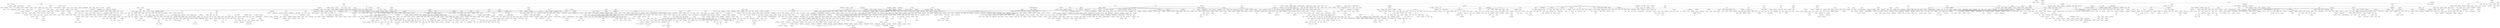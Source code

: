 strict graph layer3 {
	graph [name=layer3];
	node [label="\N"];
	1	[label="10,000 Maniacs",
		level=4,
		weight=185348.0];
	1992	[label="Suzanne Vega",
		level=3,
		weight=365231.0];
	1 -- 1992	[level=4,
		weight=90.0];
	19	[label="4 Non Blondes",
		level=4,
		weight=176534.0];
	1923	[label="Spin Doctors",
		level=4,
		weight=243038.0];
	19 -- 1923	[level=4,
		weight=90.0];
	248	[label="Beth Orton",
		level=3,
		weight=312380.0];
	1793	[label="Sarah McLachlan",
		level=2,
		weight=691754.0];
	248 -- 1793	[level=3,
		weight=90.0];
	1762	[label="Rosie Thomas",
		level=4,
		weight=146598.0];
	248 -- 1762	[level=4,
		weight=90.0];
	500	[label="Cowboy Junkies",
		level=4,
		weight=137255.0];
	723	[label="Emmylou Harris",
		level=4,
		weight=142511.0];
	500 -- 723	[level=4,
		weight=90.0];
	504	[label="Crash Test Dummies",
		level=4,
		weight=186053.0];
	499	[label="Counting Crows",
		level=1,
		weight=898958.0];
	504 -- 499	[level=4,
		weight=90.0];
	545	[label="Dar Williams",
		level=4,
		weight=143227.0];
	123	[label="Ani DiFranco",
		level=3,
		weight=312705.0];
	545 -- 123	[level=4,
		weight=90.0];
	2412	[label="Vienna Teng",
		level=4,
		weight=138324.0];
	545 -- 2412	[level=4,
		weight=90.0];
	554	[label="David Byrne",
		level=4,
		weight=155448.0];
	2005	[label="Talking Heads",
		level=2,
		weight=626936.0];
	554 -- 2005	[level=4,
		weight=90.0];
	1002	[label="Indigo Girls",
		level=4,
		weight=175174.0];
	1111	[label="Joni Mitchell",
		level=3,
		weight=403885.0];
	1002 -- 1111	[level=4,
		weight=90.0];
	1602	[label="Patty Griffin",
		level=4,
		weight=129702.0];
	1002 -- 1602	[level=4,
		weight=90.0];
	1272	[label="Lisa Loeb",
		level=3,
		weight=274835.0];
	1272 -- 1793	[level=3,
		weight=90.0];
	433	[label="Charlotte Martin",
		level=4,
		weight=106886.0];
	1272 -- 433	[level=4,
		weight=90.0];
	1279	[label="Liz Phair",
		level=3,
		weight=271289.0];
	1839	[label="Sheryl Crow",
		level=2,
		weight=605660.0];
	1279 -- 1839	[level=3,
		weight=90.0];
	1497	[label="Natalie Merchant",
		level=4,
		weight=241734.0];
	1497 -- 1793	[level=3,
		weight=90.0];
	2471	[label="Yael Naim",
		level=4,
		weight=120779.0];
	1497 -- 2471	[level=3,
		weight=90.0];
	1605	[label="Paula Cole",
		level=4,
		weight=176111.0];
	1168	[label="k.d. lang",
		level=4,
		weight=123677.0];
	1605 -- 1168	[level=4,
		weight=90.0];
	668	[label="Duncan Sheik",
		level=4,
		weight=101168.0];
	1605 -- 668	[level=4,
		weight=90.0];
	1716	[label="R.E.M.",
		level=1,
		weight=1314084.0];
	1248	[label="Lenny Kravitz",
		level=2,
		weight=800370.0];
	1716 -- 1248	[level=1,
		weight=90.0];
	58	[label="Alanis Morissette",
		level=2,
		weight=881375.0];
	1793 -- 58	[level=2,
		weight=90.0];
	944	[label="Heather Nova",
		level=4,
		weight=228168.0];
	1793 -- 944	[level=3,
		weight=90.0];
	1387	[label="Melissa Etheridge",
		level=4,
		weight=181427.0];
	1793 -- 1387	[level=4,
		weight=90.0];
	128	[label="Anna Nalick",
		level=3,
		weight=305049.0];
	1793 -- 128	[level=2,
		weight=90.0];
	427	[label="Chantal Kreviazuk",
		level=4,
		weight=149221.0];
	1793 -- 427	[level=4,
		weight=90.0];
	1068	[label=Jewel,
		level=3,
		weight=485526.0];
	1793 -- 1068	[level=3,
		weight=90.0];
	1653	[label=Poe,
		level=4,
		weight=170106.0];
	1793 -- 1653	[level=1,
		weight=90.0];
	2346	[label="Tori Amos",
		level=2,
		weight=698337.0];
	1793 -- 2346	[level=2,
		weight=90.0];
	132	[label="Annie Lennox",
		level=3,
		weight=363635.0];
	1793 -- 132	[level=1,
		weight=90.0];
	1056	[label=Jem,
		level=3,
		weight=484415.0];
	1793 -- 1056	[level=2,
		weight=90.0];
	604	[label=Dido,
		level=1,
		weight=957515.0];
	1793 -- 604	[level=1,
		weight=90.0];
	1835	[label="Shawn Colvin",
		level=4,
		weight=171442.0];
	1835 -- 1168	[level=4,
		weight=90.0];
	1080	[label="Joan Osborne",
		level=4,
		weight=205205.0];
	1839 -- 1080	[level=4,
		weight=90.0];
	1393	[label="Meredith Brooks",
		level=4,
		weight=161543.0];
	1839 -- 1393	[level=4,
		weight=90.0];
	52	[label="Aimee Mann",
		level=3,
		weight=460640.0];
	1839 -- 52	[level=3,
		weight=90.0];
	1496	[label="Natalie Imbruglia",
		level=2,
		weight=556836.0];
	1839 -- 1496	[level=2,
		weight=90.0];
	1839 -- 132	[level=2,
		weight=90.0];
	1411	[label="Michelle Branch",
		level=3,
		weight=440679.0];
	1839 -- 1411	[level=3,
		weight=90.0];
	2034	[label=Texas,
		level=3,
		weight=311809.0];
	1839 -- 2034	[level=3,
		weight=70.0];
	1860	[label="Sinéad O'Connor",
		level=3,
		weight=431116.0];
	2101	[label="The Cranberries",
		level=1,
		weight=1000991.0];
	1860 -- 2101	[level=1,
		weight=50.0];
	1860 -- 132	[level=1,
		weight=90.0];
	1158	[label="Kate Bush",
		level=3,
		weight=491069.0];
	1860 -- 1158	[level=3,
		weight=90.0];
	1992 -- 1111	[level=3,
		weight=90.0];
	2331	[label="Toad the Wet Sprocket",
		level=4,
		weight=155873.0];
	2331 -- 1923	[level=4,
		weight=90.0];
	1581	[label="P!nk",
		level=3,
		weight=293683.0];
	58 -- 1581	[level=3,
		weight=90.0];
	183	[label="Auf der Maur",
		level=4,
		weight=116032.0];
	58 -- 183	[level=4,
		weight=70.0];
	572	[label="Deep Blue Something",
		level=4,
		weight=142101.0];
	1363	[label="Matchbox Twenty",
		level=2,
		weight=570024.0];
	572 -- 1363	[level=4,
		weight=90.0];
	869	[label="Gin Blossoms",
		level=4,
		weight=214073.0];
	869 -- 1923	[level=4,
		weight=90.0];
	965	[label="Hootie & the Blowfish",
		level=4,
		weight=187205.0];
	965 -- 1923	[level=2,
		weight=90.0];
	552	[label="Dave Matthews Band",
		level=2,
		weight=629789.0];
	965 -- 552	[level=2,
		weight=90.0];
	1871	[label="Skunk Anansie",
		level=3,
		weight=277102.0];
	1871 -- 1248	[level=3,
		weight=90.0];
	1909	[label="Soul Asylum",
		level=4,
		weight=197627.0];
	1909 -- 1923	[level=1,
		weight=90.0];
	288	[label="Blind Melon",
		level=3,
		weight=351969.0];
	1909 -- 288	[level=3,
		weight=90.0];
	1459	[label="Mother Love Bone",
		level=4,
		weight=119833.0];
	1909 -- 1459	[level=1,
		weight=90.0];
	1812	[label="Screaming Trees",
		level=4,
		weight=182602.0];
	1909 -- 1812	[level=4,
		weight=90.0];
	770	[label=Fastball,
		level=4,
		weight=158839.0];
	1923 -- 770	[level=4,
		weight=90.0];
	250	[label="Better Than Ezra",
		level=4,
		weight=234650.0];
	1923 -- 250	[level=3,
		weight=90.0];
	1516	[label="New Radicals",
		level=4,
		weight=198737.0];
	1923 -- 1516	[level=4,
		weight=90.0];
	1923 -- 1248	[level=1,
		weight=90.0];
	1865	[label="Sister Hazel",
		level=4,
		weight=129519.0];
	1923 -- 1865	[level=4,
		weight=90.0];
	2342	[label=Tonic,
		level=4,
		weight=204494.0];
	1923 -- 2342	[level=4,
		weight=90.0];
	1980	[label="Sugar Ray",
		level=4,
		weight=225325.0];
	1923 -- 1980	[level=4,
		weight=90.0];
	2303	[label="Third Eye Blind",
		level=3,
		weight=437023.0];
	1923 -- 2303	[level=3,
		weight=90.0];
	755	[label=Everclear,
		level=3,
		weight=390700.0];
	1923 -- 755	[level=3,
		weight=90.0];
	306	[label="Blues Traveler",
		level=4,
		weight=178990.0];
	1923 -- 306	[level=4,
		weight=90.0];
	2410	[label="Veruca Salt",
		level=4,
		weight=124495.0];
	2410 -- 1653	[level=3,
		weight=90.0];
	963	[label=Hole,
		level=3,
		weight=360592.0];
	2410 -- 963	[level=3,
		weight=90.0];
	2118	[label="The Donnas",
		level=4,
		weight=182841.0];
	2410 -- 2118	[level=3,
		weight=70.0];
	1247	[label="Lene Marlin",
		level=4,
		weight=159518.0];
	944 -- 1247	[level=4,
		weight=90.0];
	1846	[label=Shivaree,
		level=4,
		weight=164910.0];
	944 -- 1846	[level=4,
		weight=90.0];
	1145	[label="K's Choice",
		level=4,
		weight=175853.0];
	944 -- 1145	[level=4,
		weight=50.0];
	1341	[label="Maria Mena",
		level=4,
		weight=266367.0];
	944 -- 1341	[level=3,
		weight=90.0];
	1077	[label="Joan as Police Woman",
		level=4,
		weight=100072.0];
	1352	[label="Martha Wainwright",
		level=4,
		weight=207931.0];
	1077 -- 1352	[level=2,
		weight=90.0];
	1233	[label="Laura Veirs",
		level=4,
		weight=164244.0];
	1077 -- 1233	[level=4,
		weight=90.0];
	138	[label="Antony and the Johnsons",
		level=3,
		weight=334464.0];
	1077 -- 138	[level=2,
		weight=90.0];
	1768	[label="Rufus Wainwright",
		level=2,
		weight=589827.0];
	1352 -- 1768	[level=2,
		weight=90.0];
	759	[label="Everything but the Girl",
		level=3,
		weight=444195.0];
	919	[label="Gus Gus",
		level=4,
		weight=250162.0];
	759 -- 919	[level=3,
		weight=90.0];
	1563	[label=Olive,
		level=4,
		weight=134604.0];
	759 -- 1563	[level=4,
		weight=90.0];
	123 -- 1111	[level=2,
		weight=90.0];
	792	[label="Fiona Apple",
		level=2,
		weight=652836.0];
	123 -- 792	[level=2,
		weight=90.0];
	1147	[label="Kaki King",
		level=4,
		weight=105886.0];
	1233 -- 1147	[level=4,
		weight=70.0];
	1304	[label="Lucinda Williams",
		level=4,
		weight=159513.0];
	723 -- 1304	[level=4,
		weight=90.0];
	1951	[label="Steve Earle",
		level=4,
		weight=143243.0];
	723 -- 1951	[level=4,
		weight=90.0];
	723 -- 1168	[level=3,
		weight=90.0];
	78	[label="Alison Krauss",
		level=4,
		weight=175981.0];
	723 -- 78	[level=3,
		weight=90.0];
	640	[label="Dolly Parton",
		level=4,
		weight=224160.0];
	723 -- 640	[level=4,
		weight=90.0];
	867	[label="Gillian Welch",
		level=4,
		weight=109141.0];
	1122	[label="Josh Ritter",
		level=4,
		weight=186561.0];
	867 -- 1122	[level=4,
		weight=90.0];
	2381	[label="Uncle Tupelo",
		level=4,
		weight=121825.0];
	1304 -- 2381	[level=4,
		weight=90.0];
	2062	[label="The Be Good Tanyas",
		level=4,
		weight=104608.0];
	2062 -- 1602	[level=4,
		weight=70.0];
	2217	[label="The Presidents of the United States of...",
		level=3,
		weight=346805.0];
	1822	[label=Semisonic,
		level=3,
		weight=313910.0];
	2217 -- 1822	[level=3,
		weight=90.0];
	937	[label="Harvey Danger",
		level=4,
		weight=154735.0];
	2217 -- 937	[level=4,
		weight=90.0];
	210	[label="Barenaked Ladies",
		level=3,
		weight=410376.0];
	210 -- 499	[level=3,
		weight=90.0];
	1278	[label=Live,
		level=3,
		weight=509553.0];
	499 -- 1278	[level=2,
		weight=90.0];
	499 -- 1248	[level=1,
		weight=90.0];
	2409	[label="Vertical Horizon",
		level=3,
		weight=272035.0];
	499 -- 2409	[level=3,
		weight=90.0];
	1363 -- 1248	[level=1,
		weight=90.0];
	1534	[label="Nine Days",
		level=4,
		weight=130850.0];
	1363 -- 1534	[level=4,
		weight=90.0];
	2177	[label="The Last Goodnight",
		level=4,
		weight=101507.0];
	1363 -- 2177	[level=2,
		weight=90.0];
	1746	[label="Rob Thomas",
		level=3,
		weight=269787.0];
	1363 -- 1746	[level=3,
		weight=90.0];
	1349	[label="Maroon 5",
		level=1,
		weight=1083002.0];
	1363 -- 1349	[level=1,
		weight=90.0];
	1576	[label="Our Lady Peace",
		level=3,
		weight=290309.0];
	303	[label="Blue October",
		level=4,
		weight=223936.0];
	1576 -- 303	[level=3,
		weight=90.0];
	1822 -- 1248	[level=1,
		weight=90.0];
	619	[label=Dishwalla,
		level=4,
		weight=146829.0];
	1822 -- 619	[level=4,
		weight=90.0];
	2282	[label="The Verve Pipe",
		level=4,
		weight=171136.0];
	1822 -- 2282	[level=4,
		weight=90.0];
	754	[label="Eve 6",
		level=3,
		weight=317568.0];
	1822 -- 754	[level=3,
		weight=90.0];
	1339	[label="Marcy Playground",
		level=4,
		weight=244071.0];
	1822 -- 1339	[level=4,
		weight=90.0];
	2441	[label=Wheatus,
		level=4,
		weight=222176.0];
	1822 -- 2441	[level=1,
		weight=90.0];
	698	[label="Electric Six",
		level=4,
		weight=228070.0];
	1822 -- 698	[level=1,
		weight=90.0];
	1717	[label="Remy Zero",
		level=3,
		weight=272923.0];
	1822 -- 1717	[level=3,
		weight=90.0];
	250 -- 303	[level=3,
		weight=90.0];
	487	[label="Collective Soul",
		level=3,
		weight=380646.0];
	487 -- 1248	[level=2,
		weight=90.0];
	397	[label=Candlebox,
		level=4,
		weight=129066.0];
	487 -- 397	[level=2,
		weight=90.0];
	831	[label=Fuel,
		level=3,
		weight=373212.0];
	487 -- 831	[level=3,
		weight=90.0];
	578	[label=Default,
		level=4,
		weight=186893.0];
	487 -- 578	[level=2,
		weight=90.0];
	375	[label=Bush,
		level=2,
		weight=546559.0];
	1278 -- 375	[level=2,
		weight=90.0];
	2287	[label="The Wallflowers",
		level=3,
		weight=343767.0];
	2287 -- 1248	[level=3,
		weight=90.0];
	2354	[label=Train,
		level=3,
		weight=367682.0];
	2354 -- 1248	[level=3,
		weight=90.0];
	795	[label="Five for Fighting",
		level=3,
		weight=314892.0];
	2354 -- 795	[level=3,
		weight=90.0];
	687	[label="Edwin McCain",
		level=4,
		weight=107185.0];
	2354 -- 687	[level=4,
		weight=90.0];
	345	[label="Brandi Carlile",
		level=4,
		weight=177229.0];
	2352	[label="Tracy Chapman",
		level=3,
		weight=467792.0];
	345 -- 2352	[level=4,
		weight=90.0];
	2352 -- 1111	[level=3,
		weight=90.0];
	750	[label="Eva Cassidy",
		level=3,
		weight=309373.0];
	2352 -- 750	[level=3,
		weight=90.0];
	1232	[label="Laura Marling",
		level=4,
		weight=233069.0];
	2352 -- 1232	[level=4,
		weight=90.0];
	104	[label="Amos Lee",
		level=3,
		weight=276612.0];
	2352 -- 104	[level=3,
		weight=90.0];
	1078	[label="Joan Baez",
		level=4,
		weight=237307.0];
	1111 -- 1078	[level=2,
		weight=90.0];
	1250	[label="Leonard Cohen",
		level=3,
		weight=536625.0];
	1078 -- 1250	[level=2,
		weight=90.0];
	2306	[label="Thomas Dolby",
		level=4,
		weight=109388.0];
	2268	[label="The The",
		level=4,
		weight=107605.0];
	2306 -- 2268	[level=4,
		weight=90.0];
	598	[label=Devo,
		level=3,
		weight=306665.0];
	1671	[label="Public Image Ltd.",
		level=4,
		weight=165055.0];
	598 -- 1671	[level=3,
		weight=90.0];
	1919	[label=Sparks,
		level=4,
		weight=116938.0];
	2469	[label=XTC,
		level=4,
		weight=214648.0];
	1919 -- 2469	[level=3,
		weight=90.0];
	35	[label="Adam and the Ants",
		level=4,
		weight=139223.0];
	1919 -- 35	[level=4,
		weight=90.0];
	2473	[label=Yazoo,
		level=4,
		weight=204540.0];
	1919 -- 2473	[level=4,
		weight=90.0];
	1041	[label=Japan,
		level=4,
		weight=101153.0];
	1919 -- 1041	[level=4,
		weight=90.0];
	1894	[label="Soft Cell",
		level=3,
		weight=320537.0];
	1919 -- 1894	[level=3,
		weight=90.0];
	1764	[label="Roxy Music",
		level=3,
		weight=297505.0];
	1919 -- 1764	[level=3,
		weight=90.0];
	1630	[label="Peter Gabriel",
		level=2,
		weight=552607.0];
	857	[label=Genesis,
		level=3,
		weight=530989.0];
	1630 -- 857	[level=2,
		weight=90.0];
	2297	[label="They Might Be Giants",
		level=3,
		weight=287375.0];
	2416	[label="Violent Femmes",
		level=3,
		weight=391223.0];
	2297 -- 2416	[level=3,
		weight=90.0];
	2054	[label="The B-52's",
		level=3,
		weight=307010.0];
	2054 -- 2005	[level=1,
		weight=90.0];
	2086	[label="The Cars",
		level=3,
		weight=338676.0];
	2054 -- 2086	[level=1,
		weight=90.0];
	1091	[label="John Cale",
		level=4,
		weight=123519.0];
	1525	[label=Nico,
		level=4,
		weight=210589.0];
	1091 -- 1525	[level=4,
		weight=90.0];
	2005 -- 2416	[level=1,
		weight=90.0];
	713	[label="Elvis Costello",
		level=3,
		weight=477693.0];
	1930	[label=Squeeze,
		level=4,
		weight=165265.0];
	713 -- 1930	[level=3,
		weight=90.0];
	712	[label="Elvis Costello & The Attractions",
		level=4,
		weight=182337.0];
	712 -- 1930	[level=4,
		weight=90.0];
	1086	[label="Joe Jackson",
		level=4,
		weight=163950.0];
	1086 -- 1930	[level=4,
		weight=90.0];
	2268 -- 2469	[level=2,
		weight=90.0];
	945	[label="Heaven 17",
		level=4,
		weight=117008.0];
	2268 -- 945	[level=4,
		weight=90.0];
	679	[label="Echo & The Bunnymen",
		level=3,
		weight=401082.0];
	2268 -- 679	[level=3,
		weight=90.0];
	1515	[label="New Order",
		level=2,
		weight=741154.0];
	2268 -- 1515	[level=2,
		weight=90.0];
	1856	[label="Simple Minds",
		level=3,
		weight=378332.0];
	2268 -- 1856	[level=3,
		weight=90.0];
	2089	[label="The Church",
		level=4,
		weight=128234.0];
	2268 -- 2089	[level=4,
		weight=90.0];
	1558	[label="Oingo Boingo",
		level=4,
		weight=133657.0];
	2469 -- 1558	[level=4,
		weight=90.0];
	2258	[label="The Stranglers",
		level=3,
		weight=307861.0];
	2469 -- 2258	[level=2,
		weight=90.0];
	323	[label="Bonnie Raitt",
		level=4,
		weight=156706.0];
	1168 -- 323	[level=3,
		weight=90.0];
	249	[label="Bette Midler",
		level=4,
		weight=139097.0];
	1168 -- 249	[level=4,
		weight=90.0];
	408	[label="Carole King",
		level=4,
		weight=215500.0];
	1033	[label="James Taylor",
		level=3,
		weight=347328.0];
	408 -- 1033	[level=4,
		weight=90.0];
	406	[label="Carly Simon",
		level=4,
		weight=204859.0];
	408 -- 406	[level=4,
		weight=90.0];
	1019	[label="Jackson Browne",
		level=4,
		weight=221481.0];
	1033 -- 1019	[level=3,
		weight=90.0];
	1209	[label="KT Tunstall",
		level=2,
		weight=684225.0];
	128 -- 1209	[level=2,
		weight=90.0];
	1684	[label="Rachael Yamagata",
		level=3,
		weight=348857.0];
	128 -- 1684	[level=3,
		weight=90.0];
	1005	[label="Ingrid Michaelson",
		level=4,
		weight=254827.0];
	128 -- 1005	[level=4,
		weight=90.0];
	2362	[label="Tristan Prettyman",
		level=4,
		weight=153970.0];
	128 -- 2362	[level=4,
		weight=90.0];
	44	[label="A Fine Frenzy",
		level=4,
		weight=229882.0];
	128 -- 44	[level=4,
		weight=90.0];
	1437	[label="Missy Higgins",
		level=4,
		weight=190785.0];
	128 -- 1437	[level=4,
		weight=90.0];
	378	[label="Butterfly Boucher",
		level=4,
		weight=115527.0];
	128 -- 378	[level=4,
		weight=90.0];
	1510	[label="Nerina Pallot",
		level=4,
		weight=142913.0];
	128 -- 1510	[level=4,
		weight=90.0];
	1790	[label="Sara Bareilles",
		level=3,
		weight=351048.0];
	128 -- 1790	[level=3,
		weight=90.0];
	1159	[label="Kate Havnevik",
		level=4,
		weight=111383.0];
	128 -- 1159	[level=2,
		weight=90.0];
	1794	[label="Sarah Slean",
		level=4,
		weight=100375.0];
	427 -- 1794	[level=4,
		weight=90.0];
	2099	[label="The Corrs",
		level=3,
		weight=438374.0];
	1068 -- 2099	[level=3,
		weight=50.0];
	2085	[label="The Cardigans",
		level=2,
		weight=804033.0];
	1496 -- 2085	[level=2,
		weight=70.0];
	863	[label="Geri Halliwell",
		level=4,
		weight=163415.0];
	1496 -- 863	[level=4,
		weight=90.0];
	722	[label="Emma Bunton",
		level=4,
		weight=126484.0];
	1496 -- 722	[level=4,
		weight=90.0];
	538	[label="Dannii Minogue",
		level=4,
		weight=153685.0];
	1496 -- 538	[level=4,
		weight=90.0];
	83	[label="All Saints",
		level=3,
		weight=281514.0];
	1496 -- 83	[level=3,
		weight=90.0];
	851	[label=Garbage,
		level=2,
		weight=824282.0];
	1653 -- 851	[level=1,
		weight=90.0];
	1647	[label="PJ Harvey",
		level=2,
		weight=711575.0];
	2346 -- 1647	[level=2,
		weight=90.0];
	1874	[label="Sleater-Kinney",
		level=4,
		weight=171393.0];
	2148	[label="The Gossip",
		level=3,
		weight=284982.0];
	1874 -- 2148	[level=4,
		weight=90.0];
	2080	[label="The Breeders",
		level=4,
		weight=200250.0];
	2080 -- 2416	[level=4,
		weight=90.0];
	395	[label=Camille,
		level=4,
		weight=202716.0];
	2471 -- 395	[level=3,
		weight=90.0];
	432	[label="Charlotte Gainsbourg",
		level=4,
		weight=161105.0];
	2471 -- 432	[level=4,
		weight=90.0];
	1180	[label="Keren Ann",
		level=4,
		weight=190357.0];
	2471 -- 1180	[level=4,
		weight=90.0];
	404	[label="Carla Bruni",
		level=4,
		weight=241038.0];
	2471 -- 404	[level=4,
		weight=90.0];
	1163	[label="Katie Melua",
		level=3,
		weight=508204.0];
	750 -- 1163	[level=3,
		weight=90.0];
	601	[label="Diana Krall",
		level=3,
		weight=434828.0];
	750 -- 601	[level=3,
		weight=90.0];
	1814	[label=Seal,
		level=3,
		weight=407957.0];
	132 -- 1814	[level=3,
		weight=90.0];
	454	[label="Chris Isaak",
		level=3,
		weight=294773.0];
	132 -- 454	[level=1,
		weight=90.0];
	1618	[label="Pearl Jam",
		level=1,
		weight=1059832.0];
	1618 -- 1459	[level=1,
		weight=90.0];
	682	[label="Eddie Vedder",
		level=4,
		weight=244381.0];
	1618 -- 682	[level=4,
		weight=90.0];
	2246	[label="The Smashing Pumpkins",
		level=1,
		weight=1310591.0];
	2492	[label=Zwan,
		level=4,
		weight=123351.0];
	2246 -- 2492	[level=1,
		weight=90.0];
	1646	[label=Pixies,
		level=1,
		weight=962774.0];
	1646 -- 2416	[level=1,
		weight=90.0];
	1686	[label=Radiohead,
		level=1,
		weight=2082607.0];
	2309	[label="Thom Yorke",
		level=3,
		weight=371639.0];
	1686 -- 2309	[level=3,
		weight=90.0];
	1114	[label="Jonny Greenwood",
		level=4,
		weight=131344.0];
	1686 -- 1114	[level=1,
		weight=70.0];
	895	[label="Goo Goo Dolls",
		level=2,
		weight=854056.0];
	895 -- 1248	[level=2,
		weight=90.0];
	1257	[label=Lifehouse,
		level=2,
		weight=626378.0];
	895 -- 1257	[level=2,
		weight=90.0];
	2435	[label=Weezer,
		level=1,
		weight=1317716.0];
	2435 -- 698	[level=1,
		weight=90.0];
	2374	[label=U2,
		level=1,
		weight=1652408.0];
	363	[label="Bruce Springsteen",
		level=2,
		weight=834099.0];
	2374 -- 363	[level=1,
		weight=50.0];
	326	[label=Bono,
		level=4,
		weight=121569.0];
	2374 -- 326	[level=4,
		weight=90.0];
	1882	[label="Smash Mouth",
		level=3,
		weight=414274.0];
	1248 -- 1882	[level=3,
		weight=90.0];
	672	[label="Eagle-Eye Cherry",
		level=3,
		weight=300539.0];
	1248 -- 672	[level=2,
		weight=90.0];
	507	[label=Creed,
		level=2,
		weight=566764.0];
	1248 -- 507	[level=1,
		weight=90.0];
	839	[label="Fun Lovin' Criminals",
		level=4,
		weight=191712.0];
	1248 -- 839	[level=2,
		weight=90.0];
	1706	[label=Reamonn,
		level=4,
		weight=196349.0];
	1248 -- 1706	[level=2,
		weight=90.0];
	1007	[label=INXS,
		level=3,
		weight=514441.0];
	1248 -- 1007	[level=1,
		weight=90.0];
	1663	[label=Prince,
		level=2,
		weight=664339.0];
	1248 -- 1663	[level=2,
		weight=90.0];
	2232	[label="The Replacements",
		level=4,
		weight=153863.0];
	2232 -- 2416	[level=4,
		weight=90.0];
	997	[label="Imogen Heap",
		level=2,
		weight=677093.0];
	1056 -- 997	[level=2,
		weight=90.0];
	830	[label="Frou Frou",
		level=2,
		weight=640714.0];
	1056 -- 830	[level=2,
		weight=90.0];
	272	[label="Bitter:Sweet",
		level=4,
		weight=122634.0];
	1056 -- 272	[level=3,
		weight=90.0];
	1498	[label="Natasha Bedingfield",
		level=2,
		weight=634312.0];
	604 -- 1498	[level=2,
		weight=90.0];
	421	[label="Céline Dion",
		level=3,
		weight=486842.0];
	1340	[label="Mariah Carey",
		level=2,
		weight=720333.0];
	421 -- 1340	[level=3,
		weight=90.0];
	2402	[label="Van Morrison",
		level=2,
		weight=650090.0];
	323 -- 2402	[level=3,
		weight=90.0];
	1538	[label="No Doubt",
		level=1,
		weight=910959.0];
	921	[label="Gwen Stefani",
		level=2,
		weight=827112.0];
	1538 -- 921	[level=1,
		weight=90.0];
	2395	[label="Vanessa Carlton",
		level=3,
		weight=403428.0];
	1411 -- 2395	[level=3,
		weight=90.0];
	2294	[label="The Wreckers",
		level=4,
		weight=105282.0];
	1411 -- 2294	[level=4,
		weight=90.0];
	622	[label="Dixie Chicks",
		level=4,
		weight=241869.0];
	622 -- 78	[level=3,
		weight=90.0];
	1239	[label="LeAnn Rimes",
		level=4,
		weight=257216.0];
	622 -- 1239	[level=3,
		weight=90.0];
	766	[label="Faith Hill",
		level=4,
		weight=231645.0];
	622 -- 766	[level=4,
		weight=90.0];
	1353	[label="Martina McBride",
		level=4,
		weight=112023.0];
	622 -- 1353	[level=4,
		weight=90.0];
	1954	[label="Stevie Nicks",
		level=4,
		weight=146826.0];
	798	[label="Fleetwood Mac",
		level=2,
		weight=675635.0];
	1954 -- 798	[level=4,
		weight=90.0];
	1342	[label="Marianne Faithfull",
		level=4,
		weight=133106.0];
	900	[label="Grace Jones",
		level=4,
		weight=133765.0];
	1342 -- 900	[level=4,
		weight=90.0];
	911	[label="Guano Apes",
		level=3,
		weight=484215.0];
	297	[label="Bloodhound Gang",
		level=2,
		weight=707193.0];
	911 -- 297	[level=3,
		weight=70.0];
	1648	[label=Placebo,
		level=1,
		weight=1310676.0];
	851 -- 1648	[level=1,
		weight=90.0];
	920	[label=Guster,
		level=3,
		weight=311129.0];
	1631	[label="Pete Yorn",
		level=3,
		weight=273882.0];
	920 -- 1631	[level=3,
		weight=90.0];
	620	[label=Dispatch,
		level=4,
		weight=251459.0];
	920 -- 620	[level=4,
		weight=90.0];
	2084	[label="The Calling",
		level=3,
		weight=385698.0];
	2409 -- 2084	[level=3,
		weight=90.0];
	1910	[label="Soul Coughing",
		level=4,
		weight=159918.0];
	1910 -- 2416	[level=4,
		weight=90.0];
	1642	[label=Pink,
		level=2,
		weight=748518.0];
	108	[label=Anastacia,
		level=3,
		weight=391929.0];
	1642 -- 108	[level=1,
		weight=90.0];
	191	[label="Avril Lavigne",
		level=1,
		weight=1025037.0];
	1642 -- 191	[level=1,
		weight=90.0];
	1164	[label="Katy Perry",
		level=2,
		weight=573653.0];
	1642 -- 1164	[level=2,
		weight=90.0];
	358	[label="Britney Spears",
		level=1,
		weight=1022718.0];
	1642 -- 358	[level=1,
		weight=90.0];
	1322	[label=Madonna,
		level=1,
		weight=1223315.0];
	1322 -- 900	[level=1,
		weight=90.0];
	1747	[label=Robyn,
		level=3,
		weight=309001.0];
	1322 -- 1747	[level=2,
		weight=90.0];
	1785	[label="Sam Sparro",
		level=4,
		weight=156086.0];
	1322 -- 1785	[level=1,
		weight=90.0];
	1385	[label="Melanie C",
		level=3,
		weight=274824.0];
	1385 -- 108	[level=3,
		weight=90.0];
	1174	[label="Kelly Osbourne",
		level=4,
		weight=114804.0];
	1385 -- 1174	[level=4,
		weight=90.0];
	1922	[label="Spice Girls",
		level=3,
		weight=445519.0];
	1385 -- 1922	[level=3,
		weight=90.0];
	1508	[label="Nelly Furtado",
		level=1,
		weight=1092709.0];
	1508 -- 108	[level=1,
		weight=90.0];
	1508 -- 921	[level=1,
		weight=90.0];
	1730	[label=Rihanna,
		level=1,
		weight=990964.0];
	1508 -- 1730	[level=1,
		weight=90.0];
	1527	[label="Nicole Scherzinger",
		level=4,
		weight=146513.0];
	1508 -- 1527	[level=4,
		weight=90.0];
	782	[label=Fergie,
		level=2,
		weight=624584.0];
	1508 -- 782	[level=1,
		weight=90.0];
	1274	[label=Lit,
		level=4,
		weight=192681.0];
	1980 -- 1274	[level=4,
		weight=90.0];
	1550	[label="O.A.R.",
		level=4,
		weight=141947.0];
	2303 -- 1550	[level=4,
		weight=90.0];
	551	[label="Dave Matthews",
		level=4,
		weight=184828.0];
	552 -- 551	[level=4,
		weight=90.0];
	549	[label="Dave Matthews & Tim Reynolds",
		level=4,
		weight=110409.0];
	552 -- 549	[level=4,
		weight=90.0];
	535	[label="Daniel Powter",
		level=3,
		weight=336008.0];
	672 -- 535	[level=3,
		weight=90.0];
	809	[label="Fool's Garden",
		level=4,
		weight=182806.0];
	672 -- 809	[level=2,
		weight=90.0];
	1773	[label="Ryan Cabrera",
		level=4,
		weight=152977.0];
	687 -- 1773	[level=4,
		weight=90.0];
	1934	[label=Staind,
		level=2,
		weight=597418.0];
	507 -- 1934	[level=1,
		weight=90.0];
	17	[label="3 Doors Down",
		level=1,
		weight=949527.0];
	507 -- 17	[level=1,
		weight=90.0];
	89	[label="Alter Bridge",
		level=4,
		weight=231894.0];
	507 -- 89	[level=4,
		weight=90.0];
	1672	[label="Puddle of Mudd",
		level=3,
		weight=394073.0];
	507 -- 1672	[level=3,
		weight=90.0];
	1524	[label=Nickelback,
		level=1,
		weight=968277.0];
	507 -- 1524	[level=1,
		weight=90.0];
	841	[label="G. Love & Special Sauce",
		level=4,
		weight=192410.0];
	839 -- 841	[level=4,
		weight=90.0];
	758	[label=Everlast,
		level=4,
		weight=207852.0];
	839 -- 758	[level=3,
		weight=90.0];
	1948	[label="Stereo MC's",
		level=4,
		weight=181042.0];
	839 -- 1948	[level=2,
		weight=90.0];
	74	[label="Alice in Chains",
		level=2,
		weight=629040.0];
	397 -- 74	[level=2,
		weight=90.0];
	560	[label="Days of the New",
		level=4,
		weight=101050.0];
	397 -- 560	[level=4,
		weight=90.0];
	1914	[label=Soundgarden,
		level=2,
		weight=650323.0];
	1459 -- 1914	[level=2,
		weight=90.0];
	2026	[label="Temple of the Dog",
		level=4,
		weight=190349.0];
	1459 -- 2026	[level=4,
		weight=90.0];
	1323	[label="Mad Season",
		level=4,
		weight=128831.0];
	1459 -- 1323	[level=4,
		weight=90.0];
	1347	[label="Mark Lanegan",
		level=4,
		weight=141577.0];
	1812 -- 1347	[level=4,
		weight=90.0];
	1215	[label=L7,
		level=4,
		weight=129506.0];
	963 -- 1215	[level=4,
		weight=90.0];
	1779	[label="Sahara Hotnights",
		level=4,
		weight=112002.0];
	2118 -- 1779	[level=3,
		weight=90.0];
	694	[label=Elastica,
		level=4,
		weight=212443.0];
	307	[label=Blur,
		level=1,
		weight=1219073.0];
	694 -- 307	[level=4,
		weight=90.0];
	106	[label="Amy Macdonald",
		level=3,
		weight=327841.0];
	106 -- 1341	[level=3,
		weight=90.0];
	481	[label="Colbie Caillat",
		level=3,
		weight=374979.0];
	1341 -- 481	[level=3,
		weight=90.0];
	1908	[label="Sophie Zelmani",
		level=4,
		weight=115985.0];
	118	[label="Ane Brun",
		level=4,
		weight=147511.0];
	1908 -- 118	[level=4,
		weight=90.0];
	1971	[label="St. Vincent",
		level=4,
		weight=146772.0];
	1432	[label=Mirah,
		level=3,
		weight=308944.0];
	1971 -- 1432	[level=3,
		weight=90.0];
	114	[label="Andrew Bird",
		level=3,
		weight=483747.0];
	1971 -- 114	[level=3,
		weight=90.0];
	685	[label="Ed Harcourt",
		level=4,
		weight=133242.0];
	1772	[label="Ryan Adams",
		level=3,
		weight=455379.0];
	685 -- 1772	[level=3,
		weight=70.0];
	203	[label="Badly Drawn Boy",
		level=3,
		weight=447834.0];
	685 -- 203	[level=3,
		weight=90.0];
	419	[label="Cat Power",
		level=2,
		weight=764373.0];
	324	[label="Bonnie Somerville",
		level=4,
		weight=131336.0];
	419 -- 324	[level=4,
		weight=90.0];
	1731	[label="Rilo Kiley",
		level=2,
		weight=558451.0];
	419 -- 1731	[level=2,
		weight=90.0];
	780	[label=Feist,
		level=1,
		weight=913399.0];
	419 -- 780	[level=1,
		weight=90.0];
	215	[label="Bat for Lashes",
		level=3,
		weight=311687.0];
	419 -- 215	[level=2,
		weight=90.0];
	294	[label="Blonde Redhead",
		level=3,
		weight=405217.0];
	419 -- 294	[level=1,
		weight=90.0];
	596	[label="Devendra Banhart",
		level=3,
		weight=444185.0];
	419 -- 596	[level=1,
		weight=90.0];
	1884	[label=Smog,
		level=4,
		weight=171885.0];
	419 -- 1884	[level=4,
		weight=70.0];
	2023	[label=Teitur,
		level=4,
		weight=143597.0];
	118 -- 2023	[level=4,
		weight=90.0];
	129	[label="Anna Ternheim",
		level=4,
		weight=189732.0];
	118 -- 129	[level=4,
		weight=90.0];
	1960	[label="Stina Nordenstam",
		level=4,
		weight=178962.0];
	118 -- 1960	[level=4,
		weight=90.0];
	320	[label="Bon Iver",
		level=4,
		weight=202669.0];
	138 -- 320	[level=2,
		weight=90.0];
	1483	[label="My Brightest Diamond",
		level=4,
		weight=201832.0];
	1483 -- 215	[level=4,
		weight=90.0];
	1537	[label="Noah and the Whale",
		level=4,
		weight=108674.0];
	1232 -- 1537	[level=4,
		weight=90.0];
	2350	[label="Townes Van Zandt",
		level=4,
		weight=127669.0];
	1250 -- 2350	[level=4,
		weight=70.0];
	312	[label="Bob Dylan",
		level=1,
		weight=1228317.0];
	1250 -- 312	[level=1,
		weight=90.0];
	1523	[label="Nick Drake",
		level=2,
		weight=657487.0];
	1250 -- 1523	[level=1,
		weight=90.0];
	1756	[label="Ron Sexsmith",
		level=4,
		weight=104190.0];
	1123	[label="Josh Rouse",
		level=4,
		weight=185493.0];
	1756 -- 1123	[level=4,
		weight=90.0];
	909	[label="Groove Armada",
		level=2,
		weight=691987.0];
	909 -- 919	[level=1,
		weight=90.0];
	244	[label=Bent,
		level=3,
		weight=315504.0];
	909 -- 244	[level=3,
		weight=90.0];
	1705	[label=Röyksopp,
		level=2,
		weight=846313.0];
	909 -- 1705	[level=1,
		weight=90.0];
	213	[label="Basement Jaxx",
		level=2,
		weight=580544.0];
	909 -- 213	[level=2,
		weight=90.0];
	774	[label="FC/Kahuna",
		level=4,
		weight=113815.0];
	909 -- 774	[level=4,
		weight=90.0];
	1245	[label="Lemon Jelly",
		level=4,
		weight=195296.0];
	909 -- 1245	[level=3,
		weight=90.0];
	2301	[label="Thievery Corporation",
		level=2,
		weight=739944.0];
	909 -- 2301	[level=2,
		weight=90.0];
	1651	[label="Planet Funk",
		level=4,
		weight=155496.0];
	909 -- 1651	[level=3,
		weight=90.0];
	618	[label="Dirty Vegas",
		level=4,
		weight=163185.0];
	909 -- 618	[level=3,
		weight=90.0];
	417	[label=Cassius,
		level=4,
		weight=215609.0];
	909 -- 417	[level=4,
		weight=90.0];
	771	[label="Fatboy Slim",
		level=2,
		weight=864764.0];
	909 -- 771	[level=1,
		weight=90.0];
	609	[label="Dimitri From Paris",
		level=4,
		weight=126241.0];
	909 -- 609	[level=3,
		weight=90.0];
	1025	[label=Jakatta,
		level=4,
		weight=134443.0];
	909 -- 1025	[level=3,
		weight=90.0];
	767	[label=Faithless,
		level=2,
		weight=732138.0];
	767 -- 1948	[level=2,
		weight=90.0];
	1738	[label="Rob Dougan",
		level=3,
		weight=276013.0];
	767 -- 1738	[level=2,
		weight=90.0];
	142	[label="Apollo 440",
		level=3,
		weight=288912.0];
	767 -- 142	[level=3,
		weight=90.0];
	802	[label=Fluke,
		level=4,
		weight=239439.0];
	767 -- 802	[level=4,
		weight=90.0];
	2014	[label=Télépopmusik,
		level=3,
		weight=477590.0];
	919 -- 2014	[level=1,
		weight=90.0];
	889	[label=Goldfrapp,
		level=1,
		weight=906439.0];
	919 -- 889	[level=1,
		weight=90.0];
	1704	[label="Róisín Murphy",
		level=4,
		weight=218622.0];
	919 -- 1704	[level=1,
		weight=90.0];
	2360	[label=Tricky,
		level=3,
		weight=506353.0];
	919 -- 2360	[level=3,
		weight=90.0];
	803	[label=Flunk,
		level=3,
		weight=291834.0];
	919 -- 803	[level=3,
		weight=90.0];
	2030	[label=Terranova,
		level=4,
		weight=148792.0];
	919 -- 2030	[level=3,
		weight=90.0];
	2348	[label=Tosca,
		level=3,
		weight=395353.0];
	919 -- 2348	[level=3,
		weight=90.0];
	208	[label="Bang Gang",
		level=4,
		weight=107617.0];
	919 -- 208	[level=4,
		weight=90.0];
	1993	[label=Swayzak,
		level=4,
		weight=116014.0];
	919 -- 1993	[level=4,
		weight=90.0];
	1224	[label=Lamb,
		level=2,
		weight=613913.0];
	1224 -- 2014	[level=2,
		weight=90.0];
	1455	[label=Morcheeba,
		level=2,
		weight=642060.0];
	1446	[label=Moloko,
		level=2,
		weight=602757.0];
	1455 -- 1446	[level=2,
		weight=90.0];
	966	[label=Hooverphonic,
		level=3,
		weight=505670.0];
	2014 -- 966	[level=3,
		weight=90.0];
	1329	[label=Mandalay,
		level=4,
		weight=237522.0];
	2014 -- 1329	[level=4,
		weight=90.0];
	53	[label=Air,
		level=1,
		weight=1134369.0];
	2014 -- 53	[level=1,
		weight=90.0];
	2489	[label="Zero 7",
		level=2,
		weight=784822.0];
	2014 -- 2489	[level=2,
		weight=90.0];
	1359	[label="Massive Attack",
		level=1,
		weight=1156891.0];
	2014 -- 1359	[level=1,
		weight=90.0];
	1657	[label=Portishead,
		level=1,
		weight=1005250.0];
	2014 -- 1657	[level=1,
		weight=90.0];
	327	[label=Bonobo,
		level=3,
		weight=471515.0];
	2014 -- 327	[level=3,
		weight=90.0];
	2024	[label="Telefon Tel Aviv",
		level=4,
		weight=145217.0];
	2014 -- 2024	[level=4,
		weight=90.0];
	1244	[label=Lemongrass,
		level=4,
		weight=180462.0];
	2014 -- 1244	[level=4,
		weight=90.0];
	2379	[label="Ulrich Schnauss",
		level=4,
		weight=175283.0];
	244 -- 2379	[level=4,
		weight=90.0];
	961	[label=Hird,
		level=4,
		weight=133930.0];
	244 -- 961	[level=4,
		weight=90.0];
	47	[label=Afterlife,
		level=4,
		weight=225205.0];
	244 -- 47	[level=4,
		weight=90.0];
	273	[label=Björk,
		level=1,
		weight=1069174.0];
	889 -- 273	[level=1,
		weight=90.0];
	1046	[label="Jay-Jay Johanson",
		level=4,
		weight=133300.0];
	889 -- 1046	[level=4,
		weight=90.0];
	745	[label=Esthero,
		level=4,
		weight=180090.0];
	745 -- 272	[level=4,
		weight=90.0];
	86	[label=Alpha,
		level=4,
		weight=140616.0];
	86 -- 2030	[level=4,
		weight=90.0];
	1446 -- 1704	[level=2,
		weight=90.0];
	1885	[label="Smoke City",
		level=3,
		weight=274580.0];
	1446 -- 1885	[level=3,
		weight=90.0];
	1989	[label="Supreme Beings of Leisure",
		level=4,
		weight=163284.0];
	1989 -- 272	[level=4,
		weight=90.0];
	1750	[label="Rodrigo y Gabriela",
		level=4,
		weight=133313.0];
	1147 -- 1750	[level=4,
		weight=90.0];
	1343	[label="Maria Taylor",
		level=4,
		weight=149140.0];
	194	[label="Azure Ray",
		level=4,
		weight=247441.0];
	1343 -- 194	[level=4,
		weight=90.0];
	1343 -- 324	[level=4,
		weight=90.0];
	2071	[label="The Blow",
		level=4,
		weight=163255.0];
	1432 -- 2071	[level=4,
		weight=90.0];
	1976	[label="Sufjan Stevens",
		level=2,
		weight=772295.0];
	231	[label=Beirut,
		level=3,
		weight=360793.0];
	1976 -- 231	[level=3,
		weight=90.0];
	1976 -- 320	[level=2,
		weight=90.0];
	2288	[label="The Weepies",
		level=4,
		weight=220100.0];
	2288 -- 104	[level=4,
		weight=70.0];
	1087	[label="Joe Purdy",
		level=4,
		weight=138028.0];
	1702	[label="Ray LaMontagne",
		level=3,
		weight=343547.0];
	1087 -- 1702	[level=4,
		weight=90.0];
	69	[label="Alexi Murdoch",
		level=4,
		weight=180196.0];
	2023 -- 69	[level=3,
		weight=90.0];
	1154	[label=Kashmir,
		level=4,
		weight=101240.0];
	2023 -- 1154	[level=3,
		weight=90.0];
	530	[label="Damien Jurado",
		level=4,
		weight=105792.0];
	1478	[label="M. Ward",
		level=3,
		weight=327010.0];
	530 -- 1478	[level=4,
		weight=90.0];
	1749	[label="Rocky Votolato",
		level=4,
		weight=150805.0];
	530 -- 1749	[level=4,
		weight=70.0];
	265	[label="Billy Bragg & Wilco",
		level=4,
		weight=129429.0];
	1122 -- 265	[level=2,
		weight=90.0];
	1122 -- 1123	[level=4,
		weight=90.0];
	793	[label="Fionn Regan",
		level=4,
		weight=117598.0];
	1122 -- 793	[level=2,
		weight=90.0];
	2447	[label=Wilco,
		level=2,
		weight=592002.0];
	265 -- 2447	[level=2,
		weight=90.0];
	1506	[label="Neko Case",
		level=4,
		weight=227957.0];
	1059	[label="Jenny Lewis with The Watson Twins",
		level=4,
		weight=100892.0];
	1506 -- 1059	[level=4,
		weight=70.0];
	1774	[label="Ry Cooder",
		level=4,
		weight=143658.0];
	2001	[label="Taj Mahal",
		level=4,
		weight=110103.0];
	1774 -- 2001	[level=4,
		weight=90.0];
	1095	[label="John Hiatt",
		level=4,
		weight=101439.0];
	1095 -- 2402	[level=4,
		weight=90.0];
	1487	[label="My Morning Jacket",
		level=3,
		weight=379393.0];
	207	[label="Band of Horses",
		level=3,
		weight=408313.0];
	1487 -- 207	[level=3,
		weight=90.0];
	388	[label=Calexico,
		level=3,
		weight=330058.0];
	1225	[label=Lambchop,
		level=4,
		weight=144792.0];
	388 -- 1225	[level=3,
		weight=90.0];
	2426	[label="Warren Zevon",
		level=4,
		weight=133680.0];
	2426 -- 1019	[level=3,
		weight=90.0];
	2337	[label="Tom Petty and the Heartbreakers",
		level=3,
		weight=399653.0];
	2426 -- 2337	[level=3,
		weight=70.0];
	1751	[label="Rod Stewart",
		level=3,
		weight=492284.0];
	363 -- 1751	[level=1,
		weight=90.0];
	297 -- 698	[level=1,
		weight=90.0];
	2027	[label="Tenacious D",
		level=2,
		weight=688606.0];
	297 -- 2027	[level=1,
		weight=90.0];
	1931	[label="SR-71",
		level=4,
		weight=129757.0];
	1274 -- 1931	[level=4,
		weight=90.0];
	77	[label="Alien Ant Farm",
		level=3,
		weight=481750.0];
	2441 -- 77	[level=3,
		weight=90.0];
	1978	[label=Sugarcult,
		level=3,
		weight=411221.0];
	2441 -- 1978	[level=1,
		weight=90.0];
	2387	[label="Unwritten Law",
		level=4,
		weight=221129.0];
	2441 -- 2387	[level=1,
		weight=90.0];
	97	[label="American Hi-Fi",
		level=4,
		weight=214134.0];
	2441 -- 97	[level=4,
		weight=90.0];
	333	[label="Bowling for Soup",
		level=3,
		weight=332257.0];
	2441 -- 333	[level=1,
		weight=90.0];
	2227	[label="Therapy?",
		level=4,
		weight=106321.0];
	950	[label=Helmet,
		level=4,
		weight=152262.0];
	2227 -- 950	[level=4,
		weight=90.0];
	15	[label=311,
		level=3,
		weight=417857.0];
	1000	[label=Incubus,
		level=1,
		weight=1214650.0];
	15 -- 1000	[level=3,
		weight=90.0];
	1707	[label="Red Hot Chili Peppers",
		level=1,
		weight=1850896.0];
	1094	[label="John Frusciante",
		level=4,
		weight=232780.0];
	1707 -- 1094	[level=4,
		weight=90.0];
	808	[label="Foo Fighters",
		level=1,
		weight=1524991.0];
	1707 -- 808	[level=1,
		weight=50.0];
	698 -- 2492	[level=1,
		weight=90.0];
	2223	[label="The Raconteurs",
		level=3,
		weight=426044.0];
	698 -- 2223	[level=3,
		weight=90.0];
	1066	[label=Jet,
		level=2,
		weight=747836.0];
	698 -- 1066	[level=2,
		weight=90.0];
	2107	[label="The Dandy Warhols",
		level=2,
		weight=594006.0];
	698 -- 2107	[level=2,
		weight=90.0];
	1662	[label="Primal Scream",
		level=3,
		weight=428628.0];
	698 -- 1662	[level=3,
		weight=90.0];
	674	[label="Eagles of Death Metal",
		level=4,
		weight=258955.0];
	698 -- 674	[level=1,
		weight=90.0];
	994	[label="IMA Robot",
		level=4,
		weight=111615.0];
	698 -- 994	[level=4,
		weight=90.0];
	387	[label=Cake,
		level=2,
		weight=742723.0];
	387 -- 2416	[level=1,
		weight=90.0];
	238	[label="Ben Folds Five",
		level=3,
		weight=431963.0];
	387 -- 238	[level=3,
		weight=90.0];
	227	[label=Beck,
		level=1,
		weight=1362673.0];
	387 -- 227	[level=1,
		weight=90.0];
	689	[label=Eels,
		level=2,
		weight=717871.0];
	890	[label=Gomez,
		level=4,
		weight=267407.0];
	689 -- 890	[level=2,
		weight=90.0];
	2134	[label="The Flaming Lips",
		level=2,
		weight=830685.0];
	2416 -- 2134	[level=2,
		weight=90.0];
	818	[label="Frank Black",
		level=4,
		weight=136103.0];
	2416 -- 818	[level=4,
		weight=90.0];
	2291	[label="The White Stripes",
		level=1,
		weight=1242635.0];
	2416 -- 2291	[level=1,
		weight=90.0];
	237	[label="Ben Folds",
		level=3,
		weight=497766.0];
	237 -- 238	[level=3,
		weight=90.0];
	813	[label="Fountains of Wayne",
		level=4,
		weight=260486.0];
	2021	[label="Teenage Fanclub",
		level=4,
		weight=162863.0];
	813 -- 2021	[level=4,
		weight=70.0];
	548	[label=Daughtry,
		level=4,
		weight=206038.0];
	548 -- 2177	[level=4,
		weight=90.0];
	1883	[label="Smile Empty Soul",
		level=4,
		weight=149344.0];
	831 -- 1883	[level=4,
		weight=90.0];
	184	[label=Augustana,
		level=3,
		weight=281370.0];
	1257 -- 184	[level=3,
		weight=90.0];
	1995	[label=Switchfoot,
		level=3,
		weight=413550.0];
	1257 -- 1995	[level=3,
		weight=90.0];
	1567	[label=OneRepublic,
		level=3,
		weight=293660.0];
	1567 -- 2177	[level=3,
		weight=90.0];
	2138	[label="The Fray",
		level=2,
		weight=763031.0];
	1016	[label="Jack's Mannequin",
		level=3,
		weight=308392.0];
	2138 -- 1016	[level=3,
		weight=90.0];
	1891	[label="Snow Patrol",
		level=1,
		weight=1324962.0];
	2138 -- 1891	[level=2,
		weight=90.0];
	2093	[label="The Click Five",
		level=4,
		weight=111724.0];
	2177 -- 2093	[level=2,
		weight=90.0];
	1269	[label=Liquido,
		level=4,
		weight=114913.0];
	1706 -- 1269	[level=3,
		weight=90.0];
	1983	[label="Sunrise Avenue",
		level=4,
		weight=181985.0];
	1706 -- 1983	[level=2,
		weight=90.0];
	1850	[label=Silbermond,
		level=4,
		weight=127642.0];
	1706 -- 1850	[level=4,
		weight=90.0];
	1799	[label="Savage Garden",
		level=3,
		weight=403602.0];
	543	[label="Darren Hayes",
		level=4,
		weight=117723.0];
	1799 -- 543	[level=3,
		weight=90.0];
	1928	[label="Sportfreunde Stiller",
		level=4,
		weight=175936.0];
	1269 -- 1928	[level=3,
		weight=90.0];
	1028	[label="James Blunt",
		level=2,
		weight=873851.0];
	1349 -- 1028	[level=2,
		weight=90.0];
	789	[label="Finger Eleven",
		level=3,
		weight=331711.0];
	1780	[label=Saliva,
		level=3,
		weight=316243.0];
	789 -- 1780	[level=3,
		weight=90.0];
	2	[label="10 Years",
		level=4,
		weight=168158.0];
	789 -- 2	[level=4,
		weight=90.0];
	960	[label=Hinder,
		level=3,
		weight=283860.0];
	578 -- 960	[level=3,
		weight=90.0];
	964	[label=Hoobastank,
		level=2,
		weight=713239.0];
	578 -- 964	[level=2,
		weight=90.0];
	752	[label="Evans Blue",
		level=4,
		weight=112431.0];
	578 -- 752	[level=4,
		weight=90.0];
	119	[label="Angels & Airwaves",
		level=4,
		weight=263925.0];
	303 -- 119	[level=4,
		weight=90.0];
	1187	[label="Kill Hannah",
		level=4,
		weight=139913.0];
	303 -- 1187	[level=3,
		weight=90.0];
	1635	[label="Phantom Planet",
		level=3,
		weight=431228.0];
	1717 -- 1635	[level=3,
		weight=90.0];
	1368	[label="Matt Pond PA",
		level=4,
		weight=150214.0];
	1631 -- 1368	[level=4,
		weight=90.0];
	1631 -- 1702	[level=3,
		weight=90.0];
	1786	[label="Sandi Thom",
		level=4,
		weight=133781.0];
	1510 -- 1786	[level=4,
		weight=90.0];
	1601	[label="Patti Smith",
		level=3,
		weight=301715.0];
	2279	[label="The Velvet Underground",
		level=2,
		weight=848202.0];
	1601 -- 2279	[level=2,
		weight=90.0];
	1297	[label="Lou Reed",
		level=2,
		weight=592004.0];
	1601 -- 1297	[level=2,
		weight=90.0];
	2025	[label=Television,
		level=4,
		weight=197190.0];
	1601 -- 2025	[level=4,
		weight=90.0];
	990	[label="Iggy Pop",
		level=2,
		weight=549042.0];
	1601 -- 990	[level=2,
		weight=90.0];
	1518	[label="New York Dolls",
		level=4,
		weight=150541.0];
	1601 -- 1518	[level=4,
		weight=90.0];
	420	[label="Cat Stevens",
		level=3,
		weight=546004.0];
	645	[label="Don McLean",
		level=4,
		weight=245217.0];
	420 -- 645	[level=3,
		weight=90.0];
	2325	[label="Tim Buckley",
		level=4,
		weight=140198.0];
	1054	[label="Jeff Buckley",
		level=2,
		weight=761225.0];
	2325 -- 1054	[level=4,
		weight=90.0];
	1099	[label="John Martyn",
		level=4,
		weight=104145.0];
	1099 -- 1523	[level=4,
		weight=90.0];
	1610	[label="Paul Simon",
		level=3,
		weight=432872.0];
	1855	[label="Simon & Garfunkel",
		level=1,
		weight=945402.0];
	1610 -- 1855	[level=1,
		weight=90.0];
	1610 -- 2402	[level=1,
		weight=90.0];
	650	[label=Donovan,
		level=3,
		weight=329147.0];
	650 -- 312	[level=1,
		weight=90.0];
	650 -- 645	[level=2,
		weight=90.0];
	2299	[label="The Zombies",
		level=3,
		weight=313245.0];
	650 -- 2299	[level=1,
		weight=90.0];
	2462	[label="Woody Guthrie",
		level=4,
		weight=139825.0];
	312 -- 2462	[level=4,
		weight=90.0];
	2340	[label="Tom Waits",
		level=2,
		weight=622809.0];
	312 -- 2340	[level=2,
		weight=90.0];
	312 -- 2402	[level=1,
		weight=90.0];
	313	[label="Bob Dylan and The Band",
		level=4,
		weight=141120.0];
	312 -- 313	[level=4,
		weight=90.0];
	1238	[label=Leadbelly,
		level=4,
		weight=119088.0];
	2462 -- 1238	[level=4,
		weight=90.0];
	161	[label="Art of Noise",
		level=4,
		weight=153823.0];
	2477	[label=Yello,
		level=4,
		weight=139785.0];
	161 -- 2477	[level=4,
		weight=90.0];
	2009	[label="Tangerine Dream",
		level=4,
		weight=165123.0];
	161 -- 2009	[level=4,
		weight=70.0];
	1572	[label="Orchestral Manoeuvres in the Dark",
		level=3,
		weight=269229.0];
	2380	[label=Ultravox,
		level=4,
		weight=196742.0];
	1572 -- 2380	[level=3,
		weight=90.0];
	737	[label=Erasure,
		level=3,
		weight=327606.0];
	1572 -- 737	[level=3,
		weight=90.0];
	2160	[label="The Human League",
		level=3,
		weight=296795.0];
	2160 -- 2477	[level=4,
		weight=90.0];
	2160 -- 2380	[level=1,
		weight=90.0];
	2160 -- 900	[level=1,
		weight=90.0];
	562	[label="Dead or Alive",
		level=4,
		weight=189275.0];
	2160 -- 562	[level=4,
		weight=90.0];
	2308	[label="Thompson Twins",
		level=4,
		weight=160004.0];
	973	[label="Howard Jones",
		level=4,
		weight=114345.0];
	2308 -- 973	[level=4,
		weight=90.0];
	1530	[label="Nik Kershaw",
		level=4,
		weight=104400.0];
	2308 -- 1530	[level=4,
		weight=90.0];
	2308 -- 1930	[level=4,
		weight=90.0];
	819	[label="Frankie Goes to Hollywood",
		level=4,
		weight=241743.0];
	2308 -- 819	[level=4,
		weight=90.0];
	1916	[label="Spandau Ballet",
		level=4,
		weight=200569.0];
	2308 -- 1916	[level=4,
		weight=90.0];
	28	[label=ABC,
		level=4,
		weight=173133.0];
	2016	[label="Tears for Fears",
		level=3,
		weight=534460.0];
	28 -- 2016	[level=4,
		weight=90.0];
	2016 -- 2380	[level=2,
		weight=90.0];
	2006	[label="Talk Talk",
		level=4,
		weight=208688.0];
	2016 -- 2006	[level=4,
		weight=90.0];
	49	[label="a-ha",
		level=3,
		weight=543486.0];
	2016 -- 49	[level=3,
		weight=90.0];
	669	[label="Duran Duran",
		level=2,
		weight=644639.0];
	2016 -- 669	[level=2,
		weight=90.0];
	2082	[label="The Buggles",
		level=4,
		weight=141378.0];
	2082 -- 2380	[level=4,
		weight=90.0];
	1391	[label="Men Without Hats",
		level=4,
		weight=120168.0];
	1391 -- 2380	[level=4,
		weight=90.0];
	855	[label="Gary Numan",
		level=4,
		weight=193756.0];
	855 -- 1041	[level=4,
		weight=90.0];
	2218	[label="The Pretenders",
		level=3,
		weight=369737.0];
	1930 -- 2218	[level=1,
		weight=90.0];
	788	[label="Fine Young Cannibals",
		level=4,
		weight=142913.0];
	1930 -- 788	[level=1,
		weight=90.0];
	1930 -- 2258	[level=1,
		weight=90.0];
	335	[label="Bow Wow Wow",
		level=4,
		weight=107238.0];
	35 -- 335	[level=4,
		weight=90.0];
	2220	[label="The Psychedelic Furs",
		level=4,
		weight=208640.0];
	1671 -- 2220	[level=4,
		weight=90.0];
	849	[label="Gang of Four",
		level=3,
		weight=276117.0];
	1671 -- 849	[level=1,
		weight=90.0];
	2456	[label=Wire,
		level=4,
		weight=200402.0];
	1671 -- 2456	[level=4,
		weight=90.0];
	1671 -- 2258	[level=1,
		weight=90.0];
	2130	[label="The Fall",
		level=4,
		weight=181019.0];
	1671 -- 2130	[level=4,
		weight=90.0];
	2146	[label="The Go-Go's",
		level=4,
		weight=101569.0];
	2086 -- 2146	[level=4,
		weight=90.0];
	245	[label=Berlin,
		level=4,
		weight=156754.0];
	2086 -- 245	[level=4,
		weight=90.0];
	45	[label="A Flock of Seagulls",
		level=4,
		weight=191016.0];
	2086 -- 45	[level=4,
		weight=90.0];
	435	[label="Cheap Trick",
		level=3,
		weight=276535.0];
	2086 -- 435	[level=1,
		weight=90.0];
	2164	[label="The Jesus and Mary Chain",
		level=3,
		weight=313825.0];
	679 -- 2164	[level=3,
		weight=90.0];
	1434	[label="Mission of Burma",
		level=4,
		weight=115832.0];
	849 -- 1434	[level=1,
		weight=90.0];
	1127	[label="Joy Division",
		level=2,
		weight=764356.0];
	849 -- 1127	[level=2,
		weight=90.0];
	365	[label="Bryan Ferry",
		level=4,
		weight=149908.0];
	365 -- 1764	[level=4,
		weight=90.0];
	2380 -- 2258	[level=1,
		weight=90.0];
	2417	[label=Visage,
		level=4,
		weight=133297.0];
	2380 -- 2417	[level=4,
		weight=90.0];
	555	[label="David Gilmour",
		level=4,
		weight=223557.0];
	1643	[label="Pink Floyd",
		level=1,
		weight=1362391.0];
	555 -- 1643	[level=4,
		weight=90.0];
	1753	[label="Roger Waters",
		level=4,
		weight=168669.0];
	1753 -- 1643	[level=4,
		weight=90.0];
	2212	[label="The Police",
		level=1,
		weight=957227.0];
	1961	[label=Sting,
		level=2,
		weight=760579.0];
	2212 -- 1961	[level=2,
		weight=90.0];
	2212 -- 2218	[level=1,
		weight=90.0];
	1638	[label="Phil Collins",
		level=2,
		weight=657205.0];
	1418	[label="Mike & The Mechanics",
		level=4,
		weight=157135.0];
	1638 -- 1418	[level=2,
		weight=90.0];
	1067	[label="Jethro Tull",
		level=3,
		weight=456792.0];
	1150	[label=Kansas,
		level=3,
		weight=336746.0];
	1067 -- 1150	[level=3,
		weight=90.0];
	1192	[label="King Crimson",
		level=4,
		weight=227437.0];
	716	[label="Emerson, Lake & Palmer",
		level=4,
		weight=239185.0];
	1192 -- 716	[level=4,
		weight=90.0];
	1988	[label=Supertramp,
		level=3,
		weight=499276.0];
	616	[label="Dire Straits",
		level=2,
		weight=848984.0];
	1988 -- 616	[level=3,
		weight=70.0];
	697	[label="Electric Light Orchestra",
		level=3,
		weight=517725.0];
	1988 -- 697	[level=3,
		weight=90.0];
	392	[label=Camel,
		level=4,
		weight=131399.0];
	716 -- 392	[level=4,
		weight=90.0];
	716 -- 1150	[level=4,
		weight=90.0];
	857 -- 1418	[level=2,
		weight=90.0];
	2040	[label="The Alan Parsons Project",
		level=4,
		weight=257544.0];
	166	[label=Asia,
		level=4,
		weight=151714.0];
	2040 -- 166	[level=4,
		weight=70.0];
	2479	[label=Yes,
		level=3,
		weight=421483.0];
	1771	[label=Rush,
		level=3,
		weight=423045.0];
	2479 -- 1771	[level=3,
		weight=90.0];
	1665	[label="Procol Harum",
		level=4,
		weight=204087.0];
	2479 -- 1665	[level=3,
		weight=90.0];
	1419	[label="Mike Oldfield",
		level=3,
		weight=350492.0];
	1052	[label="Jean-Michel Jarre",
		level=4,
		weight=228313.0];
	1419 -- 1052	[level=3,
		weight=90.0];
	1972	[label=Styx,
		level=3,
		weight=338729.0];
	166 -- 1972	[level=4,
		weight=90.0];
	2133	[label="The Fiery Furnaces",
		level=3,
		weight=279879.0];
	2134 -- 2133	[level=3,
		weight=90.0];
	2213	[label="The Polyphonic Spree",
		level=4,
		weight=223443.0];
	2134 -- 2213	[level=4,
		weight=90.0];
	2434	[label=Ween,
		level=4,
		weight=217278.0];
	379	[label="Butthole Surfers",
		level=4,
		weight=199712.0];
	2434 -- 379	[level=4,
		weight=50.0];
	749	[label=Eurythmics,
		level=3,
		weight=537321.0];
	749 -- 2218	[level=3,
		weight=90.0];
	523	[label="Cyndi Lauper",
		level=3,
		weight=518039.0];
	1598	[label="Pat Benatar",
		level=4,
		weight=254208.0];
	523 -- 1598	[level=3,
		weight=90.0];
	295	[label=Blondie,
		level=2,
		weight=681337.0];
	295 -- 2218	[level=2,
		weight=90.0];
	2056	[label="The Bangles",
		level=3,
		weight=289386.0];
	2218 -- 2056	[level=3,
		weight=90.0];
	2404	[label="Vashti Bunyan",
		level=4,
		weight=174335.0];
	1525 -- 2404	[level=4,
		weight=90.0];
	259	[label="Big Star",
		level=4,
		weight=123448.0];
	259 -- 2021	[level=4,
		weight=90.0];
	259 -- 435	[level=4,
		weight=90.0];
	699	[label=Electronic,
		level=4,
		weight=106894.0];
	1515 -- 699	[level=4,
		weight=90.0];
	2247	[label="The Smiths",
		level=2,
		weight=847939.0];
	2247 -- 1127	[level=2,
		weight=50.0];
	1456	[label=Morrissey,
		level=2,
		weight=581637.0];
	2247 -- 1456	[level=2,
		weight=90.0];
	2171	[label="The Kinks",
		level=2,
		weight=815953.0];
	2171 -- 2299	[level=2,
		weight=90.0];
	1522	[label="Nick Cave and the Bad Seeds",
		level=3,
		weight=514082.0];
	2340 -- 1522	[level=3,
		weight=90.0];
	2075	[label="The Boomtown Rats",
		level=4,
		weight=101179.0];
	2075 -- 2258	[level=4,
		weight=90.0];
	2163	[label="The Jam",
		level=3,
		weight=316470.0];
	2163 -- 2258	[level=1,
		weight=90.0];
	2245	[label="The Small Faces",
		level=4,
		weight=166836.0];
	2163 -- 2245	[level=1,
		weight=90.0];
	2275	[label="The Undertones",
		level=4,
		weight=159626.0];
	2163 -- 2275	[level=1,
		weight=90.0];
	79	[label="Alison Moyet",
		level=4,
		weight=115870.0];
	788 -- 79	[level=1,
		weight=90.0];
	515	[label="Culture Club",
		level=4,
		weight=219778.0];
	788 -- 515	[level=4,
		weight=90.0];
	2440	[label="Wham!",
		level=3,
		weight=326565.0];
	788 -- 2440	[level=2,
		weight=90.0];
	205	[label=Bananarama,
		level=4,
		weight=222532.0];
	788 -- 205	[level=2,
		weight=90.0];
	1742	[label="Robert Palmer",
		level=4,
		weight=210546.0];
	1742 -- 1751	[level=4,
		weight=90.0];
	1254	[label="Level 42",
		level=4,
		weight=119935.0];
	1742 -- 1254	[level=4,
		weight=90.0];
	1389	[label="Men at Work",
		level=4,
		weight=251687.0];
	1742 -- 1389	[level=4,
		weight=90.0];
	1944	[label="Steely Dan",
		level=4,
		weight=250838.0];
	2119	[label="The Doobie Brothers",
		level=4,
		weight=265177.0];
	1944 -- 2119	[level=4,
		weight=90.0];
	1188	[label="Killing Joke",
		level=4,
		weight=154855.0];
	2258 -- 1188	[level=1,
		weight=90.0];
	380	[label=Buzzcocks,
		level=3,
		weight=307283.0];
	2258 -- 380	[level=2,
		weight=90.0];
	1959	[label="Stiff Little Fingers",
		level=4,
		weight=125264.0];
	2258 -- 1959	[level=4,
		weight=90.0];
	2106	[label="The Damned",
		level=4,
		weight=171259.0];
	2258 -- 2106	[level=4,
		weight=90.0];
	1273	[label="Lisa Stansfield",
		level=4,
		weight=144714.0];
	79 -- 1273	[level=1,
		weight=90.0];
	409	[label=Carpenters,
		level=3,
		weight=272974.0];
	229	[label="Bee Gees",
		level=3,
		weight=477389.0];
	409 -- 229	[level=2,
		weight=90.0];
	211	[label="Barry Manilow",
		level=4,
		weight=149528.0];
	409 -- 211	[level=2,
		weight=90.0];
	509	[label="Crosby, Stills, Nash & Young",
		level=3,
		weight=332405.0];
	509 -- 2402	[level=3,
		weight=90.0];
	510	[label="Crosby, Stills & Nash",
		level=4,
		weight=177306.0];
	1019 -- 510	[level=4,
		weight=90.0];
	1019 -- 645	[level=3,
		weight=90.0];
	1070	[label="Jim Croce",
		level=4,
		weight=143632.0];
	1070 -- 645	[level=4,
		weight=90.0];
	897	[label="Gordon Lightfoot",
		level=4,
		weight=105043.0];
	1070 -- 897	[level=4,
		weight=90.0];
	1093	[label="John Denver",
		level=4,
		weight=185614.0];
	1093 -- 645	[level=4,
		weight=90.0];
	1178	[label="Kenny Rogers",
		level=4,
		weight=116124.0];
	1093 -- 1178	[level=4,
		weight=90.0];
	644	[label="Don Henley",
		level=4,
		weight=207460.0];
	2119 -- 644	[level=1,
		weight=90.0];
	2043	[label="The Allman Brothers Band",
		level=3,
		weight=389580.0];
	2119 -- 2043	[level=1,
		weight=90.0];
	314	[label="Bob Seger",
		level=4,
		weight=225034.0];
	2119 -- 314	[level=4,
		weight=90.0];
	673	[label=Eagles,
		level=2,
		weight=804865.0];
	2119 -- 673	[level=2,
		weight=90.0];
	95	[label=America,
		level=4,
		weight=253311.0];
	2119 -- 95	[level=4,
		weight=90.0];
	441	[label=Chicago,
		level=3,
		weight=341644.0];
	2119 -- 441	[level=3,
		weight=90.0];
	2313	[label="Three Dog Night",
		level=4,
		weight=211350.0];
	2119 -- 2313	[level=4,
		weight=90.0];
	1088	[label="Joe Walsh",
		level=4,
		weight=142417.0];
	2119 -- 1088	[level=4,
		weight=90.0];
	1073	[label="Jimmy Buffett",
		level=4,
		weight=131225.0];
	1176	[label="Kenny Chesney",
		level=4,
		weight=119719.0];
	1073 -- 1176	[level=4,
		weight=90.0];
	1504	[label="Neil Diamond",
		level=3,
		weight=277139.0];
	645 -- 1504	[level=2,
		weight=90.0];
	1505	[label="Neil Young",
		level=2,
		weight=675838.0];
	2402 -- 1505	[level=2,
		weight=90.0];
	1503	[label="Neil Young & Crazy Horse",
		level=4,
		weight=172935.0];
	2402 -- 1503	[level=4,
		weight=90.0];
	2055	[label="The Band",
		level=3,
		weight=331958.0];
	2402 -- 2055	[level=3,
		weight=90.0];
	1303	[label="Lucie Silvas",
		level=4,
		weight=157461.0];
	586	[label="Delta Goodrem",
		level=4,
		weight=210939.0];
	1303 -- 586	[level=4,
		weight=90.0];
	1848	[label=Sia,
		level=2,
		weight=548364.0];
	1159 -- 1848	[level=2,
		weight=90.0];
	1331	[label="Mandy Moore",
		level=3,
		weight=281127.0];
	1065	[label="Jessica Simpson",
		level=3,
		weight=298868.0];
	1331 -- 1065	[level=3,
		weight=90.0];
	844	[label="Gabriella Cilmi",
		level=4,
		weight=229391.0];
	586 -- 844	[level=4,
		weight=90.0];
	586 -- 108	[level=4,
		weight=90.0];
	1833	[label="Shania Twain",
		level=3,
		weight=319330.0];
	1239 -- 1833	[level=3,
		weight=90.0];
	91	[label="Aly & AJ",
		level=4,
		weight=139448.0];
	1498 -- 91	[level=4,
		weight=90.0];
	534	[label="Daniel Bedingfield",
		level=4,
		weight=188172.0];
	1498 -- 534	[level=4,
		weight=90.0];
	1003	[label=Infernal,
		level=4,
		weight=147992.0];
	538 -- 1003	[level=4,
		weight=90.0];
	1977	[label=Sugababes,
		level=2,
		weight=580581.0];
	1861	[label="Siobhan Donaghy",
		level=4,
		weight=105076.0];
	1977 -- 1861	[level=4,
		weight=90.0];
	1263	[label="Lily Allen",
		level=2,
		weight=735619.0];
	1977 -- 1263	[level=2,
		weight=90.0];
	1977 -- 108	[level=2,
		weight=90.0];
	1477	[label="Mutya Buena",
		level=4,
		weight=149083.0];
	1977 -- 1477	[level=4,
		weight=90.0];
	2453	[label="Will Young",
		level=4,
		weight=155037.0];
	1977 -- 2453	[level=3,
		weight=90.0];
	1836	[label="Shayne Ward",
		level=4,
		weight=107689.0];
	1977 -- 1836	[level=3,
		weight=90.0];
	975	[label="Howie Day",
		level=3,
		weight=376179.0];
	853	[label="Gary Jules",
		level=3,
		weight=415757.0];
	975 -- 853	[level=3,
		weight=90.0];
	1367	[label="Matt Nathanson",
		level=4,
		weight=227609.0];
	1367 -- 853	[level=4,
		weight=90.0];
	1121	[label="Josh Kelley",
		level=4,
		weight=144777.0];
	2018	[label="Teddy Geiger",
		level=4,
		weight=171716.0];
	1121 -- 2018	[level=4,
		weight=90.0];
	1142	[label="Justin Nozuka",
		level=4,
		weight=107972.0];
	1121 -- 1142	[level=4,
		weight=90.0];
	2022	[label="Tegan and Sara",
		level=3,
		weight=533682.0];
	1731 -- 2022	[level=3,
		weight=70.0];
	2064	[label="The Bird and the Bee",
		level=4,
		weight=188926.0];
	1731 -- 2064	[level=4,
		weight=70.0];
	1937	[label=Stars,
		level=3,
		weight=540522.0];
	1731 -- 1937	[level=3,
		weight=90.0];
	478	[label="Coconut Records",
		level=4,
		weight=115035.0];
	1731 -- 478	[level=3,
		weight=90.0];
	1713	[label="Regina Spektor",
		level=2,
		weight=689251.0];
	2121	[label="The Dresden Dolls",
		level=3,
		weight=329837.0];
	1713 -- 2121	[level=3,
		weight=30.0];
	1160	[label="Kate Nash",
		level=3,
		weight=512121.0];
	1713 -- 1160	[level=2,
		weight=90.0];
	1079	[label="Joanna Newsom",
		level=3,
		weight=368213.0];
	1713 -- 1079	[level=2,
		weight=90.0];
	720	[label="Emily Haines & the Soft Skeleton",
		level=4,
		weight=139867.0];
	780 -- 720	[level=4,
		weight=90.0];
	360	[label="Broken Social Scene",
		level=2,
		weight=696631.0];
	780 -- 360	[level=2,
		weight=90.0];
	2262	[label="The Sugarcubes",
		level=4,
		weight=132489.0];
	273 -- 2262	[level=4,
		weight=90.0];
	983	[label=IAMX,
		level=4,
		weight=127856.0];
	1648 -- 983	[level=4,
		weight=90.0];
	1905	[label="Sonic Youth",
		level=2,
		weight=746676.0];
	1905 -- 294	[level=2,
		weight=90.0];
	2474	[label="Yeah Yeah Yeahs",
		level=1,
		weight=991497.0];
	2474 -- 294	[level=1,
		weight=90.0];
	254	[label="Be Your Own Pet",
		level=4,
		weight=177691.0];
	2474 -- 254	[level=4,
		weight=90.0];
	298	[label="Blood Red Shoes",
		level=4,
		weight=165616.0];
	2474 -- 298	[level=3,
		weight=90.0];
	718	[label="Emiliana Torrini",
		level=3,
		weight=393116.0];
	215 -- 718	[level=2,
		weight=90.0];
	1311	[label="Lykke Li",
		level=4,
		weight=217002.0];
	215 -- 1311	[level=2,
		weight=90.0];
	247	[label="Beth Gibbons & Rustin Man",
		level=4,
		weight=211347.0];
	247 -- 1657	[level=4,
		weight=90.0];
	479	[label=CocoRosie,
		level=3,
		weight=403429.0];
	479 -- 596	[level=3,
		weight=90.0];
	2467	[label="Xiu Xiu",
		level=4,
		weight=244767.0];
	479 -- 2467	[level=4,
		weight=50.0];
	2170	[label="The Kills",
		level=3,
		weight=330526.0];
	2230	[label="The Raveonettes",
		level=4,
		weight=225545.0];
	2170 -- 2230	[level=3,
		weight=90.0];
	2159	[label="The Horrors",
		level=4,
		weight=137143.0];
	2170 -- 2159	[level=4,
		weight=90.0];
	1521	[label="Nick Cave",
		level=4,
		weight=200734.0];
	1522 -- 1521	[level=4,
		weight=90.0];
	2329	[label=Tindersticks,
		level=4,
		weight=156790.0];
	1522 -- 2329	[level=4,
		weight=50.0];
	1660	[label="Pretty Girls Make Graves",
		level=4,
		weight=167678.0];
	1660 -- 294	[level=3,
		weight=90.0];
	2485	[label="You Say Party! We Say Die!",
		level=4,
		weight=102248.0];
	1660 -- 2485	[level=4,
		weight=90.0];
	517	[label=Cursive,
		level=3,
		weight=306166.0];
	1660 -- 517	[level=3,
		weight=90.0];
	1251	[label="Les Savy Fav",
		level=4,
		weight=154937.0];
	1660 -- 1251	[level=4,
		weight=90.0];
	1253	[label="Le Tigre",
		level=3,
		weight=419347.0];
	2148 -- 1253	[level=3,
		weight=90.0];
	260	[label="Bikini Kill",
		level=4,
		weight=119094.0];
	1253 -- 260	[level=4,
		weight=90.0];
	1617	[label=Peaches,
		level=3,
		weight=356967.0];
	1253 -- 1617	[level=3,
		weight=90.0];
	1614	[label=Pavement,
		level=3,
		weight=464010.0];
	1927	[label=Spoon,
		level=2,
		weight=650752.0];
	1614 -- 1927	[level=3,
		weight=90.0];
	1816	[label=Sebadoh,
		level=4,
		weight=130792.0];
	2481	[label="Yo La Tengo",
		level=3,
		weight=501036.0];
	1816 -- 2481	[level=4,
		weight=90.0];
	612	[label="Dinosaur Jr.",
		level=3,
		weight=306442.0];
	1381	[label="Meat Puppets",
		level=4,
		weight=142097.0];
	612 -- 1381	[level=3,
		weight=90.0];
	1594	[label="Paris Combo",
		level=4,
		weight=113716.0];
	395 -- 1594	[level=3,
		weight=70.0];
	2398	[label="Vanessa Paradis",
		level=4,
		weight=113609.0];
	432 -- 2398	[level=4,
		weight=90.0];
	1827	[label="Serge Gainsbourg",
		level=4,
		weight=234416.0];
	432 -- 1827	[level=4,
		weight=90.0];
	1280	[label="Lizz Wright",
		level=4,
		weight=117629.0];
	1038	[label="Jane Monheit",
		level=4,
		weight=101781.0];
	1280 -- 1038	[level=4,
		weight=90.0];
	1541	[label="Norah Jones",
		level=1,
		weight=904642.0];
	1319	[label="Madeleine Peyroux",
		level=3,
		weight=331118.0];
	1541 -- 1319	[level=1,
		weight=90.0];
	1495	[label="Natalie Cole",
		level=4,
		weight=176528.0];
	1495 -- 1038	[level=4,
		weight=90.0];
	1932	[label="Stacey Kent",
		level=4,
		weight=136652.0];
	1495 -- 1932	[level=4,
		weight=90.0];
	125	[label="Anita Baker",
		level=4,
		weight=106558.0];
	1495 -- 125	[level=4,
		weight=90.0];
	1296	[label="Lou Rawls",
		level=4,
		weight=100101.0];
	1495 -- 1296	[level=4,
		weight=90.0];
	263	[label="Billie Holiday",
		level=3,
		weight=521970.0];
	1319 -- 263	[level=1,
		weight=90.0];
	1034	[label="Jamie Cullum",
		level=3,
		weight=450203.0];
	601 -- 1034	[level=3,
		weight=90.0];
	1271	[label="Lisa Ekdahl",
		level=4,
		weight=128366.0];
	1271 -- 1932	[level=4,
		weight=90.0];
	436	[label=Cher,
		level=3,
		weight=373372.0];
	2328	[label="Tina Turner",
		level=3,
		weight=366221.0];
	436 -- 2328	[level=3,
		weight=90.0];
	2328 -- 108	[level=1,
		weight=90.0];
	325	[label="Bonnie Tyler",
		level=3,
		weight=295469.0];
	2328 -- 325	[level=1,
		weight=90.0];
	992	[label="Ike & Tina Turner",
		level=4,
		weight=151924.0];
	2328 -- 992	[level=4,
		weight=90.0];
	845	[label=Gabrielle,
		level=4,
		weight=178191.0];
	1273 -- 845	[level=4,
		weight=90.0];
	1694	[label="Randy Crawford",
		level=4,
		weight=100718.0];
	1273 -- 1694	[level=4,
		weight=90.0];
	2341	[label="Toni Braxton",
		level=3,
		weight=289811.0];
	1273 -- 2341	[level=1,
		weight=90.0];
	1776	[label=Sade,
		level=3,
		weight=468517.0];
	1273 -- 1776	[level=1,
		weight=90.0];
	592	[label="Des'ree",
		level=4,
		weight=127143.0];
	1273 -- 592	[level=4,
		weight=90.0];
	862	[label="George Michael",
		level=3,
		weight=539434.0];
	1737	[label="Robbie Williams",
		level=2,
		weight=862188.0];
	862 -- 1737	[level=2,
		weight=70.0];
	862 -- 2440	[level=2,
		weight=90.0];
	1858	[label="Simply Red",
		level=3,
		weight=330517.0];
	1267	[label="Lionel Richie",
		level=3,
		weight=291554.0];
	1858 -- 1267	[level=3,
		weight=90.0];
	2439	[label="Wet Wet Wet",
		level=4,
		weight=122869.0];
	1858 -- 2439	[level=3,
		weight=90.0];
	1258	[label="Lighthouse Family",
		level=4,
		weight=167199.0];
	1814 -- 1258	[level=3,
		weight=90.0];
	2029	[label="Terence Trent D'Arby",
		level=4,
		weight=103285.0];
	1814 -- 2029	[level=4,
		weight=90.0];
	454 -- 1007	[level=1,
		weight=90.0];
	454 -- 644	[level=1,
		weight=90.0];
	512	[label="Crowded House",
		level=3,
		weight=345896.0];
	454 -- 512	[level=3,
		weight=90.0];
	182	[label=Audioslave,
		level=1,
		weight=948102.0];
	182 -- 1000	[level=1,
		weight=90.0];
	1964	[label="Stone Temple Pilots",
		level=2,
		weight=579745.0];
	74 -- 1964	[level=2,
		weight=90.0];
	1061	[label="Jerry Cantrell",
		level=4,
		weight=107848.0];
	74 -- 1061	[level=4,
		weight=90.0];
	808 -- 1000	[level=1,
		weight=90.0];
	451	[label="Chris Cornell",
		level=3,
		weight=343275.0];
	451 -- 1914	[level=3,
		weight=90.0];
	1914 -- 950	[level=4,
		weight=90.0];
	1535	[label=Nirvana,
		level=1,
		weight=1686815.0];
	1470	[label=Mudhoney,
		level=4,
		weight=189721.0];
	1535 -- 1470	[level=4,
		weight=90.0];
	1535 -- 1381	[level=1,
		weight=90.0];
	1853	[label="Silversun Pickups",
		level=4,
		weight=197960.0];
	1853 -- 207	[level=4,
		weight=70.0];
	1482	[label="My Bloody Valentine",
		level=3,
		weight=395548.0];
	2164 -- 1482	[level=3,
		weight=90.0];
	2164 -- 2230	[level=3,
		weight=90.0];
	1729	[label=Ride,
		level=4,
		weight=136591.0];
	2164 -- 1729	[level=4,
		weight=90.0];
	1925	[label=Spiritualized,
		level=4,
		weight=192224.0];
	2164 -- 1925	[level=4,
		weight=70.0];
	846	[label="Galaxie 500",
		level=4,
		weight=100534.0];
	2164 -- 846	[level=4,
		weight=90.0];
	1443	[label="Modest Mouse",
		level=1,
		weight=1082498.0];
	2242	[label="The Shins",
		level=1,
		weight=1074793.0];
	1443 -- 2242	[level=1,
		weight=90.0];
	2377	[label="Ugly Casanova",
		level=4,
		weight=124169.0];
	1443 -- 2377	[level=4,
		weight=90.0];
	148	[label="Arcade Fire",
		level=3,
		weight=483352.0];
	2197	[label="The National",
		level=3,
		weight=409138.0];
	148 -- 2197	[level=3,
		weight=90.0];
	2068	[label="The Black Keys",
		level=3,
		weight=312496.0];
	2291 -- 2068	[level=3,
		weight=70.0];
	2460	[label=Wolfmother,
		level=3,
		weight=498765.0];
	2291 -- 2460	[level=3,
		weight=90.0];
	372	[label="Built to Spill",
		level=3,
		weight=386001.0];
	372 -- 1927	[level=3,
		weight=90.0];
	941	[label="Hüsker Dü",
		level=4,
		weight=164469.0];
	1381 -- 941	[level=1,
		weight=90.0];
	941 -- 1434	[level=1,
		weight=90.0];
	276	[label="Black Flag",
		level=4,
		weight=215829.0];
	941 -- 276	[level=3,
		weight=70.0];
	1474	[label=Muse,
		level=1,
		weight=1629255.0];
	2169	[label="The Killers",
		level=1,
		weight=1820368.0];
	1474 -- 2169	[level=1,
		weight=90.0];
	2369	[label="TV on the Radio",
		level=2,
		weight=590113.0];
	2369 -- 2197	[level=2,
		weight=90.0];
	116	[label="...And You Will Know Us by the Trail of...",
		level=3,
		weight=339971.0];
	2369 -- 116	[level=3,
		weight=90.0];
	1237	[label="LCD Soundsystem",
		level=2,
		weight=622881.0];
	2369 -- 1237	[level=2,
		weight=90.0];
	484	[label=Coldplay,
		level=1,
		weight=2251030.0];
	484 -- 2169	[level=1,
		weight=90.0];
	1006	[label=Interpol,
		level=1,
		weight=1087041.0];
	1006 -- 2197	[level=1,
		weight=90.0];
	1840	[label="She Wants Revenge",
		level=4,
		weight=257284.0];
	1006 -- 1840	[level=4,
		weight=90.0];
	2079	[label="The Bravery",
		level=2,
		weight=603476.0];
	1006 -- 2079	[level=1,
		weight=90.0];
	700	[label=Elefant,
		level=4,
		weight=130503.0];
	1006 -- 700	[level=4,
		weight=90.0];
	2091	[label="The Cinematics",
		level=4,
		weight=124478.0];
	1006 -- 2091	[level=4,
		weight=90.0];
	1849	[label="Sigur Rós",
		level=1,
		weight=941380.0];
	1375	[label=múm,
		level=3,
		weight=338387.0];
	1849 -- 1375	[level=3,
		weight=90.0];
	1313	[label=M83,
		level=3,
		weight=493679.0];
	1849 -- 1313	[level=1,
		weight=90.0];
	100	[label=Amiina,
		level=4,
		weight=132408.0];
	1849 -- 100	[level=4,
		weight=90.0];
	898	[label=Gorillaz,
		level=1,
		weight=1361575.0];
	898 -- 307	[level=1,
		weight=90.0];
	124	[label="Animal Collective",
		level=3,
		weight=467779.0];
	1114 -- 124	[level=1,
		weight=50.0];
	1986	[label=Supergrass,
		level=3,
		weight=485340.0];
	307 -- 1986	[level=1,
		weight=90.0];
	2036	[label="The Good, The Bad & The Queen",
		level=4,
		weight=183329.0];
	307 -- 2036	[level=4,
		weight=90.0];
	1074	[label="Jimmy Eat World",
		level=1,
		weight=936209.0];
	1074 -- 1978	[level=1,
		weight=90.0];
	1901	[label="Something Corporate",
		level=3,
		weight=401691.0];
	1074 -- 1901	[level=3,
		weight=90.0];
	32	[label=Acceptance,
		level=4,
		weight=184243.0];
	1074 -- 32	[level=4,
		weight=90.0];
	110	[label=Anberlin,
		level=3,
		weight=323719.0];
	1074 -- 110	[level=3,
		weight=90.0];
	546	[label="Dashboard Confessional",
		level=2,
		weight=670986.0];
	1074 -- 546	[level=2,
		weight=90.0];
	2003	[label="Taking Back Sunday",
		level=2,
		weight=597935.0];
	1074 -- 2003	[level=2,
		weight=90.0];
	2254	[label="The Starting Line",
		level=3,
		weight=302519.0];
	1074 -- 2254	[level=3,
		weight=90.0];
	2144	[label="The Get Up Kids",
		level=3,
		weight=281990.0];
	1074 -- 2144	[level=3,
		weight=90.0];
	346	[label="Brand New",
		level=3,
		weight=527253.0];
	1074 -- 346	[level=3,
		weight=90.0];
	1460	[label="Motion City Soundtrack",
		level=3,
		weight=388212.0];
	1074 -- 1460	[level=3,
		weight=90.0];
	1326	[label=Mae,
		level=3,
		weight=310303.0];
	1074 -- 1326	[level=3,
		weight=90.0];
	1926	[label=Spitalfield,
		level=4,
		weight=106880.0];
	1074 -- 1926	[level=4,
		weight=90.0];
	2168	[label="The Juliana Theory",
		level=4,
		weight=166511.0];
	1074 -- 2168	[level=4,
		weight=90.0];
	2124	[label="The Early November",
		level=4,
		weight=238246.0];
	1074 -- 2124	[level=4,
		weight=90.0];
	840	[label="Further Seems Forever",
		level=4,
		weight=138114.0];
	1074 -- 840	[level=4,
		weight=90.0];
	2260	[label="The Strokes",
		level=1,
		weight=1231044.0];
	2284	[label="The Vines",
		level=3,
		weight=480646.0];
	2260 -- 2284	[level=2,
		weight=90.0];
	152	[label="Arctic Monkeys",
		level=1,
		weight=1120718.0];
	2260 -- 152	[level=1,
		weight=90.0];
	2393	[label="Vampire Weekend",
		level=3,
		weight=407130.0];
	2260 -- 2393	[level=1,
		weight=90.0];
	1290	[label="Los Hermanos",
		level=4,
		weight=167779.0];
	2260 -- 1290	[level=4,
		weight=70.0];
	2161	[label="The Hush Sound",
		level=4,
		weight=139773.0];
	1635 -- 2161	[level=4,
		weight=90.0];
	1588	[label="Panic at the Disco",
		level=4,
		weight=253447.0];
	1635 -- 1588	[level=4,
		weight=90.0];
	2039	[label="The Academy Is...",
		level=3,
		weight=327750.0];
	1635 -- 2039	[level=3,
		weight=90.0];
	364	[label="Bryan Adams",
		level=2,
		weight=702695.0];
	321	[label="Bon Jovi",
		level=2,
		weight=858344.0];
	364 -- 321	[level=2,
		weight=90.0];
	1763	[label=Roxette,
		level=3,
		weight=461144.0];
	364 -- 1763	[level=3,
		weight=50.0];
	364 -- 1751	[level=2,
		weight=90.0];
	2349	[label=Toto,
		level=3,
		weight=412156.0];
	364 -- 2349	[level=3,
		weight=70.0];
	1169	[label=Keane,
		level=1,
		weight=1088831.0];
	2169 -- 1169	[level=1,
		weight=90.0];
	686	[label=Editors,
		level=2,
		weight=686981.0];
	2169 -- 686	[level=1,
		weight=90.0];
	1110	[label="Jon Bon Jovi",
		level=4,
		weight=147886.0];
	321 -- 1110	[level=4,
		weight=90.0];
	1346	[label="Mark Knopfler",
		level=4,
		weight=258526.0];
	616 -- 1346	[level=4,
		weight=90.0];
	1084	[label="Joe Cocker",
		level=3,
		weight=419628.0];
	616 -- 1084	[level=2,
		weight=90.0];
	1075	[label="Jim Sturgess",
		level=4,
		weight=124086.0];
	326 -- 1075	[level=4,
		weight=50.0];
	1664	[label="Prince & The Revolution",
		level=4,
		weight=102950.0];
	1663 -- 1664	[level=4,
		weight=90.0];
	2154	[label="The Hold Steady",
		level=4,
		weight=220160.0];
	2295	[label="The Wrens",
		level=4,
		weight=102493.0];
	2154 -- 2295	[level=4,
		weight=90.0];
	2154 -- 2197	[level=3,
		weight=90.0];
	2269	[label="The Thermals",
		level=4,
		weight=121491.0];
	2154 -- 2269	[level=3,
		weight=90.0];
	595	[label=Destroyer,
		level=4,
		weight=174672.0];
	2295 -- 595	[level=4,
		weight=90.0];
	913	[label="Guided by Voices",
		level=4,
		weight=206163.0];
	913 -- 2481	[level=4,
		weight=90.0];
	2179	[label="The Lemonheads",
		level=4,
		weight=169978.0];
	2179 -- 2021	[level=4,
		weight=50.0];
	1431	[label=Minutemen,
		level=4,
		weight=115779.0];
	1434 -- 1431	[level=4,
		weight=90.0];
	832	[label=Fugazi,
		level=4,
		weight=242245.0];
	1434 -- 832	[level=4,
		weight=70.0];
	1431 -- 379	[level=4,
		weight=90.0];
	998	[label="I Monster",
		level=4,
		weight=123089.0];
	272 -- 998	[level=3,
		weight=90.0];
	348	[label="Brazilian Girls",
		level=4,
		weight=196183.0];
	272 -- 348	[level=4,
		weight=90.0];
	38	[label=Adele,
		level=3,
		weight=401785.0];
	1160 -- 38	[level=3,
		weight=90.0];
	2209	[label="The Pipettes",
		level=4,
		weight=242610.0];
	1160 -- 2209	[level=4,
		weight=90.0];
	2271	[label="The Ting Tings",
		level=2,
		weight=553469.0];
	1160 -- 2271	[level=2,
		weight=90.0];
	1590	[label="Paolo Nutini",
		level=3,
		weight=366738.0];
	1590 -- 1142	[level=3,
		weight=90.0];
	2446	[label="Whitney Houston",
		level=3,
		weight=456802.0];
	108 -- 2446	[level=3,
		weight=90.0];
	108 -- 1065	[level=3,
		weight=90.0];
	1249	[label="Leona Lewis",
		level=3,
		weight=481890.0];
	108 -- 1249	[level=2,
		weight=90.0];
	456	[label="Christina Aguilera",
		level=1,
		weight=947487.0];
	108 -- 456	[level=1,
		weight=90.0];
	1173	[label="Kelly Clarkson",
		level=2,
		weight=841862.0];
	108 -- 1173	[level=2,
		weight=90.0];
	2221	[label="The Pussycat Dolls",
		level=3,
		weight=538598.0];
	108 -- 2221	[level=3,
		weight=90.0];
	872	[label="Girls Aloud",
		level=3,
		weight=329039.0];
	108 -- 872	[level=3,
		weight=90.0];
	1058	[label="Jennifer Lopez",
		level=2,
		weight=570845.0];
	108 -- 1058	[level=1,
		weight=90.0];
	1685	[label="Rachel Stevens",
		level=4,
		weight=131031.0];
	108 -- 1685	[level=4,
		weight=90.0];
	1792	[label="Sarah Connor",
		level=4,
		weight=121431.0];
	108 -- 1792	[level=4,
		weight=70.0];
	1907	[label="Sophie Ellis-Bextor",
		level=3,
		weight=310619.0];
	1212	[label="Kylie Minogue",
		level=2,
		weight=780058.0];
	1907 -- 1212	[level=3,
		weight=90.0];
	666	[label=Duffy,
		level=3,
		weight=515263.0];
	1031	[label="James Morrison",
		level=3,
		weight=450459.0];
	666 -- 1031	[level=3,
		weight=90.0];
	176	[label="Atomic Kitten",
		level=4,
		weight=191060.0];
	176 -- 1685	[level=4,
		weight=90.0];
	1340 -- 2341	[level=2,
		weight=90.0];
	164	[label="Ashlee Simpson",
		level=3,
		weight=469115.0];
	1065 -- 164	[level=3,
		weight=90.0];
	1265	[label="Lindsay Lohan",
		level=3,
		weight=304837.0];
	1065 -- 1265	[level=3,
		weight=90.0];
	958	[label="Hilary Duff",
		level=3,
		weight=408619.0];
	1065 -- 958	[level=3,
		weight=90.0];
	1933	[label="Stacie Orrico",
		level=4,
		weight=193566.0];
	1065 -- 1933	[level=4,
		weight=90.0];
	1108	[label=JoJo,
		level=3,
		weight=316204.0];
	1065 -- 1108	[level=3,
		weight=90.0];
	165	[label="Ashley Tisdale",
		level=4,
		weight=114791.0];
	1065 -- 165	[level=4,
		weight=90.0];
	2397	[label="Vanessa Hudgens",
		level=4,
		weight=128170.0];
	1065 -- 2397	[level=4,
		weight=90.0];
	253	[label=Beyoncé,
		level=2,
		weight=806626.0];
	1249 -- 253	[level=2,
		weight=90.0];
	1115	[label="Jordin Sparks",
		level=4,
		weight=168943.0];
	1249 -- 1115	[level=4,
		weight=90.0];
	1057	[label="Jennifer Hudson",
		level=4,
		weight=115919.0];
	1249 -- 1057	[level=4,
		weight=90.0];
	1412	[label="Michelle Williams",
		level=4,
		weight=100180.0];
	1249 -- 1412	[level=4,
		weight=90.0];
	594	[label="Destiny's Child",
		level=2,
		weight=571296.0];
	456 -- 594	[level=2,
		weight=90.0];
	1143	[label="Justin Timberlake",
		level=1,
		weight=972050.0];
	456 -- 1143	[level=1,
		weight=90.0];
	209	[label="Barbra Streisand",
		level=4,
		weight=158898.0];
	1843	[label="Shirley Bassey",
		level=4,
		weight=176025.0];
	209 -- 1843	[level=3,
		weight=90.0];
	209 -- 211	[level=3,
		weight=90.0];
	1791	[label="Sarah Brightman",
		level=3,
		weight=277023.0];
	113	[label="Andrea Bocelli",
		level=4,
		weight=211530.0];
	1791 -- 113	[level=3,
		weight=90.0];
	1408	[label="Michael Bolton",
		level=4,
		weight=150530.0];
	1723	[label="Richard Marx",
		level=4,
		weight=180069.0];
	1408 -- 1723	[level=4,
		weight=90.0];
	2326	[label="Tim McGraw",
		level=4,
		weight=130016.0];
	766 -- 2326	[level=4,
		weight=90.0];
	1076	[label="J.J. Cale",
		level=4,
		weight=165374.0];
	739	[label="Eric Clapton",
		level=1,
		weight=989627.0];
	1076 -- 739	[level=4,
		weight=70.0];
	661	[label="Dr. John",
		level=4,
		weight=104737.0];
	2001 -- 661	[level=4,
		weight=90.0];
	1104	[label="Johnny Winter",
		level=4,
		weight=131056.0];
	2001 -- 1104	[level=4,
		weight=90.0];
	1973	[label=Sublime,
		level=2,
		weight=664300.0];
	1876	[label="Slightly Stoopid",
		level=4,
		weight=161681.0];
	1973 -- 1876	[level=2,
		weight=90.0];
	2280	[label="The Veronicas",
		level=4,
		weight=247943.0];
	1173 -- 2280	[level=2,
		weight=90.0];
	410	[label="Carrie Underwood",
		level=4,
		weight=208255.0];
	1173 -- 410	[level=4,
		weight=90.0];
	2013	[label="Taylor Swift",
		level=4,
		weight=209740.0];
	1173 -- 2013	[level=4,
		weight=90.0];
	1162	[label="Katharine McPhee",
		level=4,
		weight=105181.0];
	1173 -- 1162	[level=4,
		weight=90.0];
	1593	[label=Paramore,
		level=2,
		weight=596805.0];
	2280 -- 1593	[level=2,
		weight=90.0];
	1399	[label=Metric,
		level=2,
		weight=563444.0];
	1399 -- 294	[level=2,
		weight=90.0];
	2249	[label="The Sounds",
		level=3,
		weight=283167.0];
	1779 -- 2249	[level=3,
		weight=90.0];
	233	[label="Belinda Carlisle",
		level=4,
		weight=222056.0];
	233 -- 325	[level=4,
		weight=90.0];
	2060	[label="The Beautiful South",
		level=4,
		weight=176380.0];
	2345	[label=Toploader,
		level=4,
		weight=121948.0];
	2060 -- 2345	[level=4,
		weight=90.0];
	1258 -- 2345	[level=3,
		weight=90.0];
	1026	[label=Jamelia,
		level=4,
		weight=241433.0];
	845 -- 1026	[level=4,
		weight=90.0];
	1231	[label="Laura Branigan",
		level=4,
		weight=127309.0];
	1231 -- 325	[level=4,
		weight=90.0];
	1008	[label="Irene Cara",
		level=4,
		weight=118555.0];
	1231 -- 1008	[level=4,
		weight=90.0];
	943	[label=Heart,
		level=3,
		weight=330911.0];
	1598 -- 943	[level=3,
		weight=90.0];
	798 -- 943	[level=3,
		weight=90.0];
	798 -- 1084	[level=2,
		weight=90.0];
	2336	[label="Tom Petty",
		level=3,
		weight=346538.0];
	2337 -- 2336	[level=3,
		weight=90.0];
	977	[label="Huey Lewis & The News",
		level=4,
		weight=153295.0];
	644 -- 977	[level=4,
		weight=90.0];
	644 -- 1418	[level=2,
		weight=90.0];
	1953	[label="Steve Winwood",
		level=4,
		weight=139249.0];
	644 -- 1953	[level=4,
		weight=90.0];
	681	[label="Eddie Money",
		level=4,
		weight=110609.0];
	644 -- 681	[level=4,
		weight=90.0];
	2165	[label="The J. Geils Band",
		level=4,
		weight=126615.0];
	644 -- 2165	[level=4,
		weight=90.0];
	900 -- 1704	[level=1,
		weight=90.0];
	602	[label="Diana Ross",
		level=4,
		weight=266181.0];
	900 -- 602	[level=4,
		weight=90.0];
	440	[label=Chic,
		level=4,
		weight=171406.0];
	900 -- 440	[level=3,
		weight=90.0];
	1491	[label="Nancy Sinatra",
		level=3,
		weight=399785.0];
	1491 -- 1843	[level=3,
		weight=90.0];
	670	[label="Dusty Springfield",
		level=3,
		weight=396875.0];
	670 -- 1843	[level=3,
		weight=90.0];
	2238	[label="The Ronettes",
		level=4,
		weight=153244.0];
	670 -- 2238	[level=4,
		weight=90.0];
	804	[label=Flyleaf,
		level=3,
		weight=299290.0];
	804 -- 1593	[level=3,
		weight=90.0];
	349	[label="Breaking Benjamin",
		level=2,
		weight=568249.0];
	1934 -- 349	[level=2,
		weight=90.0];
	1934 -- 1000	[level=1,
		weight=90.0];
	439	[label=Chevelle,
		level=3,
		weight=404631.0];
	1934 -- 439	[level=3,
		weight=90.0];
	2011	[label=Taproot,
		level=4,
		weight=212719.0];
	1934 -- 2011	[level=4,
		weight=90.0];
	1652	[label="P.O.D.",
		level=3,
		weight=523021.0];
	1591	[label="Papa Roach",
		level=2,
		weight=780535.0];
	1652 -- 1591	[level=3,
		weight=90.0];
	2312	[label="Three Days Grace",
		level=2,
		weight=560425.0];
	511	[label=Crossfade,
		level=4,
		weight=257392.0];
	2312 -- 511	[level=2,
		weight=90.0];
	1292	[label=Lostprophets,
		level=2,
		weight=636420.0];
	1292 -- 1591	[level=2,
		weight=90.0];
	1965	[label="Story of the Year",
		level=3,
		weight=314696.0];
	1292 -- 1965	[level=3,
		weight=90.0];
	1320	[label="Madina Lake",
		level=4,
		weight=110233.0];
	1292 -- 1320	[level=4,
		weight=90.0];
	836	[label="Funeral for a Friend",
		level=3,
		weight=369163.0];
	1292 -- 836	[level=3,
		weight=90.0];
	1201	[label="Ko\:042fn",
		level=1,
		weight=918247.0];
	1591 -- 1201	[level=1,
		weight=90.0];
	1264	[label="Limp Bizkit",
		level=2,
		weight=809599.0];
	1591 -- 1264	[level=2,
		weight=90.0];
	1591 -- 1780	[level=1,
		weight=90.0];
	1266	[label="Linkin Park",
		level=1,
		weight=1361417.0];
	1591 -- 1266	[level=1,
		weight=90.0];
	621	[label=Disturbed,
		level=2,
		weight=737699.0];
	1591 -- 621	[level=2,
		weight=90.0];
	701	[label="Element Eighty",
		level=4,
		weight=112829.0];
	1591 -- 701	[level=4,
		weight=90.0];
	993	[label="Ill Niño",
		level=3,
		weight=286781.0];
	1591 -- 993	[level=3,
		weight=90.0];
	39	[label=Adema,
		level=3,
		weight=320351.0];
	39 -- 1780	[level=3,
		weight=90.0];
	1924	[label=Spineshank,
		level=4,
		weight=155880.0];
	39 -- 1924	[level=4,
		weight=90.0];
	1689	[label="Rage Against the Machine",
		level=1,
		weight=1145249.0];
	1689 -- 2027	[level=1,
		weight=90.0];
	1821	[label=Seether,
		level=3,
		weight=447230.0];
	1821 -- 1780	[level=3,
		weight=90.0];
	884	[label=Godsmack,
		level=3,
		weight=496504.0];
	664	[label="Drowning Pool",
		level=3,
		weight=388472.0];
	884 -- 664	[level=3,
		weight=90.0];
	505	[label="Crazy Town",
		level=4,
		weight=241640.0];
	1264 -- 505	[level=4,
		weight=90.0];
	465	[label="Citizen Cope",
		level=4,
		weight=215298.0];
	352	[label="Brett Dennen",
		level=4,
		weight=174875.0];
	465 -- 352	[level=2,
		weight=90.0];
	465 -- 1876	[level=2,
		weight=90.0];
	2135	[label="The Format",
		level=3,
		weight=271998.0];
	2135 -- 478	[level=3,
		weight=90.0];
	2157	[label="The Honorary Title",
		level=4,
		weight=101125.0];
	2135 -- 2157	[level=4,
		weight=90.0];
	2112	[label="The Decemberists",
		level=2,
		weight=715277.0];
	2112 -- 2197	[level=2,
		weight=90.0];
	240	[label="Ben Kweller",
		level=3,
		weight=377399.0];
	1903	[label="Sondre Lerche",
		level=4,
		weight=210456.0];
	240 -- 1903	[level=4,
		weight=50.0];
	240 -- 203	[level=3,
		weight=90.0];
	241	[label="Ben Lee",
		level=4,
		weight=264916.0];
	240 -- 241	[level=4,
		weight=90.0];
	2215	[label="The Postal Service",
		level=1,
		weight=968206.0];
	2242 -- 2215	[level=1,
		weight=90.0];
	567	[label="Death Cab for Cutie",
		level=1,
		weight=1315656.0];
	2242 -- 567	[level=1,
		weight=90.0];
	1009	[label="Iron & Wine",
		level=2,
		weight=814278.0];
	2242 -- 1009	[level=1,
		weight=90.0];
	1555	[label="of Montreal",
		level=2,
		weight=555182.0];
	2242 -- 1555	[level=2,
		weight=90.0];
	2198	[label="The New Pornographers",
		level=3,
		weight=352915.0];
	2242 -- 2198	[level=3,
		weight=90.0];
	2186	[label="The Magic Numbers",
		level=3,
		weight=311402.0];
	2242 -- 2186	[level=3,
		weight=90.0];
	2270	[label="The Thrills",
		level=3,
		weight=278211.0];
	2242 -- 2270	[level=2,
		weight=90.0];
	1619	[label="Pedro the Lion",
		level=4,
		weight=240022.0];
	1368 -- 1619	[level=4,
		weight=90.0];
	2047	[label="The Appleseed Cast",
		level=4,
		weight=146737.0];
	1368 -- 2047	[level=4,
		weight=90.0];
	452	[label="Chris Daughtry",
		level=4,
		weight=104854.0];
	452 -- 511	[level=4,
		weight=90.0];
	1181	[label="Keri Hilson",
		level=4,
		weight=102343.0];
	2221 -- 1181	[level=4,
		weight=90.0];
	536	[label="Danity Kane",
		level=4,
		weight=182372.0];
	2221 -- 536	[level=4,
		weight=90.0];
	1595	[label="Paris Hilton",
		level=4,
		weight=208320.0];
	358 -- 1595	[level=4,
		weight=90.0];
	1218	[label="Lady GaGa",
		level=3,
		weight=461534.0];
	1218 -- 1747	[level=3,
		weight=90.0];
	131	[label=Annie,
		level=4,
		weight=259435.0];
	1747 -- 131	[level=4,
		weight=90.0];
	87	[label=Alphabeat,
		level=4,
		weight=204174.0];
	1747 -- 87	[level=4,
		weight=90.0];
	654	[label=Dragonette,
		level=4,
		weight=138001.0];
	1747 -- 654	[level=2,
		weight=90.0];
	2240	[label="The Script",
		level=4,
		weight=177474.0];
	2240 -- 1031	[level=4,
		weight=90.0];
	1669	[label=Psapp,
		level=4,
		weight=184617.0];
	1223	[label="Lali Puna",
		level=4,
		weight=233071.0];
	1669 -- 1223	[level=4,
		weight=90.0];
	693	[label=Eisley,
		level=4,
		weight=244923.0];
	495	[label=Copeland,
		level=4,
		weight=249580.0];
	693 -- 495	[level=4,
		weight=90.0];
	1039	[label="Janet Jackson",
		level=3,
		weight=474302.0];
	1604	[label="Paula Abdul",
		level=4,
		weight=152848.0];
	1039 -- 1604	[level=3,
		weight=90.0];
	1832	[label=Shakira,
		level=2,
		weight=599218.0];
	1058 -- 1832	[level=2,
		weight=90.0];
	163	[label=Ashanti,
		level=3,
		weight=287385.0];
	1058 -- 163	[level=3,
		weight=90.0];
	1175	[label="Kelly Rowland",
		level=4,
		weight=244804.0];
	1058 -- 1175	[level=4,
		weight=90.0];
	461	[label=Ciara,
		level=3,
		weight=405789.0];
	1058 -- 461	[level=1,
		weight=90.0];
	1157	[label="Kat DeLuna",
		level=4,
		weight=121602.0];
	1058 -- 1157	[level=4,
		weight=90.0];
	457	[label="Christina Milian",
		level=4,
		weight=221628.0];
	1058 -- 457	[level=4,
		weight=90.0];
	730	[label="Enrique Iglesias",
		level=3,
		weight=410708.0];
	1058 -- 730	[level=3,
		weight=90.0];
	1807	[label="Scissor Sisters",
		level=2,
		weight=603869.0];
	1212 -- 1807	[level=2,
		weight=90.0];
	646	[label="Donna Summer",
		level=3,
		weight=285175.0];
	1212 -- 646	[level=2,
		weight=90.0];
	1825	[label=September,
		level=4,
		weight=237685.0];
	1212 -- 1825	[level=3,
		weight=90.0];
	879	[label="Gloria Estefan",
		level=4,
		weight=170534.0];
	1604 -- 879	[level=4,
		weight=90.0];
	1724	[label="Rick Astley",
		level=4,
		weight=161729.0];
	1604 -- 1724	[level=3,
		weight=90.0];
	1897	[label=Solange,
		level=4,
		weight=107376.0];
	1785 -- 1897	[level=4,
		weight=90.0];
	2216	[label="The Presets",
		level=4,
		weight=259093.0];
	1785 -- 2216	[level=4,
		weight=90.0];
	390	[label="Calvin Harris",
		level=4,
		weight=264959.0];
	1785 -- 390	[level=1,
		weight=90.0];
	458	[label=Chromeo,
		level=4,
		weight=225280.0];
	1785 -- 458	[level=4,
		weight=90.0];
	1807 -- 543	[level=3,
		weight=70.0];
	1417	[label=Mika,
		level=2,
		weight=692106.0];
	1807 -- 1417	[level=2,
		weight=90.0];
	571	[label="Deee-Lite",
		level=4,
		weight=120933.0];
	1137	[label="Junior Senior",
		level=4,
		weight=205844.0];
	571 -- 1137	[level=4,
		weight=90.0];
	646 -- 205	[level=2,
		weight=90.0];
	2413	[label="Village People",
		level=4,
		weight=154812.0];
	646 -- 2413	[level=4,
		weight=90.0];
	1808	[label="S Club 7",
		level=4,
		weight=135593.0];
	1685 -- 1808	[level=4,
		weight=70.0];
	275	[label="Black Eyed Peas",
		level=1,
		weight=957174.0];
	782 -- 275	[level=1,
		weight=90.0];
	2449	[label="will.i.am",
		level=4,
		weight=152853.0];
	782 -- 2449	[level=2,
		weight=90.0];
	1128	[label=Juanes,
		level=3,
		weight=310537.0];
	1832 -- 1128	[level=3,
		weight=90.0];
	1227	[label="La Oreja de Van Gogh",
		level=4,
		weight=175298.0];
	1832 -- 1227	[level=4,
		weight=90.0];
	1134	[label="Julieta Venegas",
		level=4,
		weight=198629.0];
	1832 -- 1134	[level=4,
		weight=90.0];
	1395	[label=Mest,
		level=4,
		weight=124315.0];
	1978 -- 1395	[level=4,
		weight=90.0];
	1479	[label=MxPx,
		level=3,
		weight=284328.0];
	1978 -- 1479	[level=3,
		weight=90.0];
	2050	[label="The Ataris",
		level=3,
		weight=402386.0];
	1978 -- 2050	[level=3,
		weight=90.0];
	82	[label=Allister,
		level=4,
		weight=106225.0];
	1978 -- 82	[level=4,
		weight=90.0];
	2478	[label=Yellowcard,
		level=2,
		weight=638817.0];
	1978 -- 2478	[level=2,
		weight=90.0];
	892	[label="Good Charlotte",
		level=2,
		weight=710957.0];
	1978 -- 892	[level=2,
		weight=90.0];
	1857	[label="Simple Plan",
		level=2,
		weight=581407.0];
	1978 -- 1857	[level=2,
		weight=90.0];
	1514	[label="New Found Glory",
		level=3,
		weight=442726.0];
	1978 -- 1514	[level=3,
		weight=90.0];
	93	[label="Amber Pacific",
		level=4,
		weight=172617.0];
	1978 -- 93	[level=4,
		weight=90.0];
	1650	[label="Plain White T's",
		level=2,
		weight=579664.0];
	1978 -- 1650	[level=1,
		weight=90.0];
	1362	[label="Matchbook Romance",
		level=4,
		weight=252902.0];
	1978 -- 1362	[level=3,
		weight=90.0];
	188	[label="Autopilot Off",
		level=4,
		weight=101583.0];
	1978 -- 188	[level=4,
		weight=90.0];
	888	[label=Goldfinger,
		level=3,
		weight=378337.0];
	2387 -- 888	[level=3,
		weight=90.0];
	1416	[label=Midtown,
		level=4,
		weight=177685.0];
	2387 -- 1416	[level=3,
		weight=90.0];
	336	[label="Box Car Racer",
		level=4,
		weight=263873.0];
	2387 -- 336	[level=4,
		weight=90.0];
	2488	[label=Zebrahead,
		level=4,
		weight=201808.0];
	2387 -- 2488	[level=1,
		weight=90.0];
	1222	[label=Lagwagon,
		level=4,
		weight=221328.0];
	2387 -- 1222	[level=3,
		weight=90.0];
	1623	[label=Pennywise,
		level=3,
		weight=307364.0];
	2387 -- 1623	[level=2,
		weight=90.0];
	1545	[label="No Use for a Name",
		level=4,
		weight=207931.0];
	2387 -- 1545	[level=4,
		weight=90.0];
	1970	[label="Strung Out",
		level=4,
		weight=142081.0];
	2387 -- 1970	[level=4,
		weight=90.0];
	1113	[label="Jon McLaughlin",
		level=4,
		weight=114538.0];
	1365	[label="Mat Kearney",
		level=4,
		weight=163384.0];
	1113 -- 1365	[level=4,
		weight=90.0];
	856	[label="Gavin DeGraw",
		level=3,
		weight=396594.0];
	856 -- 1142	[level=3,
		weight=90.0];
	1712	[label="Reel Big Fish",
		level=3,
		weight=336486.0];
	888 -- 1712	[level=3,
		weight=90.0];
	1252	[label="Less Than Jake",
		level=3,
		weight=328278.0];
	888 -- 1252	[level=3,
		weight=90.0];
	418	[label="Catch 22",
		level=4,
		weight=146676.0];
	888 -- 418	[level=4,
		weight=90.0];
	1424	[label=Millencolin,
		level=3,
		weight=314248.0];
	888 -- 1424	[level=3,
		weight=90.0];
	2263	[label="The Suicide Machines",
		level=4,
		weight=117303.0];
	888 -- 2263	[level=4,
		weight=90.0];
	257	[label="Big D and the Kids Table",
		level=4,
		weight=111468.0];
	1712 -- 257	[level=4,
		weight=90.0];
	2192	[label="The Mighty Mighty Bosstones",
		level=4,
		weight=194604.0];
	1712 -- 2192	[level=4,
		weight=90.0];
	2049	[label="The Aquabats",
		level=4,
		weight=123187.0];
	1712 -- 2049	[level=4,
		weight=90.0];
	881	[label="G. Love",
		level=4,
		weight=119949.0];
	841 -- 881	[level=4,
		weight=90.0];
	1639	[label=Phish,
		level=4,
		weight=166021.0];
	904	[label="Grateful Dead",
		level=3,
		weight=339215.0];
	1639 -- 904	[level=4,
		weight=90.0];
	1101	[label="John Mayer",
		level=2,
		weight=788419.0];
	1102	[label="John Mayer Trio",
		level=4,
		weight=101264.0];
	1101 -- 1102	[level=4,
		weight=90.0];
	1101 -- 1142	[level=2,
		weight=70.0];
	2167	[label="The John Butler Trio",
		level=4,
		weight=151862.0];
	2059	[label="The Beautiful Girls",
		level=4,
		weight=105314.0];
	2167 -- 2059	[level=4,
		weight=90.0];
	1018	[label="Jack Johnson",
		level=1,
		weight=1099826.0];
	1517	[label="Newton Faulkner",
		level=4,
		weight=201563.0];
	1018 -- 1517	[level=1,
		weight=90.0];
	2357	[label=Travis,
		level=2,
		weight=871865.0];
	809 -- 2357	[level=2,
		weight=90.0];
	2065	[label="The Black Crowes",
		level=4,
		weight=235491.0];
	2043 -- 2065	[level=4,
		weight=70.0];
	508	[label="Creedence Clearwater Revival",
		level=2,
		weight=809196.0];
	2043 -- 508	[level=1,
		weight=90.0];
	2043 -- 904	[level=3,
		weight=90.0];
	2493	[label="ZZ Top",
		level=3,
		weight=523070.0];
	2043 -- 2493	[level=2,
		weight=90.0];
	1365 -- 853	[level=4,
		weight=90.0];
	1369	[label="Matt Wertz",
		level=4,
		weight=123131.0];
	1369 -- 1142	[level=4,
		weight=90.0];
	4	[label="12 Stones",
		level=4,
		weight=201699.0];
	4 -- 1780	[level=4,
		weight=90.0];
	1869	[label=Skillet,
		level=4,
		weight=150854.0];
	4 -- 1869	[level=4,
		weight=70.0];
	14	[label="30 Seconds to Mars",
		level=2,
		weight=723734.0];
	349 -- 14	[level=2,
		weight=90.0];
	482	[label=Cold,
		level=4,
		weight=240430.0];
	482 -- 1780	[level=4,
		weight=90.0];
	511 -- 1780	[level=2,
		weight=90.0];
	1841	[label=Shinedown,
		level=4,
		weight=169326.0];
	1841 -- 1780	[level=4,
		weight=90.0];
	2356	[label=Trapt,
		level=3,
		weight=315592.0];
	2356 -- 1780	[level=3,
		weight=90.0];
	2364	[label=TRUSTcompany,
		level=4,
		weight=128688.0];
	2356 -- 2364	[level=4,
		weight=90.0];
	2204	[label="Theory of a Deadman",
		level=4,
		weight=172224.0];
	2204 -- 1780	[level=4,
		weight=90.0];
	972	[label="House of Pain",
		level=4,
		weight=182147.0];
	758 -- 972	[level=3,
		weight=90.0];
	799	[label=Flipsyde,
		level=4,
		weight=102747.0];
	758 -- 799	[level=4,
		weight=70.0];
	882	[label="Gnarls Barkley",
		level=2,
		weight=658504.0];
	1489	[label="N*E*R*D",
		level=3,
		weight=460984.0];
	882 -- 1489	[level=2,
		weight=90.0];
	533	[label=DANGERDOOM,
		level=4,
		weight=113968.0];
	882 -- 533	[level=4,
		weight=90.0];
	181	[label="Audio Bullys",
		level=4,
		weight=206117.0];
	1948 -- 181	[level=4,
		weight=90.0];
	1243	[label=Leftfield,
		level=3,
		weight=365785.0];
	1948 -- 1243	[level=2,
		weight=90.0];
	785	[label="Fila Brazillia",
		level=4,
		weight=250091.0];
	1948 -- 785	[level=3,
		weight=90.0];
	524	[label="Cypress Hill",
		level=3,
		weight=471151.0];
	972 -- 524	[level=3,
		weight=90.0];
	2151	[label="The Hellacopters",
		level=4,
		weight=144260.0];
	200	[label="Backyard Babies",
		level=4,
		weight=100354.0];
	2151 -- 200	[level=4,
		weight=90.0];
	1692	[label=Ramones,
		level=2,
		weight=757401.0];
	1692 -- 380	[level=2,
		weight=70.0];
	1830	[label="Sex Pistols",
		level=3,
		weight=481109.0];
	1692 -- 1830	[level=3,
		weight=90.0];
	1336	[label=Mansun,
		level=4,
		weight=129413.0];
	1986 -- 1336	[level=4,
		weight=90.0];
	901	[label="Graham Coxon",
		level=4,
		weight=199444.0];
	1986 -- 901	[level=4,
		weight=90.0];
	1674	[label=Pulp,
		level=3,
		weight=506107.0];
	1986 -- 1674	[level=3,
		weight=90.0];
	1975	[label=Suede,
		level=3,
		weight=364479.0];
	1986 -- 1975	[level=3,
		weight=90.0];
	1986 -- 890	[level=1,
		weight=90.0];
	2256	[label="The Stone Roses",
		level=3,
		weight=461510.0];
	1986 -- 2256	[level=3,
		weight=90.0];
	1551	[label=Oasis,
		level=1,
		weight=1593442.0];
	1986 -- 1551	[level=1,
		weight=90.0];
	1333	[label="Manic Street Preachers",
		level=3,
		weight=523277.0];
	1986 -- 1333	[level=3,
		weight=90.0];
	1210	[label="Kula Shaker",
		level=4,
		weight=164009.0];
	1986 -- 1210	[level=4,
		weight=90.0];
	1721	[label="Richard Ashcroft",
		level=3,
		weight=318149.0];
	1986 -- 1721	[level=3,
		weight=90.0];
	162	[label=Ash,
		level=3,
		weight=321421.0];
	1986 -- 162	[level=3,
		weight=90.0];
	2073	[label="The Bluetones",
		level=4,
		weight=103279.0];
	1875	[label=Sleeper,
		level=4,
		weight=103474.0];
	2073 -- 1875	[level=4,
		weight=90.0];
	2073 -- 890	[level=4,
		weight=90.0];
	2087	[label="The Charlatans",
		level=4,
		weight=255556.0];
	933	[label="Happy Mondays",
		level=4,
		weight=152466.0];
	2087 -- 933	[level=4,
		weight=90.0];
	2098	[label="The Coral",
		level=3,
		weight=418891.0];
	2087 -- 2098	[level=4,
		weight=90.0];
	1044	[label="Jarvis Cocker",
		level=4,
		weight=102396.0];
	2116	[label="The Divine Comedy",
		level=4,
		weight=145381.0];
	1044 -- 2116	[level=4,
		weight=90.0];
	1054 -- 1523	[level=2,
		weight=90.0];
	1600	[label="Patrick Wolf",
		level=3,
		weight=339277.0];
	786	[label="Final Fantasy",
		level=4,
		weight=236347.0];
	1600 -- 786	[level=4,
		weight=90.0];
	1228	[label="Larrikin Love",
		level=4,
		weight=116190.0];
	1600 -- 1228	[level=3,
		weight=90.0];
	114 -- 1478	[level=3,
		weight=90.0];
	1106	[label="John Vanderslice",
		level=4,
		weight=132952.0];
	114 -- 1106	[level=4,
		weight=50.0];
	147	[label=Aqualung,
		level=3,
		weight=452138.0];
	147 -- 203	[level=3,
		weight=90.0];
	1702 -- 320	[level=1,
		weight=90.0];
	1124	[label="Joshua Radin",
		level=4,
		weight=254988.0];
	1702 -- 1124	[level=4,
		weight=90.0];
	556	[label="David Gray",
		level=2,
		weight=553719.0];
	1702 -- 556	[level=2,
		weight=90.0];
	1702 -- 1517	[level=1,
		weight=90.0];
	1546	[label="Nouvelle Vague",
		level=3,
		weight=442788.0];
	718 -- 1546	[level=2,
		weight=90.0];
	719	[label="Emilie Simon",
		level=4,
		weight=245841.0];
	718 -- 719	[level=4,
		weight=90.0];
	127	[label="Anja Garbarek",
		level=4,
		weight=151568.0];
	718 -- 127	[level=4,
		weight=90.0];
	948	[label="Hello Saferide",
		level=4,
		weight=130989.0];
	1847	[label="Shout Out Louds",
		level=3,
		weight=321238.0];
	948 -- 1847	[level=4,
		weight=90.0];
	1079 -- 596	[level=1,
		weight=90.0];
	1079 -- 124	[level=1,
		weight=90.0];
	2323	[label="Tilly and the Wall",
		level=4,
		weight=234611.0];
	1059 -- 2323	[level=3,
		weight=90.0];
	1059 -- 1478	[level=3,
		weight=90.0];
	1060	[label="Jens Lekman",
		level=4,
		weight=242322.0];
	1627	[label="Peter Bjorn and John",
		level=3,
		weight=356697.0];
	1060 -- 1627	[level=4,
		weight=90.0];
	2272	[label="The Tough Alliance",
		level=4,
		weight=114582.0];
	1060 -- 2272	[level=4,
		weight=90.0];
	1119	[label="Joseph Arthur",
		level=4,
		weight=257913.0];
	1119 -- 853	[level=4,
		weight=90.0];
	707	[label="Elliott Smith",
		level=2,
		weight=810691.0];
	203 -- 707	[level=1,
		weight=90.0];
	203 -- 890	[level=1,
		weight=90.0];
	695	[label=Elbow,
		level=3,
		weight=425130.0];
	203 -- 695	[level=3,
		weight=90.0];
	2063	[label="The Beta Band",
		level=4,
		weight=235897.0];
	203 -- 2063	[level=4,
		weight=90.0];
	1985	[label="Super Furry Animals",
		level=4,
		weight=225093.0];
	203 -- 1985	[level=4,
		weight=90.0];
	1945	[label="Stephen Malkmus",
		level=4,
		weight=175760.0];
	203 -- 1945	[level=4,
		weight=90.0];
	234	[label="Belle and Sebastian",
		level=2,
		weight=830911.0];
	203 -- 234	[level=2,
		weight=90.0];
	203 -- 2098	[level=2,
		weight=90.0];
	653	[label=Doves,
		level=3,
		weight=545680.0];
	203 -- 653	[level=3,
		weight=90.0];
	2061	[label="The Bees",
		level=4,
		weight=127684.0];
	203 -- 2061	[level=4,
		weight=90.0];
	982	[label="I Am Kloot",
		level=4,
		weight=161160.0];
	203 -- 982	[level=4,
		weight=90.0];
	351	[label="Brendan Benson",
		level=4,
		weight=109384.0];
	351 -- 2021	[level=4,
		weight=70.0];
	2335	[label="Tom McRae",
		level=4,
		weight=136993.0];
	2335 -- 853	[level=4,
		weight=90.0];
	294 -- 2481	[level=3,
		weight=90.0];
	472	[label=Clinic,
		level=4,
		weight=152801.0];
	294 -- 472	[level=4,
		weight=90.0];
	576	[label=Deerhoof,
		level=3,
		weight=274641.0];
	294 -- 576	[level=3,
		weight=90.0];
	2067	[label="The Black Heart Procession",
		level=4,
		weight=101292.0];
	294 -- 2067	[level=4,
		weight=70.0];
	729	[label=Enon,
		level=4,
		weight=108667.0];
	294 -- 729	[level=4,
		weight=70.0];
	169	[label="Asobi Seksu",
		level=4,
		weight=129875.0];
	294 -- 169	[level=4,
		weight=90.0];
	596 -- 1523	[level=1,
		weight=90.0];
	596 -- 2404	[level=4,
		weight=90.0];
	2411	[label=Vetiver,
		level=4,
		weight=151543.0];
	596 -- 2411	[level=4,
		weight=90.0];
	226	[label="Bebel Gilberto",
		level=3,
		weight=276618.0];
	1546 -- 226	[level=2,
		weight=90.0];
	599	[label=DeVotchKa,
		level=4,
		weight=163024.0];
	231 -- 599	[level=3,
		weight=90.0];
	320 -- 1523	[level=1,
		weight=90.0];
	797	[label="Fleet Foxes",
		level=3,
		weight=368486.0];
	320 -- 797	[level=1,
		weight=90.0];
	905	[label="Great Lake Swimmers",
		level=4,
		weight=183333.0];
	320 -- 905	[level=4,
		weight=90.0];
	320 -- 2197	[level=1,
		weight=90.0];
	320 -- 207	[level=3,
		weight=90.0];
	2117	[label="The Dodos",
		level=4,
		weight=100247.0];
	320 -- 2117	[level=1,
		weight=90.0];
	322	[label="Bonnie 'Prince' Billy",
		level=3,
		weight=301843.0];
	322 -- 1478	[level=3,
		weight=90.0];
	322 -- 1225	[level=3,
		weight=90.0];
	2185	[label="The Maccabees",
		level=4,
		weight=244409.0];
	1488	[label="Mystery Jets",
		level=4,
		weight=224026.0];
	2185 -- 1488	[level=4,
		weight=90.0];
	1488 -- 1228	[level=3,
		weight=90.0];
	1036	[label="Jamie T",
		level=4,
		weight=142957.0];
	1488 -- 1036	[level=3,
		weight=90.0];
	2182	[label="The Long Blondes",
		level=4,
		weight=194201.0];
	1488 -- 2182	[level=4,
		weight=90.0];
	2339	[label="Tom Vek",
		level=4,
		weight=132242.0];
	1488 -- 2339	[level=4,
		weight=90.0];
	1488 -- 2393	[level=3,
		weight=90.0];
	894	[label="Good Shoes",
		level=4,
		weight=196826.0];
	1488 -- 894	[level=4,
		weight=90.0];
	805	[label=Foals,
		level=4,
		weight=265087.0];
	1488 -- 805	[level=4,
		weight=90.0];
	2259	[label="The Streets",
		level=3,
		weight=459699.0];
	1036 -- 2259	[level=3,
		weight=90.0];
	2452	[label="Willy Mason",
		level=4,
		weight=129883.0];
	2452 -- 793	[level=4,
		weight=90.0];
	793 -- 1523	[level=2,
		weight=90.0];
	1523 -- 707	[level=1,
		weight=90.0];
	1523 -- 1478	[level=2,
		weight=90.0];
	1117	[label="José González",
		level=3,
		weight=545027.0];
	1523 -- 1117	[level=3,
		weight=90.0];
	1523 -- 1009	[level=1,
		weight=90.0];
	1523 -- 69	[level=2,
		weight=90.0];
	1982	[label="Sun Kil Moon",
		level=4,
		weight=160398.0];
	1523 -- 1982	[level=4,
		weight=70.0];
	1440	[label=Moby,
		level=1,
		weight=1277865.0];
	1705 -- 1440	[level=1,
		weight=90.0];
	2174	[label="The Knife",
		level=2,
		weight=562406.0];
	1705 -- 2174	[level=2,
		weight=70.0];
	2088	[label="The Chemical Brothers",
		level=1,
		weight=1033623.0];
	2088 -- 771	[level=1,
		weight=90.0];
	51	[label=Aim,
		level=4,
		weight=166389.0];
	1245 -- 51	[level=4,
		weight=90.0];
	1679	[label=Quantic,
		level=4,
		weight=235304.0];
	1245 -- 1679	[level=4,
		weight=90.0];
	1467	[label="Mr. Scruff",
		level=3,
		weight=298012.0];
	1245 -- 1467	[level=3,
		weight=90.0];
	778	[label="Federico Aubele",
		level=4,
		weight=120093.0];
	2301 -- 778	[level=3,
		weight=90.0];
	2090	[label="The Cinematic Orchestra",
		level=3,
		weight=432356.0];
	2489 -- 2090	[level=3,
		weight=90.0];
	2327	[label="Timo Maas",
		level=4,
		weight=178191.0];
	1651 -- 2327	[level=4,
		weight=90.0];
	573	[label="Deep Dish",
		level=3,
		weight=275645.0];
	1651 -- 573	[level=3,
		weight=90.0];
	1444	[label=Modjo,
		level=4,
		weight=165668.0];
	1651 -- 1444	[level=4,
		weight=90.0];
	1486	[label=Mylo,
		level=3,
		weight=420371.0];
	1429	[label="Mint Royale",
		level=4,
		weight=109590.0];
	1486 -- 1429	[level=4,
		weight=90.0];
	529	[label="Daft Punk",
		level=1,
		weight=1213634.0];
	1486 -- 529	[level=1,
		weight=90.0];
	1486 -- 390	[level=1,
		weight=90.0];
	154	[label="Armand van Helden",
		level=3,
		weight=322114.0];
	1486 -- 154	[level=3,
		weight=90.0];
	1136	[label="Junior Jack",
		level=4,
		weight=175889.0];
	1486 -- 1136	[level=4,
		weight=90.0];
	1936	[label=Stardust,
		level=4,
		weight=119206.0];
	1486 -- 1936	[level=4,
		weight=90.0];
	740	[label="Eric Prydz",
		level=3,
		weight=312639.0];
	1486 -- 740	[level=3,
		weight=90.0];
	824	[label=Freestylers,
		level=4,
		weight=150196.0];
	181 -- 824	[level=4,
		weight=90.0];
	1609	[label="Paul Oakenfold",
		level=3,
		weight=431254.0];
	618 -- 1609	[level=3,
		weight=90.0];
	2431	[label="Way Out West",
		level=4,
		weight=144919.0];
	618 -- 2431	[level=4,
		weight=90.0];
	366	[label=BT,
		level=3,
		weight=277601.0];
	618 -- 366	[level=3,
		weight=90.0];
	68	[label="Alex Gopher",
		level=4,
		weight=119801.0];
	417 -- 68	[level=4,
		weight=90.0];
	1355	[label="Martin Solveig",
		level=4,
		weight=165534.0];
	417 -- 1355	[level=4,
		weight=70.0];
	2219	[label="The Prodigy",
		level=1,
		weight=929174.0];
	771 -- 2219	[level=1,
		weight=90.0];
	2103	[label="The Crystal Method",
		level=3,
		weight=402472.0];
	771 -- 2103	[level=3,
		weight=90.0];
	2383	[label=Underworld,
		level=3,
		weight=541732.0];
	2383 -- 1243	[level=3,
		weight=90.0];
	2450	[label="William Orbit",
		level=4,
		weight=174442.0];
	1243 -- 2450	[level=2,
		weight=90.0];
	1571	[label=Orbital,
		level=3,
		weight=413940.0];
	1243 -- 1571	[level=3,
		weight=90.0];
	1668	[label=Propellerheads,
		level=3,
		weight=274296.0];
	1243 -- 1668	[level=3,
		weight=90.0];
	1208	[label="Kruder & Dorfmeister",
		level=3,
		weight=357924.0];
	1208 -- 2348	[level=3,
		weight=90.0];
	590	[label="De-Phazz",
		level=3,
		weight=360761.0];
	609 -- 590	[level=3,
		weight=90.0];
	1526	[label="Nicola Conte",
		level=4,
		weight=217888.0];
	609 -- 1526	[level=4,
		weight=90.0];
	1282	[label=Llorca,
		level=4,
		weight=114751.0];
	609 -- 1282	[level=4,
		weight=90.0];
	1438	[label="Mo' Horizons",
		level=4,
		weight=213986.0];
	609 -- 1438	[level=4,
		weight=90.0];
	842	[label=Gabin,
		level=4,
		weight=115498.0];
	609 -- 842	[level=4,
		weight=90.0];
	1943	[label="Stéphane Pompougnac",
		level=4,
		weight=117953.0];
	609 -- 1943	[level=4,
		weight=90.0];
	304	[label="Blue Six",
		level=4,
		weight=103865.0];
	609 -- 304	[level=4,
		weight=90.0];
	985	[label="Ian Pooley",
		level=4,
		weight=112200.0];
	609 -- 985	[level=4,
		weight=90.0];
	1962	[label=StoneBridge,
		level=4,
		weight=104056.0];
	1025 -- 1962	[level=4,
		weight=90.0];
	442	[label=Chicane,
		level=3,
		weight=332065.0];
	1025 -- 442	[level=3,
		weight=90.0];
	502	[label="Craig Armstrong",
		level=4,
		weight=217536.0];
	1738 -- 502	[level=2,
		weight=90.0];
	2386	[label=UNKLE,
		level=3,
		weight=490687.0];
	2386 -- 2360	[level=3,
		weight=90.0];
	2123	[label="The Dust Brothers",
		level=4,
		weight=141869.0];
	2386 -- 2123	[level=3,
		weight=90.0];
	1578	[label=Overseer,
		level=4,
		weight=145569.0];
	142 -- 1578	[level=4,
		weight=90.0];
	1138	[label="Junkie XL",
		level=4,
		weight=204719.0];
	802 -- 1138	[level=4,
		weight=90.0];
	1308	[label="Lunatic Calm",
		level=4,
		weight=100746.0];
	802 -- 1308	[level=4,
		weight=90.0];
	1205	[label=Kosheen,
		level=3,
		weight=361595.0];
	1205 -- 803	[level=3,
		weight=90.0];
	569	[label="Death in Vegas",
		level=3,
		weight=340338.0];
	2360 -- 569	[level=3,
		weight=90.0];
	1354	[label="Martina Topley-Bird",
		level=4,
		weight=188421.0];
	2360 -- 1354	[level=4,
		weight=90.0];
	151	[label=Archive,
		level=4,
		weight=266492.0];
	803 -- 151	[level=4,
		weight=90.0];
	302	[label="Blue Foundation",
		level=4,
		weight=137355.0];
	803 -- 302	[level=4,
		weight=90.0];
	1185	[label="Kid Loco",
		level=4,
		weight=244053.0];
	2030 -- 1185	[level=4,
		weight=90.0];
	1616	[label="Peace Orchestra",
		level=4,
		weight=169484.0];
	2030 -- 1616	[level=4,
		weight=90.0];
	1893	[label="Sofa Surfers",
		level=4,
		weight=256632.0];
	2030 -- 1893	[level=4,
		weight=90.0];
	628	[label="DJ Cam",
		level=4,
		weight=207428.0];
	2030 -- 628	[level=3,
		weight=90.0];
	671	[label="dZihan & Kamien",
		level=3,
		weight=268681.0];
	2348 -- 671	[level=3,
		weight=90.0];
	331	[label="Boozoo Bajou",
		level=4,
		weight=244374.0];
	2348 -- 331	[level=4,
		weight=90.0];
	1958	[label="St. Germain",
		level=3,
		weight=412216.0];
	2348 -- 1958	[level=3,
		weight=90.0];
	1234	[label="Laurent Garnier",
		level=4,
		weight=126325.0];
	1993 -- 1234	[level=4,
		weight=90.0];
	2320	[label=Tiefschwarz,
		level=4,
		weight=100188.0];
	1993 -- 2320	[level=4,
		weight=90.0];
	1889	[label="Sneaker Pimps",
		level=3,
		weight=444401.0];
	1889 -- 998	[level=3,
		weight=90.0];
	790	[label=Fink,
		level=4,
		weight=107865.0];
	327 -- 790	[level=4,
		weight=90.0];
	1112	[label="Jon Kennedy",
		level=4,
		weight=101567.0];
	327 -- 1112	[level=4,
		weight=90.0];
	2482	[label=Yonderboi,
		level=4,
		weight=230536.0];
	998 -- 2482	[level=4,
		weight=90.0];
	2422	[label=Waldeck,
		level=4,
		weight=184946.0];
	998 -- 2422	[level=4,
		weight=90.0];
	1195	[label=Kinobe,
		level=4,
		weight=137691.0];
	998 -- 1195	[level=4,
		weight=90.0];
	1599	[label="Pati Yang",
		level=4,
		weight=153359.0];
	1885 -- 1599	[level=4,
		weight=90.0];
	2428	[label="Wax Poetic",
		level=4,
		weight=145740.0];
	1885 -- 2428	[level=4,
		weight=90.0];
	1049	[label=Jazzamor,
		level=4,
		weight=114778.0];
	590 -- 1049	[level=4,
		weight=90.0];
	1528	[label="Nightmares on Wax",
		level=3,
		weight=444084.0];
	1528 -- 785	[level=3,
		weight=90.0];
	292	[label=Blockhead,
		level=4,
		weight=185832.0];
	1528 -- 292	[level=4,
		weight=90.0];
	144	[label=Apparat,
		level=4,
		weight=158464.0];
	2024 -- 144	[level=4,
		weight=90.0];
	1430	[label="Minus 8",
		level=4,
		weight=169244.0];
	1244 -- 1430	[level=4,
		weight=90.0];
	1597	[label="Parov Stelar",
		level=4,
		weight=167768.0];
	2422 -- 1597	[level=4,
		weight=90.0];
	305	[label="Blue States",
		level=4,
		weight=145585.0];
	785 -- 305	[level=4,
		weight=90.0];
	1536	[label="Nitin Sawhney",
		level=3,
		weight=276508.0];
	671 -- 1536	[level=3,
		weight=90.0];
	222	[label=Beanfield,
		level=4,
		weight=130305.0];
	671 -- 222	[level=4,
		weight=90.0];
	2358	[label="Trüby Trio",
		level=4,
		weight=139282.0];
	671 -- 2358	[level=4,
		weight=90.0];
	1203	[label=Koop,
		level=3,
		weight=328121.0];
	671 -- 1203	[level=3,
		weight=90.0];
	1548	[label="Nuspirit Helsinki",
		level=4,
		weight=137655.0];
	671 -- 1548	[level=4,
		weight=90.0];
	1407	[label=Micatone,
		level=4,
		weight=147507.0];
	961 -- 1407	[level=4,
		weight=90.0];
	2139	[label="The Funky Lowlives",
		level=4,
		weight=102989.0];
	331 -- 2139	[level=4,
		weight=90.0];
	291	[label=Bliss,
		level=4,
		weight=138420.0];
	47 -- 291	[level=4,
		weight=90.0];
	1118	[label="José Padilla",
		level=4,
		weight=114638.0];
	47 -- 1118	[level=4,
		weight=90.0];
	2007	[label="Talvin Singh",
		level=4,
		weight=106797.0];
	1536 -- 2007	[level=4,
		weight=70.0];
	206	[label="Banco de Gaia",
		level=4,
		weight=141388.0];
	2450 -- 206	[level=4,
		weight=90.0];
	2172	[label="The KLF",
		level=4,
		weight=147591.0];
	2450 -- 2172	[level=4,
		weight=90.0];
	2202	[label="The Orb",
		level=4,
		weight=230698.0];
	2450 -- 2202	[level=4,
		weight=90.0];
	2141	[label="The Future Sound of London",
		level=3,
		weight=325515.0];
	2450 -- 2141	[level=3,
		weight=90.0];
	584	[label=Delerium,
		level=3,
		weight=386388.0];
	2450 -- 584	[level=2,
		weight=90.0];
	1221	[label=Ladytron,
		level=2,
		weight=546528.0];
	2419	[label="Vive la Fête",
		level=4,
		weight=159884.0];
	1221 -- 2419	[level=2,
		weight=90.0];
	1433	[label="Miss Kittin & The Hacker",
		level=4,
		weight=133473.0];
	1617 -- 1433	[level=3,
		weight=90.0];
	2429	[label="Wax Tailor",
		level=4,
		weight=120166.0];
	1185 -- 2429	[level=4,
		weight=90.0];
	838	[label="Funki Porcini",
		level=4,
		weight=231639.0];
	1185 -- 838	[level=4,
		weight=90.0];
	1582	[label="Paco de Lucía",
		level=4,
		weight=146482.0];
	1750 -- 1582	[level=4,
		weight=90.0];
	871	[label="Gipsy Kings",
		level=4,
		weight=237925.0];
	1750 -- 871	[level=4,
		weight=90.0];
	355	[label="Bright Eyes",
		level=2,
		weight=842387.0];
	492	[label="Conor Oberst",
		level=4,
		weight=108756.0];
	355 -- 492	[level=2,
		weight=90.0];
	955	[label="Her Space Holiday",
		level=4,
		weight=168101.0];
	355 -- 955	[level=4,
		weight=90.0];
	2129	[label="The Faint",
		level=3,
		weight=374938.0];
	355 -- 2129	[level=3,
		weight=90.0];
	2147	[label="The Good Life",
		level=4,
		weight=101041.0];
	2147 -- 2129	[level=4,
		weight=90.0];
	1364	[label="Mates of State",
		level=3,
		weight=279900.0];
	2323 -- 1364	[level=3,
		weight=90.0];
	186	[label="Au Revoir Simone",
		level=4,
		weight=192139.0];
	2323 -- 186	[level=4,
		weight=90.0];
	492 -- 1478	[level=2,
		weight=90.0];
	2191	[label="The Microphones",
		level=4,
		weight=209964.0];
	1413	[label=Midlake,
		level=4,
		weight=174137.0];
	2191 -- 1413	[level=4,
		weight=70.0];
	239	[label="Ben Gibbard",
		level=4,
		weight=126467.0];
	567 -- 239	[level=4,
		weight=90.0];
	2475	[label=Yeasayer,
		level=4,
		weight=111345.0];
	797 -- 2475	[level=4,
		weight=90.0];
	797 -- 2393	[level=1,
		weight=90.0];
	797 -- 1413	[level=3,
		weight=90.0];
	886	[label="Gogol Bordello",
		level=3,
		weight=271704.0];
	599 -- 886	[level=3,
		weight=70.0];
	1045	[label="Jason Mraz",
		level=2,
		weight=643326.0];
	1045 -- 1517	[level=2,
		weight=90.0];
	352 -- 69	[level=2,
		weight=90.0];
	352 -- 1142	[level=2,
		weight=90.0];
	1366	[label="Matt Costa",
		level=4,
		weight=229045.0];
	352 -- 1366	[level=4,
		weight=90.0];
	412	[label="Cary Brothers",
		level=3,
		weight=273940.0];
	412 -- 853	[level=3,
		weight=90.0];
	486	[label="Colin Hay",
		level=4,
		weight=264563.0];
	412 -- 486	[level=4,
		weight=90.0];
	1193	[label="Kings of Convenience",
		level=2,
		weight=549526.0];
	741	[label="Erlend Øye",
		level=4,
		weight=175918.0];
	1193 -- 741	[level=2,
		weight=90.0];
	1358	[label="Mason Jennings",
		level=4,
		weight=151877.0];
	69 -- 1358	[level=4,
		weight=90.0];
	69 -- 853	[level=2,
		weight=90.0];
	643	[label="Donavon Frankenreiter",
		level=4,
		weight=220328.0];
	1358 -- 643	[level=4,
		weight=90.0];
	1358 -- 2059	[level=4,
		weight=90.0];
	2195	[label="The Most Serene Republic",
		level=4,
		weight=104631.0];
	1937 -- 2195	[level=4,
		weight=90.0];
	531	[label="Damien Rice",
		level=2,
		weight=765745.0];
	853 -- 531	[level=2,
		weight=90.0];
	1401	[label=Mew,
		level=3,
		weight=323244.0];
	1154 -- 1401	[level=3,
		weight=90.0];
	1837	[label=Shearwater,
		level=4,
		weight=109611.0];
	1837 -- 2197	[level=4,
		weight=90.0];
	1708	[label="Red House Painters",
		level=4,
		weight=133693.0];
	1982 -- 1708	[level=4,
		weight=90.0];
	1904	[label="Songs: Ohia",
		level=4,
		weight=124130.0];
	1225 -- 1904	[level=4,
		weight=70.0];
	1851	[label="Silver Jews",
		level=4,
		weight=174930.0];
	1225 -- 1851	[level=4,
		weight=90.0];
	1927 -- 2197	[level=2,
		weight=90.0];
	2115	[label="The Dismemberment Plan",
		level=4,
		weight=122919.0];
	1927 -- 2115	[level=4,
		weight=90.0];
	1820	[label="Secret Machines",
		level=4,
		weight=139385.0];
	1927 -- 1820	[level=4,
		weight=90.0];
	94	[label="Ambulance LTD",
		level=4,
		weight=149730.0];
	1927 -- 94	[level=4,
		weight=90.0];
	1561	[label="Okkervil River",
		level=3,
		weight=300893.0];
	2197 -- 1561	[level=3,
		weight=90.0];
	2286	[label="The Walkmen",
		level=3,
		weight=334187.0];
	2197 -- 2286	[level=3,
		weight=90.0];
	485	[label="Cold War Kids",
		level=3,
		weight=424655.0];
	2197 -- 485	[level=3,
		weight=90.0];
	468	[label="Clap Your Hands Say Yeah",
		level=3,
		weight=529107.0];
	2197 -- 468	[level=3,
		weight=90.0];
	2197 -- 686	[level=1,
		weight=90.0];
	827	[label="Frightened Rabbit",
		level=4,
		weight=100186.0];
	2197 -- 827	[level=4,
		weight=90.0];
	1696	[label="Ra Ra Riot",
		level=4,
		weight=114080.0];
	2197 -- 1696	[level=3,
		weight=90.0];
	657	[label="Dr. Dog",
		level=4,
		weight=109015.0];
	657 -- 2117	[level=4,
		weight=90.0];
	1490	[label="Nada Surf",
		level=3,
		weight=502496.0];
	207 -- 1490	[level=3,
		weight=90.0];
	1754	[label="Rogue Wave",
		level=3,
		weight=311713.0];
	207 -- 1754	[level=3,
		weight=90.0];
	2461	[label="Wolf Parade",
		level=3,
		weight=405145.0];
	207 -- 2461	[level=3,
		weight=90.0];
	1103	[label="John Mellencamp",
		level=4,
		weight=250401.0];
	1952	[label="Steve Miller Band",
		level=3,
		weight=391170.0];
	1103 -- 1952	[level=4,
		weight=90.0];
	267	[label="Billy Joel",
		level=2,
		weight=666852.0];
	1751 -- 267	[level=2,
		weight=90.0];
	710	[label="Elton John",
		level=1,
		weight=946440.0];
	1751 -- 710	[level=1,
		weight=90.0];
	1751 -- 1084	[level=1,
		weight=90.0];
	1718	[label="REO Speedwagon",
		level=4,
		weight=213533.0];
	1751 -- 1718	[level=4,
		weight=90.0];
	8	[label="+44",
		level=4,
		weight=133149.0];
	119 -- 8	[level=4,
		weight=90.0];
	466	[label=CKY,
		level=4,
		weight=252035.0];
	2366	[label=Turbonegro,
		level=4,
		weight=184191.0];
	466 -- 2366	[level=4,
		weight=70.0];
	2000	[label="System of a Down",
		level=1,
		weight=1359713.0];
	2027 -- 2000	[level=1,
		weight=90.0];
	1804	[label="Scars On Broadway",
		level=4,
		weight=111533.0];
	2027 -- 1804	[level=4,
		weight=90.0];
	269	[label="Billy Talent",
		level=3,
		weight=515568.0];
	1981	[label="Sum 41",
		level=2,
		weight=781181.0];
	269 -- 1981	[level=3,
		weight=90.0];
	290	[label="blink-182",
		level=1,
		weight=1110300.0];
	290 -- 333	[level=1,
		weight=90.0];
	906	[label="Green Day",
		level=1,
		weight=1471585.0];
	1981 -- 906	[level=1,
		weight=90.0];
	1981 -- 333	[level=1,
		weight=90.0];
	2201	[label="The Offspring",
		level=1,
		weight=1081707.0];
	2201 -- 2488	[level=1,
		weight=90.0];
	1767	[label=Rufio,
		level=4,
		weight=176498.0];
	1395 -- 1767	[level=4,
		weight=90.0];
	81	[label="Alkaline Trio",
		level=3,
		weight=437715.0];
	2050 -- 81	[level=3,
		weight=90.0];
	1800	[label="Saves the Day",
		level=3,
		weight=296485.0];
	2050 -- 1800	[level=3,
		weight=90.0];
	2378	[label="Ugly Kid Joe",
		level=4,
		weight=136945.0];
	115	[label="Andrew W.K.",
		level=4,
		weight=146995.0];
	2378 -- 115	[level=1,
		weight=90.0];
	1868	[label="Skid Row",
		level=4,
		weight=259791.0];
	2378 -- 1868	[level=1,
		weight=90.0];
	1464	[label="Mr. Big",
		level=4,
		weight=173796.0];
	2378 -- 1464	[level=4,
		weight=90.0];
	763	[label=Extreme,
		level=4,
		weight=194185.0];
	2378 -- 763	[level=4,
		weight=90.0];
	139	[label="A Perfect Circle",
		level=2,
		weight=766161.0];
	1000 -- 139	[level=2,
		weight=90.0];
	580	[label=Deftones,
		level=2,
		weight=694891.0];
	1000 -- 580	[level=2,
		weight=90.0];
	1828	[label="Serj Tankian",
		level=4,
		weight=224817.0];
	2000 -- 1828	[level=4,
		weight=90.0];
	115 -- 1780	[level=1,
		weight=90.0];
	1186	[label="Kid Rock",
		level=4,
		weight=260243.0];
	115 -- 1186	[level=4,
		weight=90.0];
	1963	[label="Stone Sour",
		level=3,
		weight=444671.0];
	115 -- 1963	[level=2,
		weight=70.0];
	537	[label="Danko Jones",
		level=4,
		weight=136752.0];
	115 -- 537	[level=4,
		weight=90.0];
	115 -- 200	[level=4,
		weight=90.0];
	2108	[label="The Darkness",
		level=3,
		weight=409227.0];
	115 -- 2108	[level=3,
		weight=90.0];
	2196	[label="The Music",
		level=4,
		weight=190820.0];
	2196 -- 890	[level=1,
		weight=90.0];
	2281	[label="The Verve",
		level=1,
		weight=923596.0];
	2196 -- 2281	[level=1,
		weight=90.0];
	984	[label="Ian Brown",
		level=4,
		weight=218335.0];
	2196 -- 984	[level=4,
		weight=90.0];
	2081	[label="The Brian Jonestown Massacre",
		level=4,
		weight=130555.0];
	2107 -- 2081	[level=4,
		weight=90.0];
	280	[label="Black Rebel Motorcycle Club",
		level=3,
		weight=475872.0];
	280 -- 2230	[level=3,
		weight=90.0];
	1681	[label="Queens of the Stone Age",
		level=1,
		weight=999056.0];
	674 -- 1681	[level=1,
		weight=90.0];
	1560	[label="OK Go",
		level=3,
		weight=485588.0];
	2432	[label="We Are Scientists",
		level=2,
		weight=638660.0];
	1560 -- 2432	[level=3,
		weight=90.0];
	1677	[label="Q and Not U",
		level=4,
		weight=112957.0];
	2115 -- 1677	[level=4,
		weight=90.0];
	660	[label=dredg,
		level=4,
		weight=243148.0];
	116 -- 660	[level=4,
		weight=90.0];
	1920	[label=Sparta,
		level=4,
		weight=171114.0];
	116 -- 1920	[level=3,
		weight=70.0];
	1554	[label=Oceansize,
		level=4,
		weight=115935.0];
	116 -- 1554	[level=4,
		weight=90.0];
	1880	[label=Slut,
		level=4,
		weight=100560.0];
	1490 -- 1880	[level=3,
		weight=90.0];
	1490 -- 1847	[level=3,
		weight=90.0];
	1553	[label="Ocean Colour Scene",
		level=4,
		weight=238247.0];
	890 -- 1553	[level=4,
		weight=90.0];
	2367	[label="Turin Brakes",
		level=4,
		weight=245432.0];
	890 -- 2367	[level=3,
		weight=90.0];
	2300	[label="The Zutons",
		level=3,
		weight=418529.0];
	890 -- 2300	[level=3,
		weight=90.0];
	902	[label=Grandaddy,
		level=3,
		weight=338703.0];
	1918	[label=Sparklehorse,
		level=4,
		weight=229229.0];
	902 -- 1918	[level=4,
		weight=90.0];
	902 -- 1413	[level=3,
		weight=90.0];
	914	[label=Guillemots,
		level=4,
		weight=250487.0];
	695 -- 914	[level=4,
		weight=90.0];
	2251	[label="The Spill Canvas",
		level=4,
		weight=164656.0];
	1016 -- 2251	[level=4,
		weight=90.0];
	2214	[label="The Posies",
		level=4,
		weight=116083.0];
	2021 -- 2214	[level=4,
		weight=70.0];
	2229	[label="The Rasmus",
		level=3,
		weight=373522.0];
	1983 -- 2229	[level=2,
		weight=90.0];
	1654	[label="Poets of the Fall",
		level=4,
		weight=141689.0];
	1983 -- 1654	[level=4,
		weight=90.0];
	2127	[label="The Exies",
		level=4,
		weight=110094.0];
	1780 -- 2127	[level=4,
		weight=90.0];
	675	[label=Earshot,
		level=4,
		weight=110482.0];
	1780 -- 675	[level=4,
		weight=90.0];
	1540	[label=Nonpoint,
		level=4,
		weight=166970.0];
	1780 -- 1540	[level=4,
		weight=90.0];
	1780 -- 664	[level=2,
		weight=90.0];
	1715	[label="Relient K",
		level=3,
		weight=317317.0];
	1995 -- 1715	[level=3,
		weight=90.0];
	2042	[label="The All-American Rejects",
		level=2,
		weight=756405.0];
	339	[label="Boys Like Girls",
		level=3,
		weight=282131.0];
	2042 -- 339	[level=2,
		weight=90.0];
	779	[label=Feeder,
		level=3,
		weight=409374.0];
	1891 -- 779	[level=3,
		weight=90.0];
	1891 -- 686	[level=1,
		weight=90.0];
	1378	[label=McFly,
		level=4,
		weight=204853.0];
	2093 -- 1378	[level=4,
		weight=90.0];
	2093 -- 339	[level=2,
		weight=90.0];
	2438	[label="We The Kings",
		level=4,
		weight=128642.0];
	2093 -- 2438	[level=3,
		weight=90.0];
	377	[label=Busted,
		level=4,
		weight=121836.0];
	2093 -- 377	[level=4,
		weight=90.0];
	959	[label=HIM,
		level=2,
		weight=557403.0];
	2229 -- 959	[level=2,
		weight=90.0];
	10	[label="*NSYNC",
		level=3,
		weight=286836.0];
	10 -- 1143	[level=3,
		weight=90.0];
	199	[label="Backstreet Boys",
		level=3,
		weight=450420.0];
	2437	[label=Westlife,
		level=4,
		weight=233132.0];
	199 -- 2437	[level=3,
		weight=90.0];
	343	[label=Boyzone,
		level=4,
		weight=104936.0];
	1755	[label="Ronan Keating",
		level=4,
		weight=209105.0];
	343 -- 1755	[level=4,
		weight=90.0];
	33	[label="Ace of Base",
		level=3,
		weight=371921.0];
	25	[label="A*Teens",
		level=4,
		weight=106133.0];
	33 -- 25	[level=4,
		weight=90.0];
	63	[label=Alcazar,
		level=4,
		weight=109594.0];
	33 -- 63	[level=3,
		weight=90.0];
	13	[label="2 Unlimited",
		level=4,
		weight=165877.0];
	33 -- 13	[level=4,
		weight=90.0];
	514	[label="Culture Beat",
		level=4,
		weight=128375.0];
	33 -- 514	[level=4,
		weight=90.0];
	656	[label="Dr. Alban",
		level=4,
		weight=121557.0];
	33 -- 656	[level=4,
		weight=90.0];
	1216	[label="La Bouche",
		level=4,
		weight=116885.0];
	33 -- 1216	[level=4,
		weight=90.0];
	627	[label="DJ BoBo",
		level=4,
		weight=109025.0];
	33 -- 627	[level=4,
		weight=90.0];
	924	[label=Haddaway,
		level=4,
		weight=236096.0];
	33 -- 924	[level=4,
		weight=90.0];
	146	[label=Aqua,
		level=3,
		weight=276105.0];
	33 -- 146	[level=3,
		weight=90.0];
	1755 -- 1836	[level=3,
		weight=90.0];
	1755 -- 2437	[level=3,
		weight=90.0];
	2199	[label="The Notwist",
		level=3,
		weight=292266.0];
	1880 -- 2199	[level=3,
		weight=90.0];
	1324	[label=Madsen,
		level=4,
		weight=112263.0];
	1928 -- 1324	[level=4,
		weight=90.0];
	224	[label=Beatsteaks,
		level=4,
		weight=242673.0];
	1928 -- 224	[level=4,
		weight=90.0];
	605	[label="Die Ärzte",
		level=3,
		weight=275253.0];
	1928 -- 605	[level=3,
		weight=90.0];
	606	[label="Die Toten Hosen",
		level=4,
		weight=208857.0];
	606 -- 605	[level=4,
		weight=90.0];
	1031 -- 1517	[level=3,
		weight=90.0];
	1842	[label="Shiny Toy Guns",
		level=3,
		weight=289575.0];
	1187 -- 1842	[level=3,
		weight=90.0];
	50	[label=Aiden,
		level=4,
		weight=149984.0];
	1187 -- 50	[level=4,
		weight=90.0];
	1626	[label="Pete Murray",
		level=4,
		weight=134203.0];
	1626 -- 1517	[level=4,
		weight=90.0];
	1376	[label=MC5,
		level=4,
		weight=121515.0];
	2257	[label="The Stooges",
		level=3,
		weight=372542.0];
	1376 -- 2257	[level=2,
		weight=90.0];
	2248	[label="The Sonics",
		level=4,
		weight=109541.0];
	1376 -- 2248	[level=2,
		weight=90.0];
	1040	[label="Janis Joplin",
		level=3,
		weight=541450.0];
	1040 -- 1084	[level=3,
		weight=90.0];
	990 -- 2257	[level=2,
		weight=90.0];
	2083	[label="The Byrds",
		level=3,
		weight=436385.0];
	2083 -- 2299	[level=3,
		weight=90.0];
	1608	[label="Paul McCartney",
		level=3,
		weight=490203.0];
	861	[label="George Harrison",
		level=3,
		weight=399119.0];
	1608 -- 861	[level=3,
		weight=90.0];
	2455	[label=Wings,
		level=4,
		weight=114904.0];
	1608 -- 2455	[level=4,
		weight=90.0];
	1603	[label="Paul McCartney & Wings",
		level=4,
		weight=246761.0];
	1608 -- 1603	[level=4,
		weight=90.0];
	1098	[label="John Lennon",
		level=2,
		weight=850977.0];
	861 -- 1098	[level=2,
		weight=90.0];
	2058	[label="The Beatles",
		level=1,
		weight=1711020.0];
	861 -- 2058	[level=1,
		weight=90.0];
	2193	[label="The Monkees",
		level=3,
		weight=273656.0];
	861 -- 2193	[level=1,
		weight=90.0];
	1732	[label="Ringo Starr",
		level=4,
		weight=122399.0];
	861 -- 1732	[level=4,
		weight=90.0];
	1504 -- 211	[level=2,
		weight=90.0];
	471	[label="Cliff Richard",
		level=4,
		weight=155891.0];
	1504 -- 471	[level=4,
		weight=90.0];
	1298	[label=Love,
		level=4,
		weight=208521.0];
	1298 -- 2299	[level=4,
		weight=90.0];
	5	[label="13th Floor Elevators",
		level=4,
		weight=128190.0];
	1298 -- 5	[level=4,
		weight=90.0];
	1996	[label="Syd Barrett",
		level=4,
		weight=235456.0];
	1996 -- 5	[level=4,
		weight=90.0];
	370	[label="Buffalo Springfield",
		level=3,
		weight=294927.0];
	1946	[label=Steppenwolf,
		level=3,
		weight=394102.0];
	370 -- 1946	[level=3,
		weight=90.0];
	2037	[label="The Mamas & The Papas",
		level=3,
		weight=390411.0];
	2037 -- 2299	[level=3,
		weight=90.0];
	2155	[label="The Hollies",
		level=3,
		weight=298630.0];
	2299 -- 2155	[level=2,
		weight=90.0];
	2184	[label="The Lovin' Spoonful",
		level=4,
		weight=185729.0];
	2299 -- 2184	[level=4,
		weight=90.0];
	2057	[label="The Beach Boys",
		level=1,
		weight=902412.0];
	2299 -- 2057	[level=1,
		weight=90.0];
	2296	[label="The Yardbirds",
		level=3,
		weight=344095.0];
	2299 -- 2296	[level=1,
		weight=90.0];
	2299 -- 2193	[level=1,
		weight=90.0];
	2274	[label="The Turtles",
		level=4,
		weight=171696.0];
	2299 -- 2274	[level=4,
		weight=90.0];
	954	[label="Herman's Hermits",
		level=4,
		weight=125481.0];
	2299 -- 954	[level=4,
		weight=90.0];
	2273	[label="The Troggs",
		level=4,
		weight=170274.0];
	2155 -- 2273	[level=2,
		weight=90.0];
	1332	[label="Manfred Mann",
		level=4,
		weight=144033.0];
	2155 -- 1332	[level=4,
		weight=90.0];
	1766	[label="Roy Orbison",
		level=3,
		weight=348960.0];
	2155 -- 1766	[level=2,
		weight=90.0];
	2245 -- 2296	[level=1,
		weight=90.0];
	1612	[label="Paul Weller",
		level=4,
		weight=200944.0];
	2245 -- 1612	[level=4,
		weight=90.0];
	2250	[label="The Spencer Davis Group",
		level=4,
		weight=104135.0];
	2245 -- 2250	[level=4,
		weight=90.0];
	2237	[label="The Rolling Stones",
		level=1,
		weight=1461018.0];
	2237 -- 1084	[level=1,
		weight=90.0];
	354	[label="Brian Wilson",
		level=4,
		weight=104038.0];
	2057 -- 354	[level=4,
		weight=90.0];
	1740	[label="Robert Johnson",
		level=4,
		weight=179100.0];
	1238 -- 1740	[level=4,
		weight=90.0];
	1633	[label="Pet Shop Boys",
		level=3,
		weight=492274.0];
	1633 -- 737	[level=3,
		weight=90.0];
	2399	[label=Vangelis,
		level=3,
		weight=364915.0];
	1052 -- 2399	[level=3,
		weight=70.0];
	1197	[label=Kitaro,
		level=4,
		weight=179568.0];
	1052 -- 1197	[level=3,
		weight=90.0];
	23	[label="808 State",
		level=4,
		weight=107838.0];
	23 -- 2202	[level=4,
		weight=90.0];
	88	[label=Alphaville,
		level=3,
		weight=291200.0];
	88 -- 49	[level=3,
		weight=90.0];
	396	[label=Camouflage,
		level=4,
		weight=119277.0];
	737 -- 396	[level=4,
		weight=70.0];
	266	[label="Billy Idol",
		level=3,
		weight=491926.0];
	669 -- 266	[level=3,
		weight=90.0];
	1613	[label="Paul Young",
		level=4,
		weight=119969.0];
	453	[label="Chris de Burgh",
		level=4,
		weight=194755.0];
	1613 -- 453	[level=3,
		weight=90.0];
	1190	[label="Kim Carnes",
		level=4,
		weight=111138.0];
	1613 -- 1190	[level=4,
		weight=90.0];
	1613 -- 1724	[level=3,
		weight=90.0];
	522	[label="Cutting Crew",
		level=4,
		weight=135447.0];
	1389 -- 522	[level=4,
		weight=90.0];
	1415	[label="Midnight Oil",
		level=4,
		weight=181802.0];
	1389 -- 1415	[level=4,
		weight=90.0];
	1191	[label="Kim Wilde",
		level=4,
		weight=234301.0];
	1191 -- 325	[level=1,
		weight=90.0];
	1787	[label=Sandra,
		level=4,
		weight=120151.0];
	1191 -- 1787	[level=4,
		weight=90.0];
	1509	[label=Nena,
		level=4,
		weight=228159.0];
	1191 -- 1509	[level=1,
		weight=90.0];
	1465	[label="Mr. Mister",
		level=4,
		weight=155343.0];
	1465 -- 977	[level=4,
		weight=90.0];
	2173	[label="The Knack",
		level=4,
		weight=129149.0];
	2173 -- 435	[level=4,
		weight=90.0];
	1862	[label="Siouxsie and the Banshees",
		level=3,
		weight=340087.0];
	2105	[label="The Cure",
		level=1,
		weight=1344110.0];
	1862 -- 2105	[level=1,
		weight=90.0];
	216	[label=Bauhaus,
		level=4,
		weight=251617.0];
	1862 -- 216	[level=1,
		weight=90.0];
	1188 -- 216	[level=1,
		weight=90.0];
	810	[label=Foreigner,
		level=3,
		weight=450712.0];
	1991	[label=Survivor,
		level=3,
		weight=271744.0];
	810 -- 1991	[level=3,
		weight=90.0];
	810 -- 1952	[level=3,
		weight=90.0];
	301	[label="Blue Öyster Cult",
		level=3,
		weight=371161.0];
	1972 -- 301	[level=3,
		weight=90.0];
	1126	[label=Journey,
		level=3,
		weight=465778.0];
	435 -- 1126	[level=3,
		weight=90.0];
	807	[label=Foghat,
		level=4,
		weight=139956.0];
	435 -- 807	[level=1,
		weight=90.0];
	1939	[label=Starship,
		level=4,
		weight=145981.0];
	977 -- 1939	[level=4,
		weight=90.0];
	928	[label="Hall & Oates",
		level=4,
		weight=256640.0];
	977 -- 928	[level=4,
		weight=90.0];
	2244	[label="The Sisters of Mercy",
		level=4,
		weight=224487.0];
	216 -- 2244	[level=4,
		weight=90.0];
	2120	[label="The Doors",
		level=1,
		weight=1209838.0];
	1643 -- 2120	[level=1,
		weight=90.0];
	1583	[label="Page & Plant",
		level=4,
		weight=100072.0];
	1241	[label="Led Zeppelin",
		level=1,
		weight=1267330.0];
	1583 -- 1241	[level=4,
		weight=90.0];
	2394	[label="Van der Graaf Generator",
		level=4,
		weight=113610.0];
	1665 -- 2394	[level=4,
		weight=90.0];
	859	[label="Gentle Giant",
		level=4,
		weight=128643.0];
	1665 -- 859	[level=4,
		weight=90.0];
	806	[label=Focus,
		level=4,
		weight=110746.0];
	1665 -- 806	[level=4,
		weight=90.0];
	1010	[label="Iron Butterfly",
		level=4,
		weight=136163.0];
	1665 -- 1010	[level=3,
		weight=90.0];
	1743	[label="Robert Plant",
		level=4,
		weight=158547.0];
	1743 -- 1241	[level=4,
		weight=90.0];
	1723 -- 453	[level=4,
		weight=90.0];
	268	[label="Billy Ocean",
		level=4,
		weight=129533.0];
	1939 -- 268	[level=4,
		weight=90.0];
	2211	[label="The Pointer Sisters",
		level=4,
		weight=192510.0];
	1939 -- 2211	[level=4,
		weight=90.0];
	455	[label="Chris Rea",
		level=4,
		weight=230694.0];
	453 -- 455	[level=1,
		weight=90.0];
	453 -- 325	[level=1,
		weight=90.0];
	453 -- 2439	[level=3,
		weight=90.0];
	1887	[label=Smokie,
		level=4,
		weight=139848.0];
	453 -- 1887	[level=4,
		weight=90.0];
	575	[label="Deep Purple",
		level=2,
		weight=848986.0];
	2389	[label="Uriah Heep",
		level=3,
		weight=274495.0];
	575 -- 2389	[level=3,
		weight=90.0];
	1810	[label=Scorpions,
		level=2,
		weight=597146.0];
	575 -- 1810	[level=1,
		weight=90.0];
	575 -- 1241	[level=1,
		weight=90.0];
	1690	[label=Rainbow,
		level=3,
		weight=309223.0];
	575 -- 1690	[level=1,
		weight=90.0];
	281	[label="Black Sabbath",
		level=2,
		weight=875812.0];
	575 -- 281	[level=1,
		weight=90.0];
	1502	[label=Nazareth,
		level=4,
		weight=225983.0];
	575 -- 1502	[level=4,
		weight=90.0];
	1327	[label="Mahavishnu Orchestra",
		level=4,
		weight=123251.0];
	859 -- 1327	[level=4,
		weight=70.0];
	2194	[label="The Moody Blues",
		level=4,
		weight=258506.0];
	2194 -- 2313	[level=4,
		weight=90.0];
	2302	[label="Thin Lizzy",
		level=3,
		weight=356257.0];
	2389 -- 2302	[level=3,
		weight=70.0];
	1150 -- 301	[level=3,
		weight=90.0];
	739 -- 455	[level=1,
		weight=90.0];
	506	[label=Cream,
		level=2,
		weight=651068.0];
	739 -- 506	[level=1,
		weight=90.0];
	218	[label="B.B. King & Eric Clapton",
		level=4,
		weight=158894.0];
	739 -- 218	[level=1,
		weight=90.0];
	854	[label="Gary Moore",
		level=4,
		weight=264699.0];
	739 -- 854	[level=3,
		weight=90.0];
	1084 -- 506	[level=1,
		weight=90.0];
	2433	[label="Weather Report",
		level=4,
		weight=166545.0];
	1327 -- 2433	[level=4,
		weight=90.0];
	332	[label=Boston,
		level=3,
		weight=416615.0];
	332 -- 1952	[level=3,
		weight=90.0];
	1629	[label="Peter Frampton",
		level=4,
		weight=151433.0];
	978	[label="Humble Pie",
		level=4,
		weight=102273.0];
	1629 -- 978	[level=4,
		weight=90.0];
	99	[label=Amethystium,
		level=4,
		weight=175106.0];
	727	[label=Enigma,
		level=3,
		weight=522554.0];
	99 -- 727	[level=4,
		weight=90.0];
	1819	[label="Secret Garden",
		level=4,
		weight=203029.0];
	99 -- 1819	[level=4,
		weight=90.0];
	1152	[label=Karunesh,
		level=4,
		weight=142469.0];
	99 -- 1152	[level=4,
		weight=90.0];
	574	[label="Deep Forest",
		level=4,
		weight=226153.0];
	727 -- 574	[level=4,
		weight=90.0];
	736	[label=Era,
		level=3,
		weight=267840.0];
	727 -- 736	[level=3,
		weight=90.0];
	727 -- 1197	[level=3,
		weight=90.0];
	734	[label=Enya,
		level=2,
		weight=610123.0];
	727 -- 734	[level=2,
		weight=90.0];
	727 -- 584	[level=2,
		weight=90.0];
	907	[label=Gregorian,
		level=4,
		weight=131232.0];
	736 -- 907	[level=4,
		weight=90.0];
	2472	[label=Yanni,
		level=4,
		weight=141870.0];
	1197 -- 2472	[level=4,
		weight=90.0];
	553	[label="David Arkenstone",
		level=4,
		weight=146659.0];
	1197 -- 553	[level=4,
		weight=90.0];
	1287	[label="Loreena McKennitt",
		level=4,
		weight=262157.0];
	734 -- 1287	[level=4,
		weight=90.0];
	467	[label=Clannad,
		level=4,
		weight=235533.0];
	734 -- 467	[level=4,
		weight=90.0];
	1463	[label="Moya Brennan",
		level=4,
		weight=103384.0];
	734 -- 1463	[level=4,
		weight=90.0];
	659	[label="Dream Theater",
		level=3,
		weight=490265.0];
	1998	[label="Symphony X",
		level=4,
		weight=148644.0];
	659 -- 1998	[level=3,
		weight=90.0];
	2241	[label="The Sea and Cake",
		level=4,
		weight=152290.0];
	2481 -- 2241	[level=4,
		weight=90.0];
	2187	[label="The Magnetic Fields",
		level=3,
		weight=351544.0];
	2481 -- 2187	[level=3,
		weight=90.0];
	1947	[label=Stereolab,
		level=3,
		weight=314069.0];
	2481 -- 1947	[level=3,
		weight=90.0];
	1392	[label="Mercury Rev",
		level=4,
		weight=187376.0];
	1392 -- 846	[level=4,
		weight=90.0];
	1985 -- 2116	[level=4,
		weight=90.0];
	2048	[label="The Apples in Stereo",
		level=4,
		weight=225617.0];
	1555 -- 2048	[level=4,
		weight=90.0];
	1512	[label="Neutral Milk Hotel",
		level=2,
		weight=548340.0];
	1555 -- 1512	[level=2,
		weight=90.0];
	252	[label=Beulah,
		level=4,
		weight=194912.0];
	1555 -- 252	[level=4,
		weight=90.0];
	1014	[label=Islands,
		level=4,
		weight=224987.0];
	1555 -- 1014	[level=4,
		weight=90.0];
	1557	[label="Oh No! Oh My!",
		level=4,
		weight=100408.0];
	1555 -- 1557	[level=4,
		weight=90.0];
	27	[label=ABBA,
		level=2,
		weight=629716.0];
	319	[label="Boney M.",
		level=4,
		weight=251367.0];
	27 -- 319	[level=2,
		weight=90.0];
	1380	[label="Meat Loaf",
		level=3,
		weight=303221.0];
	325 -- 1380	[level=3,
		weight=90.0];
	1055	[label="Jefferson Airplane",
		level=3,
		weight=542912.0];
	1055 -- 506	[level=3,
		weight=90.0];
	256	[label="Big Brother & The Holding Company",
		level=4,
		weight=121046.0];
	1055 -- 256	[level=4,
		weight=90.0];
	2166	[label="The Jimi Hendrix Experience",
		level=3,
		weight=495688.0];
	2166 -- 506	[level=3,
		weight=90.0];
	2120 -- 1241	[level=1,
		weight=90.0];
	2102	[label="The Cribs",
		level=3,
		weight=306256.0];
	2102 -- 2098	[level=3,
		weight=90.0];
	2033	[label="Test Icicles",
		level=4,
		weight=111238.0];
	2102 -- 2033	[level=4,
		weight=70.0];
	2203	[label="The Ordinary Boys",
		level=4,
		weight=141211.0];
	2102 -- 2203	[level=4,
		weight=90.0];
	2205	[label="The Paddingtons",
		level=4,
		weight=106091.0];
	2102 -- 2205	[level=4,
		weight=90.0];
	394	[label="Camera Obscura",
		level=3,
		weight=375154.0];
	234 -- 394	[level=3,
		weight=90.0];
	2077	[label="The Boy Least Likely To",
		level=4,
		weight=193239.0];
	234 -- 2077	[level=4,
		weight=90.0];
	2180	[label="The Libertines",
		level=2,
		weight=654016.0];
	2180 -- 2098	[level=2,
		weight=90.0];
	197	[label=Babyshambles,
		level=3,
		weight=499914.0];
	197 -- 2098	[level=3,
		weight=90.0];
	2292	[label="The Who",
		level=1,
		weight=1115061.0];
	2296 -- 2292	[level=1,
		weight=90.0];
	2046	[label="The Animals",
		level=3,
		weight=461289.0];
	2296 -- 2046	[level=3,
		weight=90.0];
	2296 -- 506	[level=1,
		weight=90.0];
	2296 -- 1241	[level=1,
		weight=90.0];
	591	[label="Derek and The Dominos",
		level=4,
		weight=231125.0];
	2296 -- 591	[level=4,
		weight=90.0];
	286	[label="Blind Faith",
		level=4,
		weight=132824.0];
	2296 -- 286	[level=4,
		weight=90.0];
	2292 -- 508	[level=1,
		weight=90.0];
	2273 -- 2248	[level=2,
		weight=90.0];
	976	[label="Howlin' Wolf",
		level=4,
		weight=164071.0];
	368	[label="Buddy Guy",
		level=4,
		weight=168170.0];
	976 -- 368	[level=4,
		weight=90.0];
	2092	[label="The Clash",
		level=1,
		weight=1019250.0];
	2275 -- 2092	[level=1,
		weight=90.0];
	2573	[label=Madness,
		level=3,
		weight=296853.0];
	2584	[label="The Specials",
		level=3,
		weight=272926.0];
	2573 -- 2584	[level=3,
		weight=90.0];
	2583	[label="The Skatalites",
		level=4,
		weight=152282.0];
	2573 -- 2583	[level=3,
		weight=70.0];
	1177	[label="Kenny Loggins",
		level=4,
		weight=173609.0];
	1177 -- 681	[level=4,
		weight=90.0];
	2353	[label=Traffic,
		level=4,
		weight=154371.0];
	2353 -- 286	[level=4,
		weight=90.0];
	54	[label="Air Supply",
		level=4,
		weight=171621.0];
	441 -- 54	[level=4,
		weight=90.0];
	1564	[label="Olivia Newton-John",
		level=4,
		weight=127094.0];
	1564 -- 54	[level=4,
		weight=90.0];
	677	[label="Eartha Kitt",
		level=4,
		weight=130386.0];
	1843 -- 677	[level=4,
		weight=90.0];
	614	[label="Dionne Warwick",
		level=4,
		weight=170115.0];
	1843 -- 614	[level=4,
		weight=90.0];
	1620	[label="Peggy Lee",
		level=3,
		weight=302278.0];
	1843 -- 1620	[level=3,
		weight=90.0];
	1634	[label="Petula Clark",
		level=4,
		weight=107536.0];
	1843 -- 1634	[level=4,
		weight=90.0];
	880	[label="Gloria Gaynor",
		level=4,
		weight=201123.0];
	1843 -- 880	[level=4,
		weight=90.0];
	1130	[label="Judy Garland",
		level=4,
		weight=112930.0];
	1760	[label="Rosemary Clooney",
		level=4,
		weight=126624.0];
	1130 -- 1760	[level=4,
		weight=90.0];
	229 -- 319	[level=2,
		weight=90.0];
	117	[label="Andy Williams",
		level=4,
		weight=164770.0];
	211 -- 117	[level=3,
		weight=90.0];
	1071	[label="Jimi Hendrix",
		level=1,
		weight=1088057.0];
	506 -- 1071	[level=1,
		weight=90.0];
	2028	[label="Ten Years After",
		level=4,
		weight=186994.0];
	506 -- 2028	[level=4,
		weight=90.0];
	823	[label=Free,
		level=4,
		weight=206745.0];
	506 -- 823	[level=4,
		weight=90.0];
	1312	[label="Lynyrd Skynyrd",
		level=2,
		weight=710355.0];
	508 -- 1312	[level=2,
		weight=90.0];
	508 -- 1946	[level=1,
		weight=90.0];
	807 -- 1946	[level=1,
		weight=90.0];
	2376	[label=UFO,
		level=4,
		weight=141600.0];
	807 -- 2376	[level=4,
		weight=90.0];
	198	[label="Bachman-Turner Overdrive",
		level=4,
		weight=138306.0];
	2149	[label="The Guess Who",
		level=4,
		weight=157828.0];
	198 -- 2149	[level=4,
		weight=90.0];
	198 -- 1946	[level=4,
		weight=90.0];
	1952 -- 1946	[level=3,
		weight=90.0];
	1697	[label="Rascal Flatts",
		level=4,
		weight=181161.0];
	1176 -- 1697	[level=4,
		weight=90.0];
	1171	[label="Keith Urban",
		level=4,
		weight=148563.0];
	1176 -- 1171	[level=4,
		weight=90.0];
	1176 -- 2326	[level=4,
		weight=90.0];
	59	[label="Alan Jackson",
		level=4,
		weight=114732.0];
	59 -- 2326	[level=4,
		weight=90.0];
	852	[label="Garth Brooks",
		level=4,
		weight=139484.0];
	852 -- 2326	[level=4,
		weight=90.0];
	2332	[label="Toby Keith",
		level=4,
		weight=107120.0];
	2332 -- 2326	[level=4,
		weight=90.0];
	496	[label="Corinne Bailey Rae",
		level=3,
		weight=468718.0];
	107	[label="Amy Winehouse",
		level=1,
		weight=1006978.0];
	496 -- 107	[level=1,
		weight=90.0];
	496 -- 1776	[level=1,
		weight=90.0];
	416	[label=Cassie,
		level=4,
		weight=251617.0];
	1108 -- 416	[level=4,
		weight=90.0];
	1422	[label="Miley Cyrus",
		level=4,
		weight=216043.0];
	2397 -- 1422	[level=4,
		weight=90.0];
	1125	[label="Joss Stone",
		level=3,
		weight=487412.0];
	1316	[label="Macy Gray",
		level=3,
		weight=330149.0];
	1125 -- 1316	[level=3,
		weight=90.0];
	1825 -- 63	[level=3,
		weight=90.0];
	1161	[label="Kate Ryan",
		level=4,
		weight=193438.0];
	1825 -- 1161	[level=3,
		weight=90.0];
	413	[label=Cascada,
		level=3,
		weight=422222.0];
	1825 -- 413	[level=3,
		weight=90.0];
	1796	[label="Sash!",
		level=4,
		weight=195018.0];
	1161 -- 1796	[level=3,
		weight=90.0];
	1547	[label=Novaspace,
		level=4,
		weight=118547.0];
	1161 -- 1547	[level=4,
		weight=90.0];
	330	[label="Booty Luv",
		level=4,
		weight=146486.0];
	330 -- 1962	[level=4,
		weight=90.0];
	2002	[label="Take That",
		level=3,
		weight=319087.0];
	2002 -- 2453	[level=3,
		weight=90.0];
	1064	[label="Jesse McCartney",
		level=4,
		weight=202719.0];
	1836 -- 1064	[level=4,
		weight=90.0];
	2476	[label=Yelle,
		level=4,
		weight=229386.0];
	654 -- 2476	[level=2,
		weight=90.0];
	1285	[label="Lo-Fi-Fnk",
		level=4,
		weight=147035.0];
	654 -- 1285	[level=4,
		weight=90.0];
	1811	[label="Scouting for Girls",
		level=4,
		weight=152036.0];
	1517 -- 1811	[level=4,
		weight=90.0];
	143	[label="Apostle of Hustle",
		level=4,
		weight=103390.0];
	360 -- 143	[level=4,
		weight=90.0];
	1788	[label=Santogold,
		level=4,
		weight=240761.0];
	1311 -- 1788	[level=2,
		weight=90.0];
	1219	[label=Ladyhawke,
		level=4,
		weight=189872.0];
	1311 -- 1219	[level=3,
		weight=90.0];
	709	[label="El Perro del Mar",
		level=4,
		weight=136574.0];
	1311 -- 709	[level=4,
		weight=90.0];
	725	[label="Empire of the Sun",
		level=4,
		weight=109229.0];
	1311 -- 725	[level=4,
		weight=90.0];
	2111	[label="The Dears",
		level=4,
		weight=148225.0];
	143 -- 2111	[level=4,
		weight=90.0];
	690	[label=Efterklang,
		level=4,
		weight=135960.0];
	1375 -- 690	[level=4,
		weight=90.0];
	1472	[label=MUM,
		level=4,
		weight=173564.0];
	1375 -- 1472	[level=4,
		weight=90.0];
	1813	[label=Seabear,
		level=4,
		weight=120959.0];
	1375 -- 1813	[level=4,
		weight=90.0];
	821	[label="Franz Ferdinand",
		level=1,
		weight=1483084.0];
	821 -- 2079	[level=1,
		weight=90.0];
	1745	[label="Robots in Disguise",
		level=4,
		weight=149190.0];
	983 -- 1745	[level=4,
		weight=90.0];
	1879	[label=Slowdive,
		level=4,
		weight=161401.0];
	1482 -- 1879	[level=4,
		weight=90.0];
	1256	[label=Liars,
		level=4,
		weight=186567.0];
	1256 -- 124	[level=4,
		weight=90.0];
	2285	[label="The Von Bondies",
		level=4,
		weight=197302.0];
	2230 -- 2285	[level=4,
		weight=90.0];
	568	[label="Death From Above 1979",
		level=3,
		weight=395895.0];
	1295	[label="Louis XIV",
		level=4,
		weight=187630.0];
	568 -- 1295	[level=3,
		weight=90.0];
	1405	[label="M.I.A.",
		level=2,
		weight=563873.0];
	1788 -- 1405	[level=2,
		weight=90.0];
	401	[label="Cansei de Ser Sexy",
		level=4,
		weight=253631.0];
	401 -- 2271	[level=4,
		weight=90.0];
	293	[label="Bloc Party",
		level=1,
		weight=1280409.0];
	293 -- 686	[level=1,
		weight=90.0];
	2261	[label="The Subways",
		level=3,
		weight=418691.0];
	298 -- 2261	[level=3,
		weight=90.0];
	1519	[label="New Young Pony Club",
		level=3,
		weight=288467.0];
	1219 -- 1519	[level=3,
		weight=90.0];
	2074	[label="The Books",
		level=4,
		weight=213141.0];
	124 -- 2074	[level=2,
		weight=90.0];
	1587	[label="Panda Bear",
		level=4,
		weight=208434.0];
	124 -- 1587	[level=4,
		weight=90.0];
	2178	[label="The Last Shadow Puppets",
		level=4,
		weight=161702.0];
	2178 -- 2098	[level=4,
		weight=90.0];
	2225	[label="The Rakes",
		level=3,
		weight=415609.0];
	2225 -- 2098	[level=3,
		weight=90.0];
	617	[label="Dirty Pretty Things",
		level=3,
		weight=398365.0];
	617 -- 2098	[level=3,
		weight=90.0];
	1950	[label="Stereo Total",
		level=4,
		weight=166598.0];
	145	[label="April March",
		level=4,
		weight=122981.0];
	1950 -- 145	[level=4,
		weight=90.0];
	1950 -- 2419	[level=4,
		weight=90.0];
	444	[label="Chicks on Speed",
		level=4,
		weight=171260.0];
	444 -- 2419	[level=4,
		weight=90.0];
	2276	[label="The Unicorns",
		level=3,
		weight=313622.0];
	2010	[label="Tapes 'n Tapes",
		level=4,
		weight=149285.0];
	2276 -- 2010	[level=3,
		weight=90.0];
	414	[label="Casiotone for the Painfully Alone",
		level=4,
		weight=110591.0];
	955 -- 414	[level=4,
		weight=90.0];
	150	[label="Architecture in Helsinki",
		level=3,
		weight=512380.0];
	150 -- 468	[level=3,
		weight=90.0];
	357	[label="British Sea Power",
		level=4,
		weight=181367.0];
	472 -- 357	[level=4,
		weight=90.0];
	577	[label=Deerhunter,
		level=4,
		weight=169185.0];
	577 -- 1313	[level=1,
		weight=90.0];
	577 -- 2117	[level=1,
		weight=90.0];
	2019	[label="Ted Leo and The Pharmacists",
		level=3,
		weight=277046.0];
	2269 -- 2019	[level=3,
		weight=90.0];
	382	[label="Édith Piaf",
		level=4,
		weight=235332.0];
	816	[label="Françoise Hardy",
		level=4,
		weight=139451.0];
	382 -- 816	[level=4,
		weight=90.0];
	428	[label="Charles Aznavour",
		level=4,
		weight=102760.0];
	382 -- 428	[level=4,
		weight=90.0];
	1644	[label="Pink Martini",
		level=3,
		weight=275631.0];
	1594 -- 1644	[level=3,
		weight=90.0];
	1803	[label="Sébastien Tellier",
		level=4,
		weight=184097.0];
	1414	[label="Midnight Juggernauts",
		level=4,
		weight=175402.0];
	1803 -- 1414	[level=4,
		weight=90.0];
	816 -- 1827	[level=4,
		weight=90.0];
	817	[label="France Gall",
		level=4,
		weight=110276.0];
	816 -- 817	[level=4,
		weight=90.0];
	1021	[label="Jacques Brel",
		level=4,
		weight=143415.0];
	1827 -- 1021	[level=4,
		weight=90.0];
	1409	[label="Michael Bublé",
		level=3,
		weight=462278.0];
	2343	[label="Tony Bennett",
		level=4,
		weight=227587.0];
	1409 -- 2343	[level=3,
		weight=90.0];
	1120	[label="Josh Groban",
		level=4,
		weight=126094.0];
	1409 -- 1120	[level=3,
		weight=90.0];
	130	[label="Annett Louisan",
		level=4,
		weight=100586.0];
	951	[label="Herbert Grönemeyer",
		level=4,
		weight=135891.0];
	130 -- 951	[level=1,
		weight=90.0];
	12	[label="2raumwohnung",
		level=4,
		weight=163349.0];
	130 -- 12	[level=1,
		weight=90.0];
	1532	[label="Nina Simone",
		level=2,
		weight=683820.0];
	407	[label="Carmen McRae",
		level=4,
		weight=115481.0];
	1532 -- 407	[level=4,
		weight=90.0];
	747	[label="Etta James",
		level=3,
		weight=331670.0];
	1532 -- 747	[level=2,
		weight=90.0];
	415	[label="Cassandra Wilson",
		level=4,
		weight=204337.0];
	415 -- 407	[level=4,
		weight=90.0];
	263 -- 747	[level=1,
		weight=90.0];
	611	[label="Dinah Washington",
		level=3,
		weight=284411.0];
	1246	[label="Lena Horne",
		level=4,
		weight=126192.0];
	611 -- 1246	[level=4,
		weight=90.0];
	1492	[label="Nancy Wilson",
		level=4,
		weight=148489.0];
	611 -- 1492	[level=4,
		weight=90.0];
	126	[label="Anita O'Day",
		level=4,
		weight=122716.0];
	611 -- 126	[level=4,
		weight=90.0];
	611 -- 747	[level=3,
		weight=90.0];
	704	[label="Ella Fitzgerald",
		level=2,
		weight=570446.0];
	704 -- 747	[level=2,
		weight=90.0];
	153	[label="Aretha Franklin",
		level=2,
		weight=642451.0];
	125 -- 153	[level=4,
		weight=90.0];
	1500	[label="Nat King Cole",
		level=3,
		weight=458108.0];
	1133	[label="Julie London",
		level=4,
		weight=262229.0];
	1500 -- 1133	[level=4,
		weight=90.0];
	935	[label="Harry Connick, Jr.",
		level=4,
		weight=189957.0];
	1500 -- 935	[level=4,
		weight=90.0];
	1388	[label="Mel Tormé",
		level=4,
		weight=142963.0];
	1500 -- 1388	[level=4,
		weight=90.0];
	565	[label="Dean Martin",
		level=3,
		weight=353835.0];
	1500 -- 565	[level=3,
		weight=90.0];
	820	[label="Frank Sinatra",
		level=2,
		weight=805246.0];
	1500 -- 820	[level=2,
		weight=90.0];
	309	[label="Bobby Darin",
		level=4,
		weight=242445.0];
	1500 -- 309	[level=4,
		weight=90.0];
	1293	[label="Louis Armstrong",
		level=2,
		weight=609230.0];
	1500 -- 1293	[level=2,
		weight=90.0];
	80	[label="Al Jarreau",
		level=4,
		weight=101698.0];
	1694 -- 80	[level=4,
		weight=90.0];
	1795	[label="Sarah Vaughan",
		level=3,
		weight=322546.0];
	1795 -- 747	[level=3,
		weight=90.0];
	438	[label="Chet Baker",
		level=3,
		weight=286277.0];
	261	[label="Bill Evans",
		level=4,
		weight=208659.0];
	438 -- 261	[level=3,
		weight=90.0];
	703	[label="Ella Fitzgerald & Louis Armstrong",
		level=4,
		weight=187855.0];
	703 -- 1293	[level=4,
		weight=90.0];
	299	[label="Blossom Dearie",
		level=4,
		weight=128059.0];
	299 -- 126	[level=4,
		weight=90.0];
	1606	[label="Paul Anka",
		level=4,
		weight=168306.0];
	2343 -- 1606	[level=4,
		weight=90.0];
	1784	[label="Sammy Davis, Jr.",
		level=4,
		weight=125156.0];
	2343 -- 1784	[level=4,
		weight=90.0];
	1625	[label="Perry Como",
		level=4,
		weight=156087.0];
	2343 -- 1625	[level=3,
		weight=90.0];
	1628	[label="Peter Cincotti",
		level=4,
		weight=100976.0];
	935 -- 1628	[level=4,
		weight=90.0];
	1844	[label="Shirley Horn",
		level=4,
		weight=107627.0];
	1844 -- 407	[level=4,
		weight=90.0];
	2035	[label=Thalía,
		level=4,
		weight=102488.0];
	879 -- 2035	[level=4,
		weight=90.0];
	1607	[label="Paulina Rubio",
		level=4,
		weight=137273.0];
	879 -- 1607	[level=4,
		weight=90.0];
	1306	[label="Luis Miguel",
		level=4,
		weight=100781.0];
	879 -- 1306	[level=4,
		weight=90.0];
	1337	[label="Marc Anthony",
		level=4,
		weight=160698.0];
	879 -- 1337	[level=4,
		weight=90.0];
	422	[label="Celia Cruz",
		level=4,
		weight=131933.0];
	879 -- 422	[level=4,
		weight=90.0];
	1310	[label="Luther Vandross",
		level=4,
		weight=187645.0];
	1267 -- 1310	[level=3,
		weight=90.0];
	489	[label=Commodores,
		level=4,
		weight=212591.0];
	1267 -- 489	[level=4,
		weight=90.0];
	603	[label="Diana Ross and The Supremes",
		level=4,
		weight=179186.0];
	602 -- 603	[level=4,
		weight=90.0];
	1448	[label=Monica,
		level=4,
		weight=154430.0];
	2341 -- 1448	[level=4,
		weight=90.0];
	347	[label=Brandy,
		level=4,
		weight=258100.0];
	2341 -- 347	[level=4,
		weight=90.0];
	1183	[label="Keyshia Cole",
		level=4,
		weight=155449.0];
	2341 -- 1183	[level=2,
		weight=90.0];
	26	[label=Aaliyah,
		level=3,
		weight=377241.0];
	2341 -- 26	[level=3,
		weight=90.0];
	765	[label="Faith Evans",
		level=4,
		weight=136879.0];
	2341 -- 765	[level=4,
		weight=90.0];
	2330	[label=TLC,
		level=3,
		weight=333436.0];
	2341 -- 2330	[level=1,
		weight=90.0];
	1480	[label=Mya,
		level=4,
		weight=190710.0];
	2341 -- 1480	[level=4,
		weight=90.0];
	2008	[label=Tamia,
		level=4,
		weight=118430.0];
	2341 -- 2008	[level=4,
		weight=90.0];
	212	[label="Barry White",
		level=3,
		weight=332930.0];
	1776 -- 212	[level=3,
		weight=90.0];
	1372	[label=Maxwell,
		level=4,
		weight=124801.0];
	1776 -- 1372	[level=4,
		weight=90.0];
	733	[label="En Vogue",
		level=4,
		weight=140505.0];
	592 -- 733	[level=4,
		weight=90.0];
	196	[label=Babyface,
		level=4,
		weight=112784.0];
	1310 -- 196	[level=3,
		weight=90.0];
	353	[label="Brian McKnight",
		level=4,
		weight=143823.0];
	1310 -- 353	[level=4,
		weight=90.0];
	1097	[label="John Legend",
		level=3,
		weight=420828.0];
	76	[label="Alicia Keys",
		level=2,
		weight=747095.0];
	1097 -- 76	[level=3,
		weight=90.0];
	1316 -- 76	[level=2,
		weight=90.0];
	1357	[label="Mary J. Blige",
		level=3,
		weight=397642.0];
	1316 -- 1357	[level=3,
		weight=90.0];
	1001	[label="India.Arie",
		level=3,
		weight=272268.0];
	1316 -- 1001	[level=3,
		weight=90.0];
	1069	[label="Jill Scott",
		level=4,
		weight=233196.0];
	1316 -- 1069	[level=4,
		weight=90.0];
	1236	[label="Lauryn Hill",
		level=3,
		weight=406920.0];
	1316 -- 1236	[level=3,
		weight=90.0];
	742	[label="Erykah Badu",
		level=3,
		weight=382640.0];
	1316 -- 742	[level=3,
		weight=90.0];
	120	[label="Angie Stone",
		level=4,
		weight=177710.0];
	1316 -- 120	[level=4,
		weight=90.0];
	1316 -- 153	[level=2,
		weight=90.0];
	2344	[label=Tool,
		level=2,
		weight=814482.0];
	139 -- 2344	[level=2,
		weight=90.0];
	1676	[label=Puscifer,
		level=4,
		weight=131638.0];
	139 -- 1676	[level=4,
		weight=90.0];
	2405	[label="Velvet Revolver",
		level=3,
		weight=423957.0];
	916	[label="Guns N' Roses",
		level=1,
		weight=1276030.0];
	2405 -- 916	[level=3,
		weight=90.0];
	1214	[label=Kyuss,
		level=4,
		weight=173850.0];
	1681 -- 1214	[level=4,
		weight=90.0];
	2137	[label="The Fratellis",
		level=2,
		weight=621001.0];
	2079 -- 2137	[level=2,
		weight=90.0];
	934	[label="Hard-Fi",
		level=3,
		weight=465383.0];
	2079 -- 934	[level=3,
		weight=90.0];
	2097	[label="The Cooper Temple Clause",
		level=4,
		weight=163583.0];
	1820 -- 2097	[level=4,
		weight=90.0];
	2334	[label="Tokyo Police Club",
		level=4,
		weight=258878.0];
	2334 -- 2393	[level=4,
		weight=90.0];
	61	[label="Albert Hammond, Jr.",
		level=4,
		weight=105702.0];
	485 -- 61	[level=4,
		weight=90.0];
	485 -- 1295	[level=3,
		weight=90.0];
	1641	[label=Pinback,
		level=3,
		weight=303216.0];
	1641 -- 1754	[level=3,
		weight=90.0];
	2045	[label="The American Analog Set",
		level=4,
		weight=195624.0];
	1754 -- 2045	[level=4,
		weight=90.0];
	2486	[label="Youth Group",
		level=4,
		weight=121405.0];
	1754 -- 2486	[level=4,
		weight=90.0];
	480	[label="Cocteau Twins",
		level=4,
		weight=226994.0];
	1879 -- 480	[level=4,
		weight=90.0];
	1300	[label=Low,
		level=4,
		weight=226068.0];
	846 -- 1300	[level=4,
		weight=70.0];
	2094	[label="The Clientele",
		level=4,
		weight=128253.0];
	846 -- 2094	[level=4,
		weight=90.0];
	1984	[label="Sunset Rubdown",
		level=4,
		weight=117490.0];
	468 -- 1984	[level=4,
		weight=90.0];
	2145	[label="The Go! Team",
		level=3,
		weight=421657.0];
	468 -- 2145	[level=3,
		weight=90.0];
	2153	[label="The Hives",
		level=2,
		weight=696320.0];
	2284 -- 2153	[level=2,
		weight=90.0];
	1390	[label=Menomena,
		level=4,
		weight=215426.0];
	1390 -- 2475	[level=4,
		weight=90.0];
	2010 -- 1413	[level=3,
		weight=90.0];
	2347	[label=Tortoise,
		level=4,
		weight=214561.0];
	2241 -- 2347	[level=4,
		weight=90.0];
	1428	[label="Minor Threat",
		level=4,
		weight=131314.0];
	276 -- 1428	[level=4,
		weight=90.0];
	561	[label="Dead Kennedys",
		level=3,
		weight=350906.0];
	276 -- 561	[level=3,
		weight=90.0];
	201	[label="Bad Brains",
		level=4,
		weight=185689.0];
	276 -- 201	[level=4,
		weight=90.0];
	1146	[label="Kaiser Chiefs",
		level=1,
		weight=1069671.0];
	1146 -- 2432	[level=1,
		weight=90.0];
	1153	[label=Kasabian,
		level=2,
		weight=813145.0];
	1153 -- 686	[level=2,
		weight=90.0];
	1949	[label=Stereophonics,
		level=2,
		weight=766218.0];
	1949 -- 2357	[level=2,
		weight=90.0];
	255	[label="Biffy Clyro",
		level=4,
		weight=174883.0];
	1533	[label="Nine Black Alps",
		level=4,
		weight=150012.0];
	255 -- 1533	[level=4,
		weight=90.0];
	6	[label="!!!",
		level=3,
		weight=291033.0];
	6 -- 1237	[level=3,
		weight=90.0];
	968	[label="Hot Chip",
		level=2,
		weight=581254.0];
	1237 -- 968	[level=2,
		weight=90.0];
	834	[label="Fujiya & Miyagi",
		level=4,
		weight=122853.0];
	1237 -- 834	[level=2,
		weight=90.0];
	1237 -- 1137	[level=4,
		weight=90.0];
	2053	[label="The Avalanches",
		level=4,
		weight=239969.0];
	1237 -- 2053	[level=2,
		weight=90.0];
	607	[label=Digitalism,
		level=3,
		weight=367371.0];
	1237 -- 607	[level=3,
		weight=90.0];
	1854	[label="Simian Mobile Disco",
		level=3,
		weight=326654.0];
	1237 -- 1854	[level=3,
		weight=90.0];
	2226	[label="The Rapture",
		level=3,
		weight=380859.0];
	1237 -- 2226	[level=3,
		weight=90.0];
	908	[label="Grizzly Bear",
		level=4,
		weight=262914.0];
	908 -- 2117	[level=4,
		weight=90.0];
	2015	[label="Team Sleep",
		level=4,
		weight=140572.0];
	2015 -- 580	[level=4,
		weight=90.0];
	1698	[label=Ratatat,
		level=4,
		weight=249946.0];
	968 -- 1698	[level=4,
		weight=90.0];
	814	[label="Four Tet",
		level=3,
		weight=355413.0];
	814 -- 2074	[level=2,
		weight=90.0];
	308	[label="Boards of Canada",
		level=2,
		weight=623541.0];
	814 -- 308	[level=2,
		weight=90.0];
	1659	[label="Prefuse 73",
		level=4,
		weight=259980.0];
	814 -- 1659	[level=4,
		weight=90.0];
	157	[label=Arovane,
		level=4,
		weight=120077.0];
	144 -- 157	[level=4,
		weight=90.0];
	1442	[label=Modeselektor,
		level=4,
		weight=137860.0];
	341	[label="Boys Noize",
		level=4,
		weight=207586.0];
	1442 -- 341	[level=4,
		weight=90.0];
	705	[label="Ellen Allien & Apparat",
		level=4,
		weight=140056.0];
	1442 -- 705	[level=4,
		weight=90.0];
	706	[label="Ellen Allien",
		level=4,
		weight=149480.0];
	1442 -- 706	[level=4,
		weight=90.0];
	1499	[label="Nathan Fake",
		level=4,
		weight=107759.0];
	1442 -- 1499	[level=4,
		weight=90.0];
	2175	[label="The Kooks",
		level=1,
		weight=943840.0];
	2293	[label="The Wombats",
		level=4,
		weight=261401.0];
	2175 -- 2293	[level=1,
		weight=90.0];
	2442	[label="White Lies",
		level=4,
		weight=140157.0];
	686 -- 2442	[level=4,
		weight=90.0];
	1371	[label="Maxïmo Park",
		level=3,
		weight=463424.0];
	686 -- 1371	[level=3,
		weight=90.0];
	1703	[label=Razorlight,
		level=2,
		weight=775277.0];
	1703 -- 2270	[level=2,
		weight=90.0];
	174	[label=Athlete,
		level=3,
		weight=487805.0];
	2304	[label="Thirteen Senses",
		level=4,
		weight=236836.0];
	174 -- 2304	[level=4,
		weight=90.0];
	174 -- 2186	[level=3,
		weight=90.0];
	1938	[label=Starsailor,
		level=3,
		weight=448604.0];
	1938 -- 2367	[level=3,
		weight=90.0];
	1194	[label="Kings of Leon",
		level=1,
		weight=948535.0];
	1194 -- 2393	[level=1,
		weight=90.0];
	876	[label=Glasvegas,
		level=4,
		weight=142243.0];
	2442 -- 876	[level=4,
		weight=90.0];
	2432 -- 2393	[level=1,
		weight=90.0];
	2298	[label="The Young Knives",
		level=4,
		weight=145549.0];
	2432 -- 2298	[level=4,
		weight=90.0];
	160	[label="Art Brut",
		level=3,
		weight=349339.0];
	2432 -- 160	[level=3,
		weight=90.0];
	2052	[label="The Automatic",
		level=4,
		weight=247640.0];
	2432 -- 2052	[level=4,
		weight=90.0];
	2432 -- 1533	[level=4,
		weight=90.0];
	337	[label="Boy Kill Boy",
		level=4,
		weight=214130.0];
	2432 -- 337	[level=4,
		weight=90.0];
	2208	[label="The Pigeon Detectives",
		level=3,
		weight=286797.0];
	2432 -- 2208	[level=3,
		weight=90.0];
	2255	[label="The Stills",
		level=4,
		weight=199921.0];
	700 -- 2255	[level=4,
		weight=90.0];
	55	[label="Air Traffic",
		level=4,
		weight=200502.0];
	2091 -- 55	[level=4,
		weight=90.0];
	2264	[label="The Sunshine Underground",
		level=4,
		weight=133168.0];
	2091 -- 2264	[level=4,
		weight=90.0];
	891	[label=GoodBooks,
		level=4,
		weight=105778.0];
	2091 -- 891	[level=4,
		weight=90.0];
	1445	[label=Mogwai,
		level=2,
		weight=582879.0];
	1313 -- 1445	[level=2,
		weight=90.0];
	638	[label=Dntel,
		level=4,
		weight=202537.0];
	1313 -- 638	[level=4,
		weight=90.0];
	1135	[label="Junior Boys",
		level=4,
		weight=200236.0];
	1313 -- 1135	[level=4,
		weight=90.0];
	711	[label=Eluvium,
		level=4,
		weight=187273.0];
	1313 -- 711	[level=4,
		weight=90.0];
	762	[label="Explosions in the Sky",
		level=3,
		weight=466687.0];
	1445 -- 762	[level=3,
		weight=90.0];
	883	[label="God Is an Astronaut",
		level=4,
		weight=201858.0];
	1445 -- 883	[level=4,
		weight=90.0];
	885	[label="Godspeed You! Black Emperor",
		level=3,
		weight=272618.0];
	1445 -- 885	[level=3,
		weight=90.0];
	22	[label="65daysofstatic",
		level=4,
		weight=199660.0];
	1445 -- 22	[level=4,
		weight=90.0];
	2041	[label="The Album Leaf",
		level=3,
		weight=351326.0];
	2305	[label="This Will Destroy You",
		level=4,
		weight=136374.0];
	2041 -- 2305	[level=4,
		weight=90.0];
	641	[label="Do Make Say Think",
		level=4,
		weight=204702.0];
	2041 -- 641	[level=3,
		weight=90.0];
	168	[label="A Silver Mt. Zion",
		level=4,
		weight=182872.0];
	168 -- 641	[level=4,
		weight=90.0];
	1449	[label=Mono,
		level=4,
		weight=255706.0];
	1449 -- 641	[level=4,
		weight=90.0];
	1711	[label="Red Sparowes",
		level=4,
		weight=125058.0];
	1449 -- 1711	[level=4,
		weight=90.0];
	1913	[label=Soulwax,
		level=4,
		weight=264237.0];
	1913 -- 607	[level=4,
		weight=90.0];
	1666	[label=Prodigy,
		level=4,
		weight=128831.0];
	2219 -- 1666	[level=4,
		weight=90.0];
	1622	[label=Pendulum,
		level=3,
		weight=338677.0];
	2219 -- 1622	[level=3,
		weight=90.0];
	588	[label="Deltron 3030",
		level=4,
		weight=149636.0];
	1139	[label="Jurassic 5",
		level=3,
		weight=340808.0];
	588 -- 1139	[level=4,
		weight=90.0];
	930	[label="Handsome Boy Modeling School",
		level=4,
		weight=171332.0];
	588 -- 930	[level=4,
		weight=90.0];
	662	[label="Dr. Octagon",
		level=4,
		weight=110367.0];
	588 -- 662	[level=4,
		weight=90.0];
	403	[label=Caribou,
		level=4,
		weight=214318.0];
	2074 -- 403	[level=4,
		weight=90.0];
	2365	[label=Tunng,
		level=4,
		weight=108798.0];
	2074 -- 2365	[level=4,
		weight=70.0];
	2074 -- 641	[level=3,
		weight=90.0];
	1334	[label=Manitoba,
		level=4,
		weight=106052.0];
	2074 -- 1334	[level=4,
		weight=90.0];
	473	[label="Clint Mansell",
		level=3,
		weight=308606.0];
	473 -- 2123	[level=3,
		weight=90.0];
	2176	[label="The La's",
		level=4,
		weight=206554.0];
	2176 -- 2098	[level=4,
		weight=90.0];
	541	[label="Daphne Loves Derby",
		level=4,
		weight=135135.0];
	546 -- 541	[level=4,
		weight=90.0];
	2189	[label="The Matches",
		level=4,
		weight=104811.0];
	1416 -- 2189	[level=3,
		weight=90.0];
	1404	[label=MGMT,
		level=2,
		weight=714327.0];
	2393 -- 1404	[level=2,
		weight=90.0];
	2393 -- 2293	[level=1,
		weight=90.0];
	271	[label="Bishop Allen",
		level=4,
		weight=118515.0];
	2393 -- 271	[level=4,
		weight=90.0];
	2393 -- 1627	[level=3,
		weight=90.0];
	1288	[label="Los Campesinos!",
		level=4,
		weight=211495.0];
	2393 -- 1288	[level=4,
		weight=90.0];
	277	[label="Black Kids",
		level=4,
		weight=255363.0];
	2393 -- 277	[level=3,
		weight=90.0];
	970	[label="Hot Hot Heat",
		level=2,
		weight=559139.0];
	970 -- 2270	[level=2,
		weight=90.0];
	2236	[label="The Rocket Summer",
		level=4,
		weight=183305.0];
	2039 -- 2236	[level=4,
		weight=90.0];
	922	[label="Gym Class Heroes",
		level=3,
		weight=385488.0];
	2039 -- 922	[level=3,
		weight=90.0];
	477	[label="Cobra Starship",
		level=4,
		weight=196460.0];
	477 -- 2438	[level=4,
		weight=90.0];
	2157 -- 495	[level=4,
		weight=90.0];
	1757	[label=Rooney,
		level=3,
		weight=332451.0];
	1757 -- 2270	[level=3,
		weight=90.0];
	1330	[label="Mando Diao",
		level=3,
		weight=424759.0];
	1330 -- 1847	[level=3,
		weight=90.0];
	1979	[label="Sugarplum Fairy",
		level=4,
		weight=109109.0];
	1330 -- 1979	[level=4,
		weight=90.0];
	1230	[label="Late of the Pier",
		level=4,
		weight=247598.0];
	1404 -- 1230	[level=3,
		weight=90.0];
	1200	[label=Klaxons,
		level=3,
		weight=511333.0];
	1404 -- 1200	[level=3,
		weight=90.0];
	41	[label=Aerosmith,
		level=1,
		weight=1167673.0];
	72	[label="Alice Cooper",
		level=3,
		weight=527380.0];
	41 -- 72	[level=1,
		weight=90.0];
	1196	[label=KISS,
		level=2,
		weight=581809.0];
	41 -- 1196	[level=2,
		weight=90.0];
	916 -- 1810	[level=1,
		weight=70.0];
	2400	[label="Van Halen",
		level=2,
		weight=630959.0];
	2400 -- 2493	[level=2,
		weight=90.0];
	559	[label="David Lee Roth",
		level=4,
		weight=100233.0];
	2400 -- 559	[level=4,
		weight=90.0];
	1374	[label="Mötley Crüe",
		level=3,
		weight=356089.0];
	931	[label="Hanoi Rocks",
		level=4,
		weight=101196.0];
	1374 -- 931	[level=4,
		weight=90.0];
	1374 -- 72	[level=3,
		weight=90.0];
	1868 -- 72	[level=1,
		weight=90.0];
	579	[label="Def Leppard",
		level=3,
		weight=386528.0];
	463	[label=Cinderella,
		level=4,
		weight=154819.0];
	579 -- 463	[level=4,
		weight=90.0];
	2424	[label=Warrant,
		level=4,
		weight=128102.0];
	579 -- 2424	[level=4,
		weight=90.0];
	579 -- 1810	[level=3,
		weight=90.0];
	2443	[label="White Lion",
		level=4,
		weight=107022.0];
	579 -- 2443	[level=4,
		weight=90.0];
	2031	[label=Tesla,
		level=4,
		weight=111199.0];
	579 -- 2031	[level=4,
		weight=90.0];
	1699	[label=Ratt,
		level=4,
		weight=104882.0];
	579 -- 1699	[level=4,
		weight=90.0];
	1655	[label=Poison,
		level=4,
		weight=257449.0];
	1655 -- 72	[level=4,
		weight=90.0];
	748	[label=Europe,
		level=3,
		weight=356109.0];
	1810 -- 748	[level=3,
		weight=90.0];
	2444	[label=Whitesnake,
		level=3,
		weight=420161.0];
	2444 -- 854	[level=3,
		weight=90.0];
	1956	[label="Stevie Ray Vaughan and Double Trouble",
		level=4,
		weight=233382.0];
	2493 -- 1956	[level=3,
		weight=90.0];
	2020	[label="Ted Nugent",
		level=4,
		weight=132594.0];
	2493 -- 2020	[level=4,
		weight=90.0];
	1942	[label="Status Quo",
		level=4,
		weight=253694.0];
	887	[label="Golden Earring",
		level=4,
		weight=146429.0];
	1942 -- 887	[level=4,
		weight=90.0];
	1942 -- 823	[level=4,
		weight=90.0];
	1872	[label=Slade,
		level=4,
		weight=164823.0];
	1942 -- 1872	[level=4,
		weight=90.0];
	424	[label="Chaka Khan",
		level=4,
		weight=178036.0];
	424 -- 153	[level=4,
		weight=90.0];
	1957	[label="Stevie Wonder",
		level=2,
		weight=717797.0];
	1700	[label="Ray Charles",
		level=2,
		weight=603951.0];
	1957 -- 1700	[level=2,
		weight=90.0];
	2162	[label="The Isley Brothers",
		level=3,
		weight=270478.0];
	1957 -- 2162	[level=3,
		weight=90.0];
	264	[label="Bill Withers",
		level=3,
		weight=342098.0];
	1957 -- 264	[level=3,
		weight=90.0];
	647	[label="Donny Hathaway",
		level=4,
		weight=114525.0];
	1957 -- 647	[level=4,
		weight=90.0];
	1881	[label="Sly & The Family Stone",
		level=3,
		weight=290958.0];
	1029	[label="James Brown",
		level=2,
		weight=595105.0];
	1881 -- 1029	[level=3,
		weight=90.0];
	1596	[label=Parliament,
		level=4,
		weight=142949.0];
	1881 -- 1596	[level=4,
		weight=90.0];
	1725	[label="Rick James",
		level=4,
		weight=179537.0];
	1725 -- 2162	[level=4,
		weight=90.0];
	393	[label=Cameo,
		level=4,
		weight=114780.0];
	676	[label="Earth, Wind & Fire",
		level=4,
		weight=176780.0];
	393 -- 676	[level=4,
		weight=90.0];
	34	[label="A.C. Newman",
		level=4,
		weight=140351.0];
	34 -- 1696	[level=4,
		weight=90.0];
	2476 -- 2419	[level=2,
		weight=90.0];
	2375	[label=Uffie,
		level=4,
		weight=203166.0];
	2476 -- 2375	[level=4,
		weight=90.0];
	2283	[label="The View",
		level=3,
		weight=281743.0];
	2283 -- 2098	[level=3,
		weight=90.0];
	1144	[label="Just Jack",
		level=4,
		weight=182697.0];
	1144 -- 390	[level=4,
		weight=90.0];
	300	[label=Blue,
		level=4,
		weight=182399.0];
	300 -- 2437	[level=4,
		weight=90.0];
	1441	[label="Modern Talking",
		level=4,
		weight=158444.0];
	1787 -- 1441	[level=4,
		weight=90.0];
	437	[label=Cherish,
		level=4,
		weight=102774.0];
	1448 -- 437	[level=4,
		weight=90.0];
	744	[label=Estelle,
		level=4,
		weight=237700.0];
	76 -- 744	[level=2,
		weight=90.0];
	98	[label=Amerie,
		level=4,
		weight=254164.0];
	76 -- 98	[level=4,
		weight=90.0];
	1744	[label="Robin Thicke",
		level=4,
		weight=168586.0];
	76 -- 1744	[level=4,
		weight=90.0];
	1035	[label="Jamie Foxx",
		level=4,
		weight=114725.0];
	1183 -- 1035	[level=2,
		weight=90.0];
	2370	[label=Tweet,
		level=4,
		weight=100295.0];
	1357 -- 2370	[level=4,
		weight=90.0];
	1172	[label=Kelis,
		level=3,
		weight=441679.0];
	1357 -- 1172	[level=3,
		weight=90.0];
	1615	[label="P. Diddy",
		level=4,
		weight=162745.0];
	461 -- 1615	[level=1,
		weight=90.0];
	801	[label="Flo Rida",
		level=4,
		weight=152190.0];
	1181 -- 801	[level=4,
		weight=90.0];
	450	[label="Chris Brown",
		level=3,
		weight=451767.0];
	1143 -- 450	[level=3,
		weight=90.0];
	2391	[label=Usher,
		level=2,
		weight=546757.0];
	1143 -- 2391	[level=2,
		weight=90.0];
	1520	[label="Ne-Yo",
		level=3,
		weight=449705.0];
	1143 -- 1520	[level=2,
		weight=90.0];
	652	[label="Doris Day",
		level=4,
		weight=161513.0];
	652 -- 1625	[level=4,
		weight=90.0];
	2012	[label="Tarja Turunen",
		level=4,
		weight=127938.0];
	735	[label=Epica,
		level=4,
		weight=214512.0];
	2012 -- 735	[level=4,
		weight=90.0];
	423	[label="Celtic Woman",
		level=4,
		weight=114314.0];
	1819 -- 423	[level=4,
		weight=90.0];
	113 -- 1120	[level=3,
		weight=90.0];
	1302	[label="Luciano Pavarotti",
		level=4,
		weight=116399.0];
	113 -- 1302	[level=4,
		weight=90.0];
	1286	[label=Lonestar,
		level=4,
		weight=103286.0];
	2326 -- 1286	[level=4,
		weight=90.0];
	344	[label="Brad Paisley",
		level=4,
		weight=125204.0];
	2326 -- 344	[level=4,
		weight=90.0];
	398	[label="Canned Heat",
		level=4,
		weight=206959.0];
	2028 -- 398	[level=4,
		weight=90.0];
	1089	[label="John Mayall & The Bluesbreakers",
		level=4,
		weight=118074.0];
	2028 -- 1089	[level=4,
		weight=90.0];
	2028 -- 1104	[level=4,
		weight=90.0];
	1100	[label="John Mayall",
		level=4,
		weight=107192.0];
	2028 -- 1100	[level=4,
		weight=90.0];
	1759	[label="Rory Gallagher",
		level=4,
		weight=121587.0];
	2028 -- 1759	[level=4,
		weight=90.0];
	62	[label="Albert King",
		level=4,
		weight=112542.0];
	1104 -- 62	[level=4,
		weight=90.0];
	368 -- 854	[level=4,
		weight=90.0];
	1469	[label="Muddy Waters",
		level=4,
		weight=236634.0];
	368 -- 1469	[level=4,
		weight=90.0];
	1109	[label="Jonas Brothers",
		level=4,
		weight=184349.0];
	1422 -- 1109	[level=4,
		weight=90.0];
	1693	[label=Rancid,
		level=3,
		weight=371926.0];
	2355	[label=Transplants,
		level=4,
		weight=144169.0];
	1693 -- 2355	[level=4,
		weight=90.0];
	1539	[label=NOFX,
		level=3,
		weight=484532.0];
	1693 -- 1539	[level=3,
		weight=90.0];
	1317	[label="Mad Caddies",
		level=4,
		weight=175751.0];
	1252 -- 1317	[level=4,
		weight=90.0];
	1569	[label="Operation Ivy",
		level=4,
		weight=162208.0];
	1569 -- 2263	[level=4,
		weight=90.0];
	228	[label="Bedouin Soundclash",
		level=4,
		weight=167669.0];
	257 -- 228	[level=4,
		weight=70.0];
	751	[label=Evanescence,
		level=1,
		weight=1024587.0];
	1217	[label="Lacuna Coil",
		level=3,
		weight=405918.0];
	751 -- 1217	[level=1,
		weight=90.0];
	384	[label=Caesars,
		level=4,
		weight=208813.0];
	940	[label="Håkan Hellström",
		level=4,
		weight=120853.0];
	384 -- 940	[level=4,
		weight=90.0];
	1179	[label=Kent,
		level=4,
		weight=249149.0];
	940 -- 1179	[level=4,
		weight=90.0];
	2322	[label="Tiger Lou",
		level=4,
		weight=105194.0];
	940 -- 2322	[level=4,
		weight=90.0];
	940 -- 1847	[level=4,
		weight=90.0];
	1447	[label=Moneybrother,
		level=4,
		weight=101427.0];
	1447 -- 1847	[level=4,
		weight=90.0];
	2132	[label="The Feeling",
		level=3,
		weight=291405.0];
	2132 -- 2186	[level=3,
		weight=90.0];
	2181	[label="The Lightning Seeds",
		level=4,
		weight=107468.0];
	2345 -- 2181	[level=4,
		weight=90.0];
	715	[label=Embrace,
		level=3,
		weight=296064.0];
	2345 -- 715	[level=3,
		weight=90.0];
	1027	[label=James,
		level=4,
		weight=246690.0];
	2181 -- 1027	[level=4,
		weight=90.0];
	1268	[label="Lipps, Inc.",
		level=4,
		weight=111025.0];
	2211 -- 1268	[level=4,
		weight=90.0];
	1866	[label="Sister Sledge",
		level=4,
		weight=112358.0];
	2211 -- 1866	[level=4,
		weight=90.0];
	969	[label="Hot Chocolate",
		level=4,
		weight=166460.0];
	2211 -- 969	[level=4,
		weight=90.0];
	202	[label="Bad Company",
		level=4,
		weight=230502.0];
	823 -- 202	[level=4,
		weight=90.0];
	953	[label="Hercules and Love Affair",
		level=4,
		weight=141260.0];
	520	[label="Cut Copy",
		level=3,
		weight=416442.0];
	953 -- 520	[level=4,
		weight=90.0];
	1166	[label="KC and the Sunshine Band",
		level=4,
		weight=197107.0];
	440 -- 1166	[level=4,
		weight=90.0];
	1202	[label="Kool & The Gang",
		level=3,
		weight=376684.0];
	440 -- 1202	[level=3,
		weight=90.0];
	2448	[label="Wild Cherry",
		level=4,
		weight=111013.0];
	440 -- 2448	[level=4,
		weight=90.0];
	2243	[label="The Shirelles",
		level=4,
		weight=106186.0];
	2238 -- 2243	[level=4,
		weight=90.0];
	350	[label="Brenda Lee",
		level=4,
		weight=147329.0];
	1728	[label="Ricky Nelson",
		level=4,
		weight=142152.0];
	350 -- 1728	[level=4,
		weight=90.0];
	2234	[label="The Righteous Brothers",
		level=4,
		weight=160867.0];
	2234 -- 1766	[level=4,
		weight=90.0];
	874	[label="Gladys Knight & The Pips",
		level=4,
		weight=172460.0];
	874 -- 153	[level=4,
		weight=90.0];
	1351	[label="Martha Reeves & The Vandellas",
		level=4,
		weight=127315.0];
	1356	[label="Marvin Gaye",
		level=2,
		weight=630961.0];
	1351 -- 1356	[level=4,
		weight=90.0];
	2265	[label="The Supremes",
		level=4,
		weight=222145.0];
	2265 -- 1356	[level=4,
		weight=90.0];
	1886	[label="Smokey Robinson and the Miracles",
		level=4,
		weight=176621.0];
	1886 -- 1356	[level=4,
		weight=90.0];
	1829	[label=Sevendust,
		level=4,
		weight=253569.0];
	675 -- 1829	[level=4,
		weight=90.0];
	2310	[label="Thousand Foot Krutch",
		level=4,
		weight=111872.0];
	1869 -- 2310	[level=4,
		weight=90.0];
	2231	[label="The Red Jumpsuit Apparatus",
		level=3,
		weight=285699.0];
	2231 -- 339	[level=3,
		weight=90.0];
	1878	[label=Slipknot,
		level=2,
		weight=739871.0];
	1963 -- 1878	[level=2,
		weight=90.0];
	1048	[label="Jay-Z and Linkin Park",
		level=3,
		weight=330083.0];
	1266 -- 1048	[level=3,
		weight=90.0];
	812	[label="Fort Minor",
		level=3,
		weight=381516.0];
	1266 -- 812	[level=3,
		weight=90.0];
	796	[label=Flaw,
		level=4,
		weight=114166.0];
	1540 -- 796	[level=4,
		weight=90.0];
	1471	[label=Mudvayne,
		level=3,
		weight=390050.0];
	1471 -- 664	[level=3,
		weight=90.0];
	1870	[label=Skindred,
		level=4,
		weight=102167.0];
	9	[label="(hed) Planet Earth",
		level=4,
		weight=116026.0];
	1870 -- 9	[level=4,
		weight=90.0];
	1895	[label=SOiL,
		level=4,
		weight=229038.0];
	664 -- 1895	[level=4,
		weight=90.0];
	651	[label=Dope,
		level=4,
		weight=242776.0];
	664 -- 651	[level=4,
		weight=90.0];
	1658	[label="Powerman 5000",
		level=4,
		weight=226512.0];
	664 -- 1658	[level=4,
		weight=90.0];
	469	[label=Clawfinger,
		level=4,
		weight=141198.0];
	664 -- 469	[level=2,
		weight=90.0];
	9 -- 469	[level=4,
		weight=90.0];
	2277	[label="The Used",
		level=3,
		weight=533923.0];
	1484	[label="My Chemical Romance",
		level=1,
		weight=928094.0];
	2277 -- 1484	[level=1,
		weight=90.0];
	829	[label="From First to Last",
		level=3,
		weight=280945.0];
	2277 -- 829	[level=1,
		weight=90.0];
	1789	[label=Saosin,
		level=3,
		weight=286090.0];
	1965 -- 1789	[level=3,
		weight=90.0];
	743	[label="Escape The Fate",
		level=4,
		weight=134628.0];
	1965 -- 743	[level=4,
		weight=90.0];
	1852	[label=Silverstein,
		level=4,
		weight=245269.0];
	1965 -- 1852	[level=4,
		weight=90.0];
	784	[label=Fightstar,
		level=4,
		weight=100577.0];
	1320 -- 784	[level=4,
		weight=90.0];
	1481	[label="My American Heart",
		level=4,
		weight=110999.0];
	1320 -- 1481	[level=4,
		weight=90.0];
	190	[label="Avenged Sevenfold",
		level=3,
		weight=431612.0];
	373	[label="Bullet For My Valentine",
		level=3,
		weight=472966.0];
	190 -- 373	[level=3,
		weight=90.0];
	692	[label="Eighteen Visions",
		level=4,
		weight=106094.0];
	190 -- 692	[level=4,
		weight=90.0];
	1941	[label="Static-X",
		level=3,
		weight=424407.0];
	1748	[label="Rob Zombie",
		level=3,
		weight=494396.0];
	1941 -- 1748	[level=3,
		weight=90.0];
	1475	[label=Mushroomhead,
		level=4,
		weight=166016.0];
	1941 -- 1475	[level=4,
		weight=90.0];
	96	[label="American Head Charge",
		level=4,
		weight=100351.0];
	1941 -- 96	[level=4,
		weight=90.0];
	776	[label="Fear Factory",
		level=3,
		weight=307880.0];
	1941 -- 776	[level=3,
		weight=90.0];
	2445	[label="White Zombie",
		level=4,
		weight=218862.0];
	1748 -- 2445	[level=4,
		weight=90.0];
	476	[label="Coal Chamber",
		level=4,
		weight=186532.0];
	1574	[label=Otep,
		level=4,
		weight=103721.0];
	476 -- 1574	[level=4,
		weight=70.0];
	476 -- 776	[level=4,
		weight=90.0];
	1911	[label=Soulfly,
		level=3,
		weight=273119.0];
	1826	[label=Sepultura,
		level=3,
		weight=376107.0];
	1911 -- 1826	[level=3,
		weight=90.0];
	1198	[label=Kittie,
		level=4,
		weight=155070.0];
	1574 -- 1198	[level=4,
		weight=90.0];
	2466	[label="Xavier Rudd",
		level=4,
		weight=120666.0];
	2059 -- 2466	[level=4,
		weight=90.0];
	122	[label="Angus & Julia Stone",
		level=4,
		weight=103944.0];
	2059 -- 122	[level=4,
		weight=90.0];
	1802	[label="Say Anything",
		level=3,
		weight=294324.0];
	1802 -- 2189	[level=3,
		weight=90.0];
	1838	[label=Sherwood,
		level=4,
		weight=102483.0];
	1838 -- 1715	[level=4,
		weight=90.0];
	1968	[label="Straylight Run",
		level=4,
		weight=224916.0];
	1968 -- 1362	[level=4,
		weight=90.0];
	1900	[label="Someone Still Loves You Boris Yeltsin",
		level=4,
		weight=113394.0];
	1900 -- 1696	[level=4,
		weight=90.0];
	2420	[label=Voxtrot,
		level=4,
		weight=207438.0];
	1696 -- 2420	[level=4,
		weight=90.0];
	2253	[label="The Spinto Band",
		level=4,
		weight=119074.0];
	1696 -- 2253	[level=4,
		weight=90.0];
	1640	[label=Phoenix,
		level=3,
		weight=399008.0];
	1696 -- 1640	[level=3,
		weight=70.0];
	2158	[label="The Hoosiers",
		level=4,
		weight=192647.0];
	2186 -- 2158	[level=4,
		weight=90.0];
	583	[label=Delays,
		level=4,
		weight=163965.0];
	2186 -- 583	[level=4,
		weight=90.0];
	2140	[label="The Futureheads",
		level=3,
		weight=491467.0];
	2270 -- 2140	[level=3,
		weight=90.0];
	2125	[label="The Enemy",
		level=4,
		weight=167577.0];
	2270 -- 2125	[level=4,
		weight=90.0];
	2206	[label="The Perishers",
		level=4,
		weight=159929.0];
	2486 -- 2206	[level=4,
		weight=90.0];
	1318	[label=Madcon,
		level=4,
		weight=109168.0];
	744 -- 1318	[level=2,
		weight=90.0];
	2324	[label=Timbaland,
		level=2,
		weight=572821.0];
	2324 -- 1318	[level=2,
		weight=90.0];
	1565	[label=Omarion,
		level=4,
		weight=160896.0];
	450 -- 1565	[level=4,
		weight=90.0];
	1344	[label=Mario,
		level=4,
		weight=209723.0];
	450 -- 1344	[level=4,
		weight=90.0];
	1701	[label="Ray J",
		level=4,
		weight=104936.0];
	450 -- 1701	[level=4,
		weight=90.0];
	1566	[label="One Night Only",
		level=4,
		weight=108133.0];
	1811 -- 1566	[level=4,
		weight=90.0];
	873	[label="Girl Talk",
		level=4,
		weight=192956.0];
	1698 -- 873	[level=4,
		weight=90.0];
	2199 -- 1223	[level=4,
		weight=90.0];
	2333	[label=Tocotronic,
		level=4,
		weight=132202.0];
	2199 -- 2333	[level=4,
		weight=90.0];
	359	[label=Broadcast,
		level=4,
		weight=198863.0];
	220	[label="Beach House",
		level=4,
		weight=119599.0];
	359 -- 220	[level=4,
		weight=90.0];
	359 -- 1947	[level=4,
		weight=90.0];
	834 -- 741	[level=2,
		weight=90.0];
	1436	[label="Missy Elliott",
		level=3,
		weight=467973.0];
	26 -- 1436	[level=3,
		weight=90.0];
	870	[label=Ginuwine,
		level=4,
		weight=139416.0];
	26 -- 870	[level=4,
		weight=90.0];
	1781	[label="Salt-N-Pepa",
		level=4,
		weight=148809.0];
	2330 -- 1781	[level=1,
		weight=90.0];
	753	[label=Eve,
		level=4,
		weight=160959.0];
	457 -- 753	[level=4,
		weight=90.0];
	1379	[label="MC Hammer",
		level=4,
		weight=197261.0];
	2401	[label="Vanilla Ice",
		level=4,
		weight=120664.0];
	1379 -- 2401	[level=4,
		weight=90.0];
	1379 -- 1781	[level=4,
		weight=90.0];
	2216 -- 1414	[level=4,
		weight=90.0];
	2289	[label="The Whip",
		level=4,
		weight=146552.0];
	2216 -- 2289	[level=4,
		weight=90.0];
	2321	[label=Tiga,
		level=3,
		weight=288675.0];
	390 -- 2321	[level=3,
		weight=90.0];
	390 -- 341	[level=4,
		weight=90.0];
	1466	[label="Mr. Oizo",
		level=4,
		weight=230839.0];
	390 -- 1466	[level=4,
		weight=90.0];
	1468	[label=MSTRKRFT,
		level=4,
		weight=259367.0];
	390 -- 1468	[level=4,
		weight=90.0];
	547	[label=Datarock,
		level=4,
		weight=196999.0];
	390 -- 547	[level=4,
		weight=90.0];
	1140	[label=Justice,
		level=3,
		weight=505719.0];
	390 -- 1140	[level=3,
		weight=90.0];
	2066	[label="The Black Ghosts",
		level=4,
		weight=160304.0];
	390 -- 2066	[level=4,
		weight=90.0];
	1990	[label=Surkin,
		level=4,
		weight=111343.0];
	458 -- 1990	[level=4,
		weight=90.0];
	1165	[label=Kavinsky,
		level=4,
		weight=121006.0];
	458 -- 1165	[level=4,
		weight=90.0];
	632	[label="DJ Mehdi",
		level=4,
		weight=114930.0];
	458 -- 632	[level=4,
		weight=90.0];
	1888	[label="Snap!",
		level=4,
		weight=196869.0];
	1888 -- 13	[level=4,
		weight=90.0];
	2017	[label=Technotronic,
		level=4,
		weight=113775.0];
	2017 -- 13	[level=4,
		weight=90.0];
	1637	[label=Pharrell,
		level=4,
		weight=193144.0];
	2449 -- 1637	[level=2,
		weight=90.0];
	1815	[label="Sean Kingston",
		level=3,
		weight=289357.0];
	2449 -- 1815	[level=3,
		weight=90.0];
	800	[label=Flobots,
		level=4,
		weight=130158.0];
	812 -- 800	[level=4,
		weight=90.0];
	1489 -- 1637	[level=2,
		weight=90.0];
	996	[label="Immortal Technique",
		level=4,
		weight=171592.0];
	800 -- 996	[level=4,
		weight=90.0];
	1778	[label="Sage Francis",
		level=4,
		weight=138693.0];
	800 -- 1778	[level=4,
		weight=70.0];
	833	[label=Fugees,
		level=3,
		weight=398029.0];
	833 -- 1236	[level=3,
		weight=90.0];
	2451	[label="Will Smith",
		level=3,
		weight=322201.0];
	2451 -- 1318	[level=3,
		weight=90.0];
	448	[label=Chingy,
		level=4,
		weight=188408.0];
	801 -- 448	[level=4,
		weight=90.0];
	1645	[label=Pitbull,
		level=4,
		weight=125340.0];
	801 -- 1645	[level=4,
		weight=90.0];
	426	[label=Chamillionaire,
		level=4,
		weight=188537.0];
	801 -- 426	[level=4,
		weight=90.0];
	1726	[label="Rick Ross",
		level=4,
		weight=133688.0];
	801 -- 1726	[level=4,
		weight=90.0];
	1632	[label="Petey Pablo",
		level=4,
		weight=106909.0];
	801 -- 1632	[level=4,
		weight=90.0];
	195	[label="Baby Bash",
		level=4,
		weight=132986.0];
	1318 -- 195	[level=4,
		weight=90.0];
	1259	[label="Lil' Kim",
		level=4,
		weight=127069.0];
	1436 -- 1259	[level=4,
		weight=90.0];
	2464	[label="Wyclef Jean",
		level=4,
		weight=255232.0];
	2464 -- 1236	[level=4,
		weight=90.0];
	1577	[label=OutKast,
		level=2,
		weight=804335.0];
	474	[label=Clipse,
		level=4,
		weight=143451.0];
	1577 -- 474	[level=4,
		weight=90.0];
	1305	[label=Ludacris,
		level=3,
		weight=423907.0];
	1577 -- 1305	[level=2,
		weight=90.0];
	2578	[label="Sean Paul",
		level=3,
		weight=460250.0];
	2555	[label="Culcha Candela",
		level=4,
		weight=109017.0];
	2578 -- 2555	[level=3,
		weight=90.0];
	2547	[label="Beenie Man",
		level=4,
		weight=128598.0];
	2578 -- 2547	[level=4,
		weight=90.0];
	2580	[label=Shaggy,
		level=3,
		weight=280170.0];
	2578 -- 2580	[level=3,
		weight=90.0];
	1727	[label="Ricky Martin",
		level=4,
		weight=226683.0];
	1727 -- 1607	[level=4,
		weight=90.0];
	65	[label="Alejandro Sanz",
		level=4,
		weight=140271.0];
	1727 -- 65	[level=4,
		weight=90.0];
	434	[label=Chayanne,
		level=4,
		weight=106457.0];
	1727 -- 434	[level=4,
		weight=90.0];
	1714	[label=Reik,
		level=4,
		weight=115017.0];
	1727 -- 1714	[level=4,
		weight=90.0];
	1719	[label="Ricardo Arjona",
		level=4,
		weight=125685.0];
	1727 -- 1719	[level=4,
		weight=90.0];
	1859	[label="Sin Bandera",
		level=4,
		weight=106307.0];
	1727 -- 1859	[level=4,
		weight=90.0];
	1328	[label=Maná,
		level=4,
		weight=165693.0];
	1128 -- 1328	[level=4,
		weight=90.0];
	726	[label="Enanitos Verdes",
		level=4,
		weight=119632.0];
	1328 -- 726	[level=4,
		weight=90.0];
	225	[label=Bebe,
		level=4,
		weight=125493.0];
	1227 -- 225	[level=4,
		weight=90.0];
	1042	[label="Jarabe de Palo",
		level=4,
		weight=173446.0];
	1227 -- 1042	[level=4,
		weight=90.0];
	92	[label=Amaral,
		level=4,
		weight=129375.0];
	1227 -- 92	[level=4,
		weight=90.0];
	696	[label="El Canto del Loco",
		level=4,
		weight=110707.0];
	1227 -- 696	[level=4,
		weight=90.0];
	232	[label=Belanova,
		level=4,
		weight=104512.0];
	1134 -- 232	[level=4,
		weight=90.0];
	173	[label=Aterciopelados,
		level=4,
		weight=118348.0];
	1134 -- 173	[level=4,
		weight=90.0];
	386	[label="Café Tacuba",
		level=4,
		weight=164603.0];
	1134 -- 386	[level=4,
		weight=90.0];
	962	[label="Hit the Lights",
		level=4,
		weight=101033.0];
	1514 -- 962	[level=4,
		weight=90.0];
	217	[label=Bayside,
		level=4,
		weight=126655.0];
	1514 -- 217	[level=4,
		weight=90.0];
	956	[label="Hidden in Plain View",
		level=4,
		weight=134000.0];
	93 -- 956	[level=4,
		weight=90.0];
	927	[label=Halifax,
		level=4,
		weight=124216.0];
	93 -- 927	[level=4,
		weight=90.0];
	769	[label="Fall Out Boy",
		level=1,
		weight=1033148.0];
	1650 -- 769	[level=1,
		weight=90.0];
	156	[label="Armor for Sleep",
		level=3,
		weight=281710.0];
	1362 -- 156	[level=3,
		weight=90.0];
	939	[label="Hawthorne Heights",
		level=3,
		weight=287407.0];
	1362 -- 939	[level=3,
		weight=90.0];
	717	[label=Emery,
		level=4,
		weight=205735.0];
	1362 -- 717	[level=4,
		weight=90.0];
	1823	[label="Senses Fail",
		level=3,
		weight=324354.0];
	1362 -- 1823	[level=3,
		weight=90.0];
	787	[label=Finch,
		level=3,
		weight=316654.0];
	1362 -- 787	[level=3,
		weight=90.0];
	340	[label="Boys Night Out",
		level=4,
		weight=117988.0];
	1362 -- 340	[level=4,
		weight=90.0];
	1222 -- 1539	[level=3,
		weight=90.0];
	1383	[label="Me First and the Gimme Gimmes",
		level=4,
		weight=228395.0];
	1222 -- 1383	[level=3,
		weight=90.0];
	893	[label="Good Riddance",
		level=4,
		weight=100319.0];
	1222 -- 893	[level=4,
		weight=90.0];
	1667	[label=Propagandhi,
		level=4,
		weight=127524.0];
	1222 -- 1667	[level=4,
		weight=90.0];
	204	[label="Bad Religion",
		level=3,
		weight=499017.0];
	1623 -- 204	[level=3,
		weight=90.0];
	43	[label=AFI,
		level=2,
		weight=671270.0];
	1623 -- 43	[level=2,
		weight=90.0];
	1733	[label="Rise Against",
		level=2,
		weight=579114.0];
	1623 -- 1733	[level=2,
		weight=90.0];
	137	[label="Anti-Flag",
		level=3,
		weight=336794.0];
	1623 -- 137	[level=3,
		weight=90.0];
	1969	[label="Strike Anywhere",
		level=4,
		weight=123166.0];
	1970 -- 1969	[level=4,
		weight=90.0];
	1722	[label="Richard Cheese",
		level=4,
		weight=214574.0];
	1383 -- 1722	[level=3,
		weight=90.0];
	2278	[label="The Vandals",
		level=4,
		weight=139722.0];
	2263 -- 2278	[level=4,
		weight=90.0];
	1955	[label="Stevie Ray Vaughan",
		level=3,
		weight=291941.0];
	1956 -- 1955	[level=3,
		weight=90.0];
	219	[label="B.B. King",
		level=3,
		weight=309738.0];
	218 -- 219	[level=1,
		weight=90.0];
	286 -- 978	[level=4,
		weight=90.0];
	223	[label="Beastie Boys",
		level=2,
		weight=883330.0];
	1670	[label="Public Enemy",
		level=3,
		weight=313170.0];
	223 -- 1670	[level=2,
		weight=90.0];
	178	[label="A Tribe Called Quest",
		level=3,
		weight=382956.0];
	223 -- 178	[level=3,
		weight=90.0];
	1053	[label="Jedi Mind Tricks",
		level=4,
		weight=166554.0];
	524 -- 1053	[level=4,
		weight=70.0];
	158	[label="Arrested Development",
		level=4,
		weight=110348.0];
	582	[label="De La Soul",
		level=3,
		weight=334174.0];
	158 -- 582	[level=4,
		weight=90.0];
	1151	[label="Kanye West",
		level=1,
		weight=1023445.0];
	1047	[label="Jay-Z",
		level=2,
		weight=638981.0];
	1151 -- 1047	[level=1,
		weight=90.0];
	1309	[label="Lupe Fiasco",
		level=3,
		weight=323095.0];
	1309 -- 922	[level=3,
		weight=90.0];
	2239	[label="The Roots",
		level=3,
		weight=486260.0];
	282	[label="Black Star",
		level=4,
		weight=163319.0];
	2239 -- 282	[level=4,
		weight=90.0];
	2239 -- 582	[level=3,
		weight=90.0];
	1457	[label="Mos Def",
		level=3,
		weight=311431.0];
	2239 -- 1457	[level=3,
		weight=90.0];
	1275	[label="Little Brother",
		level=4,
		weight=106614.0];
	2239 -- 1275	[level=4,
		weight=90.0];
	629	[label="DJ Danger Mouse",
		level=4,
		weight=122322.0];
	629 -- 533	[level=4,
		weight=90.0];
	1403	[label="MF DOOM",
		level=4,
		weight=180309.0];
	533 -- 1403	[level=4,
		weight=90.0];
	1325	[label=Madvillain,
		level=4,
		weight=185607.0];
	533 -- 1325	[level=4,
		weight=90.0];
	2152	[label="The Herbaliser",
		level=3,
		weight=312147.0];
	2152 -- 628	[level=3,
		weight=90.0];
	1758	[label="Roots Manuva",
		level=4,
		weight=208218.0];
	2152 -- 1758	[level=4,
		weight=90.0];
	1710	[label="Red Snapper",
		level=4,
		weight=189162.0];
	1710 -- 1893	[level=4,
		weight=90.0];
	1501	[label="Naughty by Nature",
		level=4,
		weight=107916.0];
	1670 -- 1501	[level=4,
		weight=90.0];
	1207	[label="KRS-One",
		level=4,
		weight=159858.0];
	1670 -- 1207	[level=4,
		weight=90.0];
	1670 -- 1781	[level=2,
		weight=90.0];
	1670 -- 582	[level=3,
		weight=90.0];
	738	[label="Eric B. & Rakim",
		level=4,
		weight=144627.0];
	1670 -- 738	[level=2,
		weight=90.0];
	1549	[label="N.W.A",
		level=4,
		weight=243288.0];
	1670 -- 1549	[level=4,
		weight=90.0];
	987	[label="Ice Cube",
		level=3,
		weight=306252.0];
	1670 -- 987	[level=2,
		weight=90.0];
	1769	[label="Run-D.M.C.",
		level=3,
		weight=331301.0];
	1769 -- 1781	[level=3,
		weight=90.0];
	1453	[label="M.O.P.",
		level=4,
		weight=106873.0];
	1207 -- 1453	[level=4,
		weight=90.0];
	850	[label="Gang Starr",
		level=4,
		weight=267576.0];
	850 -- 738	[level=2,
		weight=90.0];
	917	[label=Guru,
		level=4,
		weight=125171.0];
	850 -- 917	[level=2,
		weight=90.0];
	1450	[label="Monster Magnet",
		level=4,
		weight=171838.0];
	1214 -- 1450	[level=4,
		weight=90.0];
	835	[label="Fu Manchu",
		level=4,
		weight=113425.0];
	1214 -- 835	[level=4,
		weight=90.0];
	200 -- 2366	[level=4,
		weight=90.0];
	2128	[label="The Exploited",
		level=4,
		weight=109464.0];
	1830 -- 2128	[level=4,
		weight=70.0];
	1420	[label=Milburn,
		level=4,
		weight=162623.0];
	2098 -- 1420	[level=4,
		weight=90.0];
	2233	[label="The Rifles",
		level=4,
		weight=152476.0];
	2098 -- 2233	[level=4,
		weight=90.0];
	2100	[label="The Courteeners",
		level=4,
		weight=128109.0];
	2098 -- 2100	[level=4,
		weight=90.0];
	1276	[label="Little Man Tate",
		level=4,
		weight=140931.0];
	2098 -- 1276	[level=4,
		weight=90.0];
	2110	[label="The Dead 60s",
		level=4,
		weight=105165.0];
	2098 -- 2110	[level=4,
		weight=90.0];
	513	[label="Crystal Castles",
		level=3,
		weight=334239.0];
	1230 -- 513	[level=3,
		weight=90.0];
	1845	[label=Shitdisco,
		level=4,
		weight=138693.0];
	1230 -- 1845	[level=4,
		weight=90.0];
	925	[label="Hadouken!",
		level=4,
		weight=106745.0];
	1230 -- 925	[level=4,
		weight=90.0];
	639	[label="Does It Offend You, Yeah?",
		level=4,
		weight=218197.0];
	1230 -- 639	[level=4,
		weight=90.0];
	1476	[label=Musiq,
		level=4,
		weight=110855.0];
	1001 -- 1476	[level=4,
		weight=90.0];
	135	[label="Anthony Hamilton",
		level=4,
		weight=116381.0];
	1001 -- 135	[level=4,
		weight=90.0];
	1105	[label=Johnossi,
		level=4,
		weight=104446.0];
	1847 -- 1105	[level=4,
		weight=90.0];
	981	[label="I'm From Barcelona",
		level=4,
		weight=188730.0];
	981 -- 1627	[level=4,
		weight=90.0];
	2096	[label="The Concretes",
		level=4,
		weight=160134.0];
	2096 -- 1627	[level=4,
		weight=90.0];
	57	[label="Akron/Family",
		level=4,
		weight=112345.0];
	57 -- 2411	[level=4,
		weight=90.0];
	1974	[label="Suburban Kids With Biblical Names",
		level=4,
		weight=116363.0];
	1627 -- 1974	[level=4,
		weight=90.0];
	2224	[label="The Radio Dept.",
		level=4,
		weight=188633.0];
	1627 -- 2224	[level=4,
		weight=90.0];
	1299	[label="Love Is All",
		level=4,
		weight=105033.0];
	1627 -- 1299	[level=4,
		weight=90.0];
	462	[label=Cibelle,
		level=4,
		weight=100052.0];
	226 -- 462	[level=4,
		weight=90.0];
	171	[label="Astrud Gilberto",
		level=4,
		weight=230331.0];
	226 -- 171	[level=2,
		weight=90.0];
	134	[label="Antônio Carlos Jobim",
		level=4,
		weight=209413.0];
	226 -- 134	[level=4,
		weight=90.0];
	1082	[label="João Gilberto",
		level=4,
		weight=139669.0];
	226 -- 1082	[level=4,
		weight=90.0];
	847	[label="Gal Costa",
		level=4,
		weight=124207.0];
	462 -- 847	[level=4,
		weight=90.0];
	385	[label="Caetano Veloso",
		level=4,
		weight=208615.0];
	462 -- 385	[level=4,
		weight=90.0];
	826	[label="Friendly Fires",
		level=4,
		weight=156331.0];
	826 -- 277	[level=4,
		weight=90.0];
	2156	[label="The Holloways",
		level=4,
		weight=145498.0];
	2156 -- 2300	[level=4,
		weight=90.0];
	277 -- 520	[level=3,
		weight=90.0];
	2266	[label="The Teenagers",
		level=4,
		weight=181945.0];
	277 -- 2266	[level=4,
		weight=90.0];
	2403	[label="Van She",
		level=4,
		weight=137030.0];
	277 -- 2403	[level=4,
		weight=90.0];
	1220	[label="Lady Sovereign",
		level=4,
		weight=204482.0];
	2259 -- 1220	[level=4,
		weight=90.0];
	623	[label="Dizzee Rascal",
		level=4,
		weight=212994.0];
	2259 -- 623	[level=4,
		weight=90.0];
	794	[label=Fischerspooner,
		level=3,
		weight=392955.0];
	794 -- 2321	[level=3,
		weight=90.0];
	2491	[label="Zoot Woman",
		level=4,
		weight=129361.0];
	520 -- 2491	[level=4,
		weight=90.0];
	843	[label="Gabriel & Dresden",
		level=4,
		weight=105664.0];
	573 -- 843	[level=3,
		weight=90.0];
	1797	[label=Sasha,
		level=4,
		weight=185908.0];
	573 -- 1797	[level=4,
		weight=90.0];
	315	[label="Bob Sinclar",
		level=3,
		weight=375094.0];
	154 -- 315	[level=3,
		weight=90.0];
	192	[label=Axwell,
		level=4,
		weight=126810.0];
	154 -- 192	[level=4,
		weight=90.0];
	557	[label="David Guetta",
		level=3,
		weight=401220.0];
	154 -- 557	[level=3,
		weight=90.0];
	1752	[label="Roger Sanchez",
		level=4,
		weight=193698.0];
	154 -- 1752	[level=4,
		weight=90.0];
	777	[label="Fedde le Grand",
		level=4,
		weight=192475.0];
	154 -- 777	[level=4,
		weight=90.0];
	1649	[label=Plaid,
		level=4,
		weight=206666.0];
	308 -- 1649	[level=4,
		weight=90.0];
	140	[label="Aphex Twin",
		level=2,
		weight=664060.0];
	308 -- 140	[level=2,
		weight=90.0];
	187	[label=Autechre,
		level=3,
		weight=269071.0];
	308 -- 187	[level=3,
		weight=90.0];
	1929	[label=Squarepusher,
		level=3,
		weight=335714.0];
	308 -- 1929	[level=3,
		weight=90.0];
	48	[label=AFX,
		level=4,
		weight=137992.0];
	308 -- 48	[level=4,
		weight=90.0];
	783	[label="Ferry Corsten",
		level=3,
		weight=272258.0];
	1609 -- 783	[level=3,
		weight=90.0];
	2319	[label=Tiësto,
		level=3,
		weight=268961.0];
	1609 -- 2319	[level=3,
		weight=90.0];
	1611	[label="Paul van Dyk",
		level=3,
		weight=357834.0];
	1609 -- 1611	[level=3,
		weight=90.0];
	1741	[label="Robert Miles",
		level=4,
		weight=266857.0];
	172	[label=ATB,
		level=3,
		weight=438399.0];
	1741 -- 172	[level=4,
		weight=90.0];
	491	[label="Conjure One",
		level=4,
		weight=218895.0];
	584 -- 491	[level=4,
		weight=90.0];
	634	[label="DJ Shadow",
		level=2,
		weight=602830.0];
	2053 -- 634	[level=2,
		weight=90.0];
	1735	[label=RJD2,
		level=3,
		weight=380837.0];
	2053 -- 1735	[level=3,
		weight=90.0];
	615	[label=Diplo,
		level=4,
		weight=133571.0];
	2053 -- 615	[level=4,
		weight=90.0];
	1184	[label="Kid Koala",
		level=4,
		weight=158878.0];
	2053 -- 1184	[level=4,
		weight=90.0];
	519	[label="Cut Chemist",
		level=4,
		weight=104650.0];
	2053 -- 519	[level=4,
		weight=90.0];
	2222	[label="The Quantic Soul Orchestra",
		level=4,
		weight=109821.0];
	1679 -- 2222	[level=4,
		weight=90.0];
	102	[label="Amon Tobin",
		level=3,
		weight=440972.0];
	1467 -- 102	[level=3,
		weight=90.0];
	24	[label="9 Lazy 9",
		level=4,
		weight=168403.0];
	1467 -- 24	[level=4,
		weight=90.0];
	1867	[label=Skalpel,
		level=4,
		weight=186939.0];
	1467 -- 1867	[level=4,
		weight=90.0];
	636	[label="DJ Vadim",
		level=4,
		weight=147150.0];
	1467 -- 636	[level=4,
		weight=90.0];
	483	[label=Coldcut,
		level=4,
		weight=252617.0];
	1467 -- 483	[level=4,
		weight=90.0];
	1050	[label=Jazzanova,
		level=3,
		weight=300664.0];
	1958 -- 1050	[level=3,
		weight=90.0];
	1213	[label="Kyoto Jazz Massive",
		level=4,
		weight=129760.0];
	1958 -- 1213	[level=4,
		weight=90.0];
	2315	[label=Thunderball,
		level=4,
		weight=136896.0];
	2315 -- 1893	[level=4,
		weight=90.0];
	899	[label="Gotan Project",
		level=3,
		weight=395088.0];
	778 -- 899	[level=3,
		weight=90.0];
	2468	[label="Xploding Plastix",
		level=4,
		weight=143982.0];
	2090 -- 2468	[level=4,
		weight=90.0];
	1023	[label="Jaga Jazzist",
		level=4,
		weight=162373.0];
	2090 -- 1023	[level=4,
		weight=90.0];
	979	[label=Hybrid,
		level=4,
		weight=158018.0];
	2431 -- 979	[level=4,
		weight=90.0];
	1834	[label=Shapeshifters,
		level=4,
		weight=164802.0];
	1136 -- 1834	[level=4,
		weight=90.0];
	1410	[label="Michael Gray",
		level=4,
		weight=119633.0];
	1136 -- 1410	[level=4,
		weight=90.0];
	1987	[label=Supermode,
		level=4,
		weight=129198.0];
	1136 -- 1987	[level=4,
		weight=90.0];
	2418	[label=Vitalic,
		level=4,
		weight=241537.0];
	607 -- 2418	[level=4,
		weight=90.0];
	896	[label=Goose,
		level=4,
		weight=126170.0];
	607 -- 896	[level=4,
		weight=90.0];
	1141	[label="Justice vs Simian",
		level=4,
		weight=118794.0];
	607 -- 1141	[level=4,
		weight=90.0];
	781	[label="Felix da Housecat",
		level=3,
		weight=288981.0];
	2321 -- 781	[level=3,
		weight=90.0];
	2321 -- 1433	[level=3,
		weight=90.0];
	1435	[label="Miss Kittin",
		level=4,
		weight=181767.0];
	2321 -- 1435	[level=4,
		weight=90.0];
	90	[label="Alter Ego",
		level=4,
		weight=162902.0];
	2321 -- 90	[level=4,
		weight=90.0];
	1817	[label=SebastiAn,
		level=4,
		weight=145960.0];
	341 -- 1817	[level=4,
		weight=90.0];
	67	[label="Alex Gaudino",
		level=4,
		weight=169634.0];
	740 -- 67	[level=4,
		weight=90.0];
	1235	[label="Laurent Wolf",
		level=4,
		weight=100383.0];
	740 -- 1235	[level=4,
		weight=90.0];
	2487	[label="Yves Larock",
		level=4,
		weight=147474.0];
	740 -- 2487	[level=4,
		weight=90.0];
	918	[label="Guru Josh Project",
		level=4,
		weight=115563.0];
	740 -- 918	[level=4,
		weight=90.0];
	2490	[label="Zombie Nation",
		level=4,
		weight=133533.0];
	1466 -- 2490	[level=4,
		weight=90.0];
	558	[label="David Holmes",
		level=4,
		weight=148816.0];
	558 -- 2123	[level=4,
		weight=90.0];
	631	[label="DJ Krush",
		level=3,
		weight=297590.0];
	628 -- 631	[level=3,
		weight=90.0];
	630	[label="DJ Food",
		level=4,
		weight=219384.0];
	628 -- 630	[level=4,
		weight=90.0];
	1155	[label=Kaskade,
		level=4,
		weight=142628.0];
	985 -- 1155	[level=4,
		weight=90.0];
	442 -- 172	[level=3,
		weight=90.0];
	284	[label="Blank & Jones",
		level=4,
		weight=262004.0];
	442 -- 284	[level=4,
		weight=90.0];
	1999	[label="System F",
		level=4,
		weight=115545.0];
	442 -- 1999	[level=4,
		weight=90.0];
	1898	[label="Solar Stone",
		level=4,
		weight=112106.0];
	442 -- 1898	[level=4,
		weight=90.0];
	29	[label="Above & Beyond",
		level=4,
		weight=172383.0];
	442 -- 29	[level=4,
		weight=90.0];
	1348	[label="Markus Schulz",
		level=4,
		weight=100594.0];
	442 -- 1348	[level=4,
		weight=90.0];
	1032	[label="James Newton Howard",
		level=4,
		weight=129302.0];
	502 -- 1032	[level=3,
		weight=90.0];
	2307	[label="Thomas Newman",
		level=4,
		weight=261511.0];
	502 -- 2307	[level=4,
		weight=90.0];
	2542	[label="Zbigniew Preisner",
		level=4,
		weight=125122.0];
	502 -- 2542	[level=2,
		weight=70.0];
	936	[label="Harry Gregson-Williams",
		level=4,
		weight=166072.0];
	502 -- 936	[level=4,
		weight=90.0];
	328	[label="Booka Shade",
		level=4,
		weight=212158.0];
	2320 -- 328	[level=4,
		weight=90.0];
	2388	[label="Up, Bustle and Out",
		level=4,
		weight=137551.0];
	838 -- 2388	[level=4,
		weight=90.0];
	1255	[label=LFO,
		level=4,
		weight=133520.0];
	1649 -- 1255	[level=4,
		weight=90.0];
	1462	[label="Mouse on Mars",
		level=4,
		weight=126724.0];
	1649 -- 1462	[level=4,
		weight=90.0];
	381	[label="µ-Ziq",
		level=4,
		weight=115833.0];
	1649 -- 381	[level=4,
		weight=90.0];
	1307	[label="Luke Vibert",
		level=4,
		weight=100182.0];
	1649 -- 1307	[level=4,
		weight=90.0];
	221	[label="Beady Belle",
		level=4,
		weight=100040.0];
	1548 -- 221	[level=4,
		weight=90.0];
	18	[label="4hero",
		level=4,
		weight=169114.0];
	1548 -- 18	[level=4,
		weight=90.0];
	470	[label=Client,
		level=4,
		weight=140106.0];
	2419 -- 470	[level=4,
		weight=90.0];
	40	[label="ADULT.",
		level=4,
		weight=115656.0];
	2419 -- 40	[level=4,
		weight=90.0];
	825	[label=Freezepop,
		level=4,
		weight=143924.0];
	825 -- 470	[level=4,
		weight=90.0];
	1402	[label=mewithoutYou,
		level=4,
		weight=132963.0];
	775	[label="Fear Before the March of Flames",
		level=4,
		weight=109922.0];
	1402 -- 775	[level=4,
		weight=90.0];
	2290	[label="The Whitest Boy Alive",
		level=4,
		weight=226964.0];
	2290 -- 2491	[level=4,
		weight=90.0];
	2190	[label="The Meters",
		level=4,
		weight=102157.0];
	2190 -- 1029	[level=4,
		weight=90.0];
	329	[label="Booker T. & The MG's",
		level=4,
		weight=184502.0];
	2190 -- 329	[level=4,
		weight=90.0];
	2044	[label="The Almost",
		level=4,
		weight=103130.0];
	2382	[label=Underoath,
		level=3,
		weight=329693.0];
	2044 -- 2382	[level=4,
		weight=90.0];
	521	[label="Cute Is What We Aim For",
		level=4,
		weight=202105.0];
	521 -- 339	[level=4,
		weight=90.0];
	1400	[label="Metro Station",
		level=4,
		weight=215634.0];
	521 -- 1400	[level=4,
		weight=90.0];
	2038	[label="The 69 Eyes",
		level=4,
		weight=174859.0];
	959 -- 2038	[level=4,
		weight=90.0];
	475	[label=Clutch,
		level=4,
		weight=105618.0];
	475 -- 1450	[level=4,
		weight=90.0];
	7	[label="\"Weird Al\" Yankovic",
		level=3,
		weight=286194.0];
	36	[label="Adam Sandler",
		level=4,
		weight=115794.0];
	7 -- 36	[level=4,
		weight=90.0];
	7 -- 1722	[level=3,
		weight=90.0];
	1451	[label="Monty Python",
		level=4,
		weight=174941.0];
	7 -- 1451	[level=4,
		weight=90.0];
	1915	[label="South Park",
		level=4,
		weight=145323.0];
	7 -- 1915	[level=4,
		weight=70.0];
	532	[label="Dane Cook",
		level=4,
		weight=143278.0];
	36 -- 532	[level=4,
		weight=70.0];
	85	[label="All Time Low",
		level=4,
		weight=214369.0];
	85 -- 339	[level=4,
		weight=90.0];
	2104	[label="The Cult",
		level=4,
		weight=190384.0];
	2104 -- 2031	[level=4,
		weight=90.0];
	1691	[label=Rammstein,
		level=2,
		weight=877473.0];
	1568	[label="Oomph!",
		level=4,
		weight=164461.0];
	1691 -- 1568	[level=2,
		weight=90.0];
	1396	[label=Metallica,
		level=1,
		weight=1334527.0];
	1315	[label="Machine Head",
		level=3,
		weight=314244.0];
	1396 -- 1315	[level=1,
		weight=90.0];
	1396 -- 1826	[level=3,
		weight=90.0];
	136	[label=Anthrax,
		level=3,
		weight=310236.0];
	1396 -- 136	[level=1,
		weight=90.0];
	1573	[label=Orson,
		level=4,
		weight=197616.0];
	2300 -- 1573	[level=4,
		weight=90.0];
	2228	[label="The Rascals",
		level=4,
		weight=111591.0];
	2300 -- 2228	[level=4,
		weight=90.0];
	989	[label=Idlewild,
		level=4,
		weight=201974.0];
	1533 -- 989	[level=4,
		weight=90.0];
	942	[label="Head Automatica",
		level=4,
		weight=247822.0];
	875	[label=Glassjaw,
		level=4,
		weight=136655.0];
	942 -- 875	[level=4,
		weight=90.0];
	179	[label="At the Drive-In",
		level=3,
		weight=375436.0];
	1920 -- 179	[level=3,
		weight=90.0];
	411	[label=Cartel,
		level=4,
		weight=237403.0];
	339 -- 411	[level=4,
		weight=90.0];
	1818	[label="Secondhand Serenade",
		level=4,
		weight=124425.0];
	339 -- 1818	[level=4,
		weight=90.0];
	811	[label="Forever the Sickest Kids",
		level=4,
		weight=108294.0];
	339 -- 811	[level=4,
		weight=90.0];
	1373	[label="Mayday Parade",
		level=4,
		weight=118449.0];
	1373 -- 2438	[level=4,
		weight=90.0];
	1682	[label=Quietdrive,
		level=4,
		weight=102244.0];
	2438 -- 1682	[level=4,
		weight=90.0];
	947	[label=Hellogoodbye,
		level=3,
		weight=432049.0];
	2438 -- 947	[level=3,
		weight=90.0];
	951 -- 1509	[level=1,
		weight=90.0];
	1132	[label=Juli,
		level=4,
		weight=150895.0];
	1761	[label=Rosenstolz,
		level=4,
		weight=105828.0];
	1132 -- 1761	[level=4,
		weight=90.0];
	2457	[label="Wir sind Helden",
		level=4,
		weight=231727.0];
	1132 -- 2457	[level=4,
		weight=90.0];
	1761 -- 1509	[level=4,
		weight=90.0];
	768	[label=Falco,
		level=4,
		weight=184335.0];
	1509 -- 768	[level=4,
		weight=90.0];
	2407	[label=Vengaboys,
		level=4,
		weight=151163.0];
	13 -- 2407	[level=4,
		weight=90.0];
	2338	[label=Tomte,
		level=4,
		weight=100211.0];
	1182	[label=Kettcar,
		level=4,
		weight=107159.0];
	2338 -- 1182	[level=4,
		weight=90.0];
	1182 -- 1324	[level=4,
		weight=90.0];
	649	[label=Donots,
		level=4,
		weight=111449.0];
	649 -- 224	[level=4,
		weight=90.0];
	1051	[label="J.B.O.",
		level=4,
		weight=105491.0];
	605 -- 1051	[level=4,
		weight=90.0];
	2459	[label=WIZO,
		level=4,
		weight=106392.0];
	1051 -- 2459	[level=4,
		weight=90.0];
	828	[label="From Autumn to Ashes",
		level=4,
		weight=238174.0];
	829 -- 828	[level=1,
		weight=90.0];
	1946 -- 301	[level=1,
		weight=90.0];
	903	[label="Grand Funk Railroad",
		level=4,
		weight=158019.0];
	1946 -- 903	[level=4,
		weight=90.0];
	1946 -- 1010	[level=3,
		weight=90.0];
	460	[label="Chuck Berry",
		level=3,
		weight=454208.0];
	1766 -- 460	[level=3,
		weight=90.0];
	714	[label="Elvis Presley",
		level=2,
		weight=831560.0];
	1766 -- 714	[level=2,
		weight=90.0];
	1766 -- 1728	[level=4,
		weight=90.0];
	262	[label="Bill Haley and the Comets",
		level=4,
		weight=108643.0];
	1766 -- 262	[level=4,
		weight=90.0];
	369	[label="Buddy Holly",
		level=3,
		weight=323515.0];
	1766 -- 369	[level=3,
		weight=90.0];
	405	[label="Carl Perkins",
		level=4,
		weight=115259.0];
	1766 -- 405	[level=4,
		weight=90.0];
	1063	[label="Jerry Lee Lewis",
		level=4,
		weight=202282.0];
	1766 -- 1063	[level=4,
		weight=90.0];
	585	[label="Del Shannon",
		level=4,
		weight=135439.0];
	1766 -- 585	[level=4,
		weight=90.0];
	680	[label="Eddie Cochran",
		level=4,
		weight=142443.0];
	460 -- 680	[level=4,
		weight=90.0];
	1277	[label="Little Richard",
		level=4,
		weight=194277.0];
	460 -- 1277	[level=4,
		weight=90.0];
	773	[label="Fats Domino",
		level=4,
		weight=160143.0];
	460 -- 773	[level=4,
		weight=90.0];
	858	[label="Gene Vincent",
		level=4,
		weight=100536.0];
	714 -- 858	[level=4,
		weight=90.0];
	1426	[label=Ministry,
		level=4,
		weight=252802.0];
	1426 -- 776	[level=4,
		weight=70.0];
	613	[label=Dio,
		level=3,
		weight=324642.0];
	1690 -- 613	[level=1,
		weight=90.0];
	301 -- 72	[level=1,
		weight=90.0];
	1994	[label=Sweet,
		level=4,
		weight=181077.0];
	1994 -- 1872	[level=4,
		weight=90.0];
	30	[label="AC/DC",
		level=1,
		weight=1092654.0];
	1458	[label=Motörhead,
		level=3,
		weight=536711.0];
	30 -- 1458	[level=1,
		weight=90.0];
	1683	[label="Quiet Riot",
		level=4,
		weight=134496.0];
	72 -- 1683	[level=4,
		weight=90.0];
	2372	[label="Twisted Sister",
		level=4,
		weight=262749.0];
	72 -- 2372	[level=4,
		weight=90.0];
	2427	[label="W.A.S.P.",
		level=4,
		weight=199470.0];
	72 -- 2427	[level=4,
		weight=90.0];
	1580	[label="Ozzy Osbourne",
		level=2,
		weight=616696.0];
	281 -- 1580	[level=2,
		weight=90.0];
	281 -- 1458	[level=1,
		weight=90.0];
	1129	[label="Judas Priest",
		level=3,
		weight=490388.0];
	281 -- 1129	[level=3,
		weight=90.0];
	278	[label="Black Label Society",
		level=4,
		weight=240041.0];
	1580 -- 278	[level=2,
		weight=90.0];
	31	[label=Accept,
		level=4,
		weight=179019.0];
	613 -- 31	[level=4,
		weight=90.0];
	1801	[label=Saxon,
		level=4,
		weight=173883.0];
	613 -- 1801	[level=4,
		weight=90.0];
	362	[label="Bruce Dickinson",
		level=4,
		weight=186862.0];
	613 -- 362	[level=4,
		weight=90.0];
	1335	[label=Manowar,
		level=3,
		weight=287888.0];
	613 -- 1335	[level=1,
		weight=90.0];
	2072	[label="The Blues Brothers",
		level=4,
		weight=235488.0];
	219 -- 2072	[level=4,
		weight=70.0];
	1096	[label="John Lee Hooker",
		level=3,
		weight=276549.0];
	219 -- 1096	[level=3,
		weight=90.0];
	219 -- 1700	[level=1,
		weight=90.0];
	64	[label="Al Di Meola",
		level=4,
		weight=111872.0];
	64 -- 2433	[level=4,
		weight=70.0];
	443	[label="Chick Corea",
		level=4,
		weight=166943.0];
	952	[label="Herbie Hancock",
		level=3,
		weight=397768.0];
	443 -- 952	[level=4,
		weight=90.0];
	1020	[label="Jaco Pastorius",
		level=4,
		weight=135399.0];
	2433 -- 1020	[level=4,
		weight=90.0];
	1806	[label=Schiller,
		level=4,
		weight=168624.0];
	1806 -- 284	[level=4,
		weight=90.0];
	932	[label="Hans Zimmer",
		level=3,
		weight=420031.0];
	932 -- 1032	[level=3,
		weight=90.0];
	1199	[label="Klaus Badelt",
		level=4,
		weight=211545.0];
	932 -- 1199	[level=4,
		weight=90.0];
	1030	[label="James Horner",
		level=4,
		weight=184293.0];
	1030 -- 1032	[level=4,
		weight=90.0];
	1062	[label="Jerry Goldsmith",
		level=4,
		weight=118862.0];
	728	[label="Ennio Morricone",
		level=3,
		weight=387052.0];
	1062 -- 728	[level=3,
		weight=90.0];
	1062 -- 1032	[level=3,
		weight=90.0];
	1090	[label="John Barry",
		level=4,
		weight=123109.0];
	1062 -- 1090	[level=4,
		weight=70.0];
	279	[label="Blackmore's Night",
		level=4,
		weight=159198.0];
	1287 -- 279	[level=4,
		weight=90.0];
	1382	[label="Mediæval Bæbes",
		level=4,
		weight=116592.0];
	1287 -- 1382	[level=4,
		weight=70.0];
	1570	[label=Opeth,
		level=3,
		weight=373765.0];
	1156	[label=Katatonia,
		level=4,
		weight=217441.0];
	1570 -- 1156	[level=3,
		weight=90.0];
	296	[label=Bloodbath,
		level=4,
		weight=104489.0];
	1570 -- 296	[level=3,
		weight=90.0];
	1513	[label=Nevermore,
		level=4,
		weight=155046.0];
	1570 -- 1513	[level=4,
		weight=70.0];
	1585	[label="Pain of Salvation",
		level=4,
		weight=165862.0];
	1585 -- 1998	[level=4,
		weight=90.0];
	193	[label=Ayreon,
		level=4,
		weight=164924.0];
	1998 -- 193	[level=4,
		weight=90.0];
	1270	[label="Liquid Tension Experiment",
		level=4,
		weight=134930.0];
	1998 -- 1270	[level=4,
		weight=90.0];
	757	[label=Evergrey,
		level=4,
		weight=119141.0];
	1998 -- 757	[level=4,
		weight=90.0];
	1149	[label=Kamelot,
		level=4,
		weight=216233.0];
	1998 -- 1149	[level=3,
		weight=90.0];
	316	[label="Bo Diddley",
		level=4,
		weight=138593.0];
	316 -- 405	[level=4,
		weight=90.0];
	2560	[label="Desmond Dekker",
		level=4,
		weight=146902.0];
	2560 -- 2583	[level=3,
		weight=90.0];
	2586	[label="Toots and The Maytals",
		level=4,
		weight=208036.0];
	2560 -- 2586	[level=4,
		weight=90.0];
	2570	[label="Jimmy Cliff",
		level=4,
		weight=229901.0];
	2560 -- 2570	[level=3,
		weight=90.0];
	1760 -- 1625	[level=4,
		weight=90.0];
	117 -- 1625	[level=3,
		weight=90.0];
	1427	[label="Minnie Riperton",
		level=4,
		weight=155518.0];
	1427 -- 2162	[level=4,
		weight=90.0];
	1765	[label="Roy Ayers",
		level=4,
		weight=122301.0];
	1427 -- 1765	[level=4,
		weight=90.0];
	526	[label="D'Angelo",
		level=4,
		weight=166526.0];
	1069 -- 526	[level=4,
		weight=90.0];
	311	[label="Bobby Womack",
		level=4,
		weight=150878.0];
	153 -- 311	[level=4,
		weight=90.0];
	153 -- 1700	[level=2,
		weight=90.0];
	1783	[label="Sam Cooke",
		level=4,
		weight=261479.0];
	153 -- 1783	[level=4,
		weight=90.0];
	910	[label="Groove Coverage",
		level=4,
		weight=249442.0];
	413 -- 910	[level=4,
		weight=90.0];
	1921	[label="Special D.",
		level=4,
		weight=106578.0];
	413 -- 1921	[level=4,
		weight=90.0];
	633	[label="DJ Sammy",
		level=4,
		weight=208956.0];
	413 -- 633	[level=4,
		weight=90.0];
	1229	[label=Lasgo,
		level=4,
		weight=150573.0];
	1229 -- 1796	[level=4,
		weight=90.0];
	1997	[label=Sylver,
		level=4,
		weight=169309.0];
	1997 -- 1796	[level=4,
		weight=90.0];
	2385	[label="Uniting Nations",
		level=4,
		weight=103026.0];
	2385 -- 1410	[level=4,
		weight=90.0];
	815	[label=Fragma,
		level=4,
		weight=196835.0];
	1796 -- 815	[level=4,
		weight=90.0];
	1423	[label="Milk Inc.",
		level=4,
		weight=141057.0];
	1796 -- 1423	[level=4,
		weight=90.0];
	1809	[label=Scooter,
		level=3,
		weight=347187.0];
	1796 -- 1809	[level=3,
		weight=90.0];
	544	[label=Darude,
		level=3,
		weight=334531.0];
	1796 -- 544	[level=3,
		weight=90.0];
	73	[label="Alice Deejay",
		level=4,
		weight=127106.0];
	1796 -- 73	[level=4,
		weight=90.0];
	1777	[label="Safri Duo",
		level=4,
		weight=137195.0];
	1796 -- 1777	[level=4,
		weight=90.0];
	214	[label=Basshunter,
		level=4,
		weight=260596.0];
	910 -- 214	[level=4,
		weight=90.0];
	20	[label="4 Strings",
		level=4,
		weight=175971.0];
	815 -- 20	[level=4,
		weight=90.0];
	991	[label=iiO,
		level=4,
		weight=173451.0];
	815 -- 991	[level=4,
		weight=90.0];
	635	[label="DJ Shog",
		level=4,
		weight=104423.0];
	815 -- 635	[level=4,
		weight=90.0];
	986	[label="Ian Van Dahl",
		level=4,
		weight=207732.0];
	986 -- 1547	[level=4,
		weight=90.0];
	1675	[label=Pulsedriver,
		level=4,
		weight=116077.0];
	1547 -- 1675	[level=4,
		weight=90.0];
	2415	[label=Vinylshakerz,
		level=4,
		weight=105101.0];
	1410 -- 2415	[level=4,
		weight=90.0];
	75	[label="Alice Russell",
		level=4,
		weight=112825.0];
	75 -- 2222	[level=4,
		weight=70.0];
	2316	[label=Thursday,
		level=3,
		weight=315339.0];
	2314	[label=Thrice,
		level=3,
		weight=387528.0];
	2316 -- 2314	[level=3,
		weight=90.0];
	2316 -- 875	[level=3,
		weight=90.0];
	1406	[label=mia,
		level=4,
		weight=169410.0];
	12 -- 1406	[level=4,
		weight=90.0];
	2561	[label="Die Fantastischen Vier",
		level=4,
		weight=171131.0];
	12 -- 2561	[level=1,
		weight=70.0];
	1085	[label="Joe Dassin",
		level=4,
		weight=116329.0];
	428 -- 1085	[level=4,
		weight=90.0];
	1294	[label="Louis Prima",
		level=4,
		weight=134134.0];
	1606 -- 1294	[level=4,
		weight=70.0];
	747 -- 1700	[level=1,
		weight=90.0];
	1293 -- 1700	[level=2,
		weight=90.0];
	625	[label="Django Reinhardt",
		level=4,
		weight=203998.0];
	243	[label="Benny Goodman",
		level=4,
		weight=162700.0];
	625 -- 243	[level=4,
		weight=90.0];
	2436	[label="Wes Montgomery",
		level=4,
		weight=132688.0];
	625 -- 2436	[level=4,
		weight=90.0];
	667	[label="Duke Ellington",
		level=3,
		weight=293474.0];
	431	[label="Charlie Parker",
		level=4,
		weight=238264.0];
	667 -- 431	[level=3,
		weight=90.0];
	498	[label="Count Basie",
		level=4,
		weight=203412.0];
	667 -- 498	[level=4,
		weight=90.0];
	1739	[label="Roberta Flack",
		level=4,
		weight=102118.0];
	1739 -- 647	[level=4,
		weight=70.0];
	860	[label="George Benson",
		level=4,
		weight=164704.0];
	80 -- 860	[level=4,
		weight=90.0];
	2200	[label="The O'Jays",
		level=4,
		weight=143905.0];
	71	[label="Al Green",
		level=3,
		weight=488249.0];
	2200 -- 71	[level=4,
		weight=90.0];
	270	[label="Bing Crosby",
		level=4,
		weight=238683.0];
	1625 -- 270	[level=4,
		weight=90.0];
	2414	[label="Vince Guaraldi Trio",
		level=4,
		weight=129962.0];
	270 -- 2414	[level=4,
		weight=90.0];
	1935	[label="Stan Getz",
		level=4,
		weight=206505.0];
	171 -- 1935	[level=2,
		weight=90.0];
	400	[label="Cannonball Adderley",
		level=4,
		weight=161014.0];
	1935 -- 400	[level=3,
		weight=90.0];
	600	[label="Dexter Gordon",
		level=4,
		weight=123712.0];
	1935 -- 600	[level=2,
		weight=90.0];
	550	[label="Dave Brubeck",
		level=4,
		weight=205179.0];
	1935 -- 550	[level=4,
		weight=90.0];
	1906	[label="Sonny Rollins",
		level=4,
		weight=165058.0];
	1935 -- 1906	[level=3,
		weight=90.0];
	1421	[label="Miles Davis",
		level=2,
		weight=609610.0];
	1092	[label="John Coltrane",
		level=3,
		weight=378942.0];
	1421 -- 1092	[level=2,
		weight=90.0];
	1377	[label="McCoy Tyner",
		level=4,
		weight=100524.0];
	261 -- 1377	[level=3,
		weight=90.0];
	400 -- 431	[level=3,
		weight=90.0];
	159	[label="Art Blakey & The Jazz Messengers",
		level=4,
		weight=105787.0];
	400 -- 159	[level=4,
		weight=90.0];
	967	[label="Horace Silver",
		level=4,
		weight=130113.0];
	400 -- 967	[level=4,
		weight=90.0];
	2430	[label="Wayne Shorter",
		level=4,
		weight=137098.0];
	600 -- 2430	[level=3,
		weight=90.0];
	624	[label="Dizzy Gillespie",
		level=4,
		weight=173597.0];
	600 -- 624	[level=4,
		weight=90.0];
	600 -- 1092	[level=2,
		weight=90.0];
	600 -- 1377	[level=3,
		weight=90.0];
	1242	[label="Lee Morgan",
		level=4,
		weight=106001.0];
	1242 -- 1906	[level=4,
		weight=90.0];
	503	[label="Craig David",
		level=3,
		weight=312181.0];
	196 -- 503	[level=3,
		weight=90.0];
	342	[label="Boyz II Men",
		level=4,
		weight=224997.0];
	196 -- 342	[level=4,
		weight=90.0];
	1083	[label=Joe,
		level=4,
		weight=135278.0];
	196 -- 1083	[level=4,
		weight=90.0];
	1167	[label="K-Ci & JoJo",
		level=4,
		weight=113379.0];
	196 -- 1167	[level=4,
		weight=90.0];
	2267	[label="The Temptations",
		level=3,
		weight=396411.0];
	2267 -- 71	[level=3,
		weight=90.0];
	1575	[label="Otis Redding",
		level=3,
		weight=420659.0];
	1700 -- 1575	[level=3,
		weight=90.0];
	2454	[label="Wilson Pickett",
		level=4,
		weight=189818.0];
	1700 -- 2454	[level=4,
		weight=90.0];
	1782	[label="Sam & Dave",
		level=4,
		weight=141612.0];
	1700 -- 1782	[level=4,
		weight=90.0];
	1899	[label="Solomon Burke",
		level=4,
		weight=118170.0];
	1700 -- 1899	[level=4,
		weight=90.0];
	1700 -- 71	[level=3,
		weight=90.0];
	1700 -- 1029	[level=2,
		weight=90.0];
	1700 -- 1356	[level=2,
		weight=90.0];
	518	[label="Curtis Mayfield",
		level=3,
		weight=294229.0];
	1700 -- 518	[level=3,
		weight=90.0];
	1624	[label="Percy Sledge",
		level=4,
		weight=113856.0];
	1575 -- 1624	[level=4,
		weight=90.0];
	2188	[label="The Marvelettes",
		level=4,
		weight=102483.0];
	2454 -- 2188	[level=4,
		weight=90.0];
	1017	[label="Jackie Wilson",
		level=4,
		weight=124880.0];
	1782 -- 1017	[level=4,
		weight=90.0];
	676 -- 1029	[level=4,
		weight=90.0];
	1012	[label="Isaac Hayes",
		level=3,
		weight=272216.0];
	71 -- 1012	[level=3,
		weight=90.0];
	2252	[label="The Spinners",
		level=4,
		weight=107278.0];
	71 -- 2252	[level=4,
		weight=90.0];
	1556	[label="Ohio Players",
		level=4,
		weight=106134.0];
	1029 -- 1556	[level=4,
		weight=90.0];
	837	[label=Funkadelic,
		level=4,
		weight=163659.0];
	1029 -- 837	[level=4,
		weight=90.0];
	2136	[label="The Four Tops",
		level=4,
		weight=251714.0];
	1356 -- 2136	[level=4,
		weight=90.0];
	3	[label=112,
		level=4,
		weight=145079.0];
	353 -- 3	[level=4,
		weight=90.0];
	283	[label=Blackstreet,
		level=4,
		weight=101549.0];
	353 -- 283	[level=4,
		weight=90.0];
	1024	[label="Jagged Edge",
		level=4,
		weight=120661.0];
	353 -- 1024	[level=4,
		weight=90.0];
	1507	[label=Nelly,
		level=3,
		weight=458759.0];
	2391 -- 1507	[level=3,
		weight=90.0];
	1283	[label=Lloyd,
		level=4,
		weight=127864.0];
	2391 -- 1283	[level=4,
		weight=90.0];
	2351	[label="T-Pain",
		level=4,
		weight=193718.0];
	1035 -- 2351	[level=2,
		weight=90.0];
	310	[label="Bobby Valentino",
		level=4,
		weight=106056.0];
	1035 -- 310	[level=4,
		weight=90.0];
	1350	[label="Marques Houston",
		level=4,
		weight=101278.0];
	1035 -- 1350	[level=4,
		weight=90.0];
	1736	[label="R. Kelly",
		level=3,
		weight=377998.0];
	1035 -- 1736	[level=3,
		weight=90.0];
	56	[label=Akon,
		level=2,
		weight=589097.0];
	1520 -- 56	[level=2,
		weight=90.0];
	1734	[label=Riverside,
		level=4,
		weight=147588.0];
	109	[label=Anathema,
		level=4,
		weight=257668.0];
	1734 -- 109	[level=4,
		weight=70.0];
	1877	[label=Slint,
		level=4,
		weight=107336.0];
	2347 -- 1877	[level=4,
		weight=90.0];
	593	[label=Descendents,
		level=4,
		weight=186414.0];
	593 -- 1667	[level=4,
		weight=90.0];
	528	[label=Daedelus,
		level=4,
		weight=127008.0];
	1659 -- 528	[level=4,
		weight=90.0];
	1940	[label="Stars of the Lid",
		level=4,
		weight=127109.0];
	711 -- 1940	[level=4,
		weight=70.0];
	1013	[label=Isis,
		level=4,
		weight=176304.0];
	1711 -- 1013	[level=4,
		weight=90.0];
	1621	[label=Pelican,
		level=4,
		weight=109132.0];
	1711 -- 1621	[level=4,
		weight=90.0];
	242	[label="Benny Benassi",
		level=3,
		weight=348601.0];
	242 -- 557	[level=3,
		weight=90.0];
	317	[label="Bomfunk MC's",
		level=4,
		weight=216041.0];
	317 -- 544	[level=4,
		weight=90.0];
	587	[label="Del tha Funkee Homosapien",
		level=4,
		weight=136831.0];
	1139 -- 587	[level=4,
		weight=90.0];
	516	[label=CunninLynguists,
		level=4,
		weight=138926.0];
	1139 -- 516	[level=4,
		weight=90.0];
	274	[label=Blackalicious,
		level=4,
		weight=204179.0];
	1139 -- 274	[level=4,
		weight=90.0];
	957	[label=Hieroglyphics,
		level=4,
		weight=113846.0];
	1139 -- 957	[level=4,
		weight=90.0];
	1139 -- 582	[level=3,
		weight=90.0];
	608	[label="Dilated Peoples",
		level=4,
		weight=186075.0];
	1139 -- 608	[level=4,
		weight=90.0];
	42	[label="Aesop Rock",
		level=4,
		weight=214080.0];
	708	[label="El-P",
		level=4,
		weight=102971.0];
	42 -- 708	[level=4,
		weight=90.0];
	175	[label=Atmosphere,
		level=4,
		weight=207161.0];
	42 -- 175	[level=4,
		weight=90.0];
	923	[label="GZA/Genius",
		level=4,
		weight=139601.0];
	2463	[label="Wu-Tang Clan",
		level=3,
		weight=390499.0];
	923 -- 2463	[level=4,
		weight=90.0];
	1680	[label=Quasimoto,
		level=4,
		weight=121178.0];
	1325 -- 1680	[level=4,
		weight=90.0];
	1321	[label=Madlib,
		level=4,
		weight=138353.0];
	1325 -- 1321	[level=4,
		weight=90.0];
	539	[label="Danny Elfman",
		level=3,
		weight=315552.0];
	539 -- 1032	[level=3,
		weight=90.0];
	60	[label="Alan Silvestri",
		level=4,
		weight=126360.0];
	1032 -- 60	[level=4,
		weight=90.0];
	974	[label="Howard Shore",
		level=3,
		weight=324978.0];
	1032 -- 974	[level=3,
		weight=90.0];
	1107	[label="John Williams",
		level=3,
		weight=404010.0];
	1032 -- 1107	[level=3,
		weight=90.0];
	246	[label="Bernard Herrmann",
		level=4,
		weight=176836.0];
	1032 -- 246	[level=4,
		weight=70.0];
	2528	[label="Michael Nyman",
		level=4,
		weight=232955.0];
	2542 -- 2528	[level=4,
		weight=90.0];
	2496	[label="Arvo Pärt",
		level=4,
		weight=126040.0];
	2542 -- 2496	[level=2,
		weight=90.0];
	2531	[label="Philip Glass",
		level=4,
		weight=259880.0];
	2542 -- 2531	[level=4,
		weight=90.0];
	464	[label="Circa Survive",
		level=4,
		weight=216017.0];
	1789 -- 464	[level=4,
		weight=90.0];
	445	[label="Chico Buarque",
		level=4,
		weight=170396.0];
	445 -- 134	[level=4,
		weight=90.0];
	626	[label=Djavan,
		level=4,
		weight=111821.0];
	445 -- 626	[level=4,
		weight=90.0];
	1589	[label=Pantera,
		level=2,
		weight=552590.0];
	278 -- 1589	[level=2,
		weight=90.0];
	1770	[label="Running Wild",
		level=4,
		weight=108043.0];
	31 -- 1770	[level=4,
		weight=90.0];
	1458 -- 136	[level=1,
		weight=90.0];
	1011	[label="Iron Maiden",
		level=2,
		weight=836037.0];
	1458 -- 1011	[level=2,
		weight=90.0];
	1384	[label=Megadeth,
		level=3,
		weight=526043.0];
	1458 -- 1384	[level=3,
		weight=90.0];
	2408	[label=Venom,
		level=4,
		weight=120595.0];
	1458 -- 2408	[level=4,
		weight=90.0];
	999	[label=Incognito,
		level=4,
		weight=152545.0];
	2078	[label="The Brand New Heavies",
		level=4,
		weight=150788.0];
	999 -- 2078	[level=2,
		weight=90.0];
	1037	[label=Jamiroquai,
		level=2,
		weight=794992.0];
	999 -- 1037	[level=2,
		weight=90.0];
	2390	[label=Us3,
		level=4,
		weight=147112.0];
	2078 -- 2390	[level=2,
		weight=90.0];
	868	[label="Gil Scott-Heron",
		level=4,
		weight=103853.0];
	647 -- 868	[level=4,
		weight=70.0];
	688	[label="Edwin Starr",
		level=4,
		weight=147917.0];
	518 -- 688	[level=4,
		weight=90.0];
	2423	[label=War,
		level=4,
		weight=145375.0];
	518 -- 2423	[level=4,
		weight=90.0];
	1917	[label="Spank Rock",
		level=4,
		weight=115507.0];
	615 -- 1917	[level=4,
		weight=90.0];
	334	[label="Bow Wow",
		level=4,
		weight=117273.0];
	1615 -- 334	[level=4,
		weight=90.0];
	21	[label="50 Cent",
		level=2,
		weight=685200.0];
	1615 -- 21	[level=2,
		weight=90.0];
	1673	[label="Puff Daddy",
		level=4,
		weight=112582.0];
	1615 -- 1673	[level=3,
		weight=90.0];
	1043	[label="Ja Rule",
		level=4,
		weight=197508.0];
	1615 -- 1043	[level=2,
		weight=90.0];
	2371	[label=Twista,
		level=4,
		weight=191450.0];
	1615 -- 2371	[level=4,
		weight=90.0];
	764	[label=Fabolous,
		level=4,
		weight=216202.0];
	1615 -- 764	[level=1,
		weight=90.0];
	1425	[label=Mims,
		level=4,
		weight=130798.0];
	1615 -- 1425	[level=4,
		weight=90.0];
	1281	[label="LL Cool J",
		level=4,
		weight=229660.0];
	1781 -- 1281	[level=3,
		weight=90.0];
	1864	[label="Sir Mix-A-Lot",
		level=4,
		weight=124522.0];
	1781 -- 1864	[level=1,
		weight=90.0];
	46	[label="After Forever",
		level=4,
		weight=169540.0];
	46 -- 735	[level=3,
		weight=90.0];
	2361	[label=Tristania,
		level=4,
		weight=175473.0];
	46 -- 2361	[level=4,
		weight=90.0];
	683	[label=Edenbridge,
		level=4,
		weight=106851.0];
	46 -- 683	[level=4,
		weight=90.0];
	2143	[label="The Gathering",
		level=4,
		weight=199010.0];
	46 -- 2143	[level=3,
		weight=90.0];
	2051	[label="Theatre of Tragedy",
		level=4,
		weight=182832.0];
	46 -- 2051	[level=4,
		weight=90.0];
	1240	[label="Leaves' Eyes",
		level=4,
		weight=148482.0];
	735 -- 1240	[level=4,
		weight=90.0];
	1863	[label=Sirenia,
		level=4,
		weight=153075.0];
	735 -- 1863	[level=4,
		weight=90.0];
	2458	[label="Within Temptation",
		level=3,
		weight=451157.0];
	735 -- 2458	[level=3,
		weight=90.0];
	2465	[label=Xandria,
		level=4,
		weight=146459.0];
	735 -- 2465	[level=4,
		weight=90.0];
	141	[label=Apocalyptica,
		level=3,
		weight=528633.0];
	735 -- 141	[level=3,
		weight=90.0];
	735 -- 1217	[level=1,
		weight=90.0];
	735 -- 1149	[level=1,
		weight=90.0];
	926	[label=Haggard,
		level=4,
		weight=116929.0];
	735 -- 926	[level=4,
		weight=90.0];
	2235	[label=Therion,
		level=4,
		weight=218688.0];
	735 -- 2235	[level=4,
		weight=90.0];
	1529	[label=Nightwish,
		level=2,
		weight=674973.0];
	1902	[label="Sonata Arctica",
		level=3,
		weight=349647.0];
	1529 -- 1902	[level=2,
		weight=90.0];
	2076	[label="The Bouncing Souls",
		level=4,
		weight=180190.0];
	2076 -- 893	[level=4,
		weight=90.0];
	971	[label="Hot Water Music",
		level=4,
		weight=124107.0];
	2076 -- 971	[level=4,
		weight=90.0];
	2126	[label="The Everly Brothers",
		level=4,
		weight=182204.0];
	1728 -- 2126	[level=4,
		weight=90.0];
	2210	[label="The Platters",
		level=4,
		weight=139025.0];
	2126 -- 2210	[level=4,
		weight=90.0];
	2122	[label="The Drifters",
		level=4,
		weight=174271.0];
	2210 -- 2122	[level=4,
		weight=90.0];
	236	[label="Ben E. King",
		level=4,
		weight=201830.0];
	2122 -- 236	[level=4,
		weight=90.0];
	2095	[label="The Coasters",
		level=4,
		weight=128605.0];
	2122 -- 2095	[level=4,
		weight=90.0];
	289	[label=Blindside,
		level=4,
		weight=131984.0];
	563	[label="Dead Poetic",
		level=4,
		weight=110793.0];
	289 -- 563	[level=4,
		weight=90.0];
	665	[label="Dry Kill Logic",
		level=4,
		weight=115145.0];
	597	[label=DevilDriver,
		level=4,
		weight=161409.0];
	665 -- 597	[level=4,
		weight=90.0];
	2363	[label=Trivium,
		level=3,
		weight=315553.0];
	373 -- 2363	[level=3,
		weight=90.0];
	177	[label=Atreyu,
		level=3,
		weight=366050.0];
	373 -- 177	[level=3,
		weight=90.0];
	2363 -- 1315	[level=1,
		weight=90.0];
	84	[label="All That Remains",
		level=4,
		weight=193659.0];
	2363 -- 84	[level=4,
		weight=90.0];
	167	[label="As I Lay Dying",
		level=3,
		weight=276169.0];
	2363 -- 167	[level=1,
		weight=90.0];
	1189	[label="Killswitch Engage",
		level=3,
		weight=398244.0];
	2363 -- 1189	[level=3,
		weight=90.0];
	1831	[label="Shadows Fall",
		level=4,
		weight=163603.0];
	2363 -- 1831	[level=4,
		weight=90.0];
	1315 -- 776	[level=3,
		weight=90.0];
	1315 -- 597	[level=4,
		weight=90.0];
	447	[label=Chimaira,
		level=4,
		weight=217271.0];
	1315 -- 447	[level=3,
		weight=90.0];
	1226	[label="Lamb of God",
		level=3,
		weight=310308.0];
	1315 -- 1226	[level=3,
		weight=90.0];
	469 -- 1568	[level=2,
		weight=90.0];
	16	[label="36 Crazyfists",
		level=4,
		weight=185875.0];
	16 -- 447	[level=3,
		weight=90.0];
	1656	[label="Poison the Well",
		level=4,
		weight=122812.0];
	16 -- 1656	[level=3,
		weight=90.0];
	2382 -- 828	[level=3,
		weight=90.0];
	2382 -- 563	[level=4,
		weight=90.0];
	66	[label=Alesana,
		level=4,
		weight=122228.0];
	66 -- 828	[level=4,
		weight=90.0];
	170	[label="A Static Lullaby",
		level=4,
		weight=146199.0];
	170 -- 828	[level=4,
		weight=90.0];
	1805	[label="Scary Kids Scaring Kids",
		level=4,
		weight=169599.0];
	1805 -- 828	[level=4,
		weight=90.0];
	37	[label="A Day to Remember",
		level=4,
		weight=109699.0];
	2113	[label="The Devil Wears Prada",
		level=4,
		weight=104401.0];
	37 -- 2113	[level=4,
		weight=90.0];
	70	[label=Alexisonfire,
		level=3,
		weight=289077.0];
	828 -- 70	[level=3,
		weight=90.0];
	828 -- 167	[level=1,
		weight=90.0];
	338	[label=boysetsfire,
		level=4,
		weight=103877.0];
	828 -- 338	[level=4,
		weight=90.0];
	663	[label="Drop Dead, Gorgeous",
		level=4,
		weight=100778.0];
	828 -- 663	[level=4,
		weight=90.0];
	732	[label="Enter Shikari",
		level=4,
		weight=181388.0];
	732 -- 2113	[level=4,
		weight=90.0];
	721	[label=Eminem,
		level=1,
		weight=956558.0];
	525	[label=D12,
		level=4,
		weight=242564.0];
	721 -- 525	[level=1,
		weight=90.0];
	1047 -- 764	[level=1,
		weight=90.0];
	356	[label="Bring Me the Horizon",
		level=4,
		weight=131398.0];
	356 -- 2113	[level=4,
		weight=90.0];
	285	[label="Bleeding Through",
		level=4,
		weight=145649.0];
	84 -- 285	[level=4,
		weight=90.0];
	167 -- 2113	[level=4,
		weight=90.0];
	938	[label="Haste the Day",
		level=4,
		weight=118110.0];
	167 -- 938	[level=4,
		weight=90.0];
	1015	[label="It Dies Today",
		level=4,
		weight=116737.0];
	167 -- 1015	[level=4,
		weight=90.0];
	185	[label="August Burns Red",
		level=4,
		weight=102240.0];
	167 -- 185	[level=4,
		weight=90.0];
	756	[label="Evergreen Terrace",
		level=4,
		weight=110291.0];
	285 -- 756	[level=4,
		weight=90.0];
	1584	[label=Pain,
		level=4,
		weight=155990.0];
	776 -- 1584	[level=4,
		weight=70.0];
	570	[label=Deathstars,
		level=4,
		weight=109203.0];
	1584 -- 570	[level=4,
		weight=90.0];
	1511	[label=Neurosis,
		level=4,
		weight=100808.0];
	1013 -- 1511	[level=4,
		weight=90.0];
	1361	[label=Mastodon,
		level=4,
		weight=241190.0];
	2114	[label="The Dillinger Escape Plan",
		level=4,
		weight=183619.0];
	1361 -- 2114	[level=4,
		weight=90.0];
	1394	[label=Meshuggah,
		level=4,
		weight=158785.0];
	1966	[label="Strapping Young Lad",
		level=4,
		weight=136794.0];
	1394 -- 1966	[level=4,
		weight=50.0];
	1394 -- 2114	[level=4,
		weight=90.0];
	2384	[label=Unearth,
		level=4,
		weight=133483.0];
	447 -- 2384	[level=4,
		weight=90.0];
	389	[label=Caliban,
		level=4,
		weight=119761.0];
	447 -- 389	[level=4,
		weight=90.0];
	1873	[label=Slayer,
		level=3,
		weight=493901.0];
	1873 -- 136	[level=3,
		weight=90.0];
	1206	[label=Kreator,
		level=4,
		weight=185539.0];
	1873 -- 1206	[level=4,
		weight=90.0];
	2351 -- 1305	[level=2,
		weight=90.0];
	2317	[label="T.I.",
		level=3,
		weight=407077.0];
	2351 -- 2317	[level=3,
		weight=90.0];
	1260	[label="Lil' Wayne",
		level=3,
		weight=325910.0];
	2351 -- 1260	[level=3,
		weight=90.0];
	1912	[label="Soulja Boy",
		level=4,
		weight=131463.0];
	334 -- 1912	[level=4,
		weight=90.0];
	1494	[label=Nas,
		level=3,
		weight=479776.0];
	1281 -- 1494	[level=3,
		weight=90.0];
	772	[label="Fat Joe",
		level=4,
		weight=167891.0];
	1281 -- 772	[level=4,
		weight=90.0];
	376	[label="Busta Rhymes",
		level=3,
		weight=398590.0];
	1281 -- 376	[level=3,
		weight=90.0];
	1022	[label=Jadakiss,
		level=4,
		weight=118750.0];
	1281 -- 1022	[level=4,
		weight=90.0];
	494	[label=Coolio,
		level=4,
		weight=222397.0];
	494 -- 1864	[level=1,
		weight=90.0];
	494 -- 525	[level=1,
		weight=90.0];
	490	[label=Common,
		level=3,
		weight=390856.0];
	490 -- 582	[level=3,
		weight=90.0];
	1678	[label="Q-Tip",
		level=4,
		weight=124264.0];
	1678 -- 178	[level=4,
		weight=90.0];
	564	[label="dead prez",
		level=4,
		weight=151309.0];
	996 -- 564	[level=4,
		weight=90.0];
	1473	[label=Murs,
		level=4,
		weight=112456.0];
	175 -- 1473	[level=4,
		weight=90.0];
	2004	[label="Talib Kweli",
		level=4,
		weight=265979.0];
	1494 -- 2004	[level=4,
		weight=90.0];
	258	[label="Big L",
		level=4,
		weight=122697.0];
	1494 -- 258	[level=4,
		weight=90.0];
	1439	[label="Mobb Deep",
		level=4,
		weight=207866.0];
	1494 -- 1439	[level=4,
		weight=90.0];
	1544	[label="Notorious B.I.G.",
		level=3,
		weight=400668.0];
	1544 -- 1673	[level=3,
		weight=90.0];
	1544 -- 2463	[level=3,
		weight=90.0];
	658	[label="Dr. Dre",
		level=3,
		weight=488822.0];
	658 -- 987	[level=3,
		weight=90.0];
	2207	[label="The Pharcyde",
		level=4,
		weight=177117.0];
	582 -- 2207	[level=4,
		weight=90.0];
	1636	[label="Pharoahe Monch",
		level=4,
		weight=115073.0];
	2207 -- 1636	[level=4,
		weight=90.0];
	1709	[label=Redman,
		level=4,
		weight=131327.0];
	2207 -- 1709	[level=4,
		weight=90.0];
	637	[label=DMX,
		level=3,
		weight=353243.0];
	21 -- 637	[level=3,
		weight=90.0];
	2470	[label=Xzibit,
		level=4,
		weight=245020.0];
	21 -- 2470	[level=4,
		weight=90.0];
	2142	[label="The Game",
		level=3,
		weight=371642.0];
	21 -- 2142	[level=3,
		weight=90.0];
	915	[label="G-Unit",
		level=4,
		weight=166524.0];
	21 -- 915	[level=4,
		weight=90.0];
	1284	[label="Lloyd Banks",
		level=4,
		weight=141309.0];
	21 -- 1284	[level=4,
		weight=90.0];
	11	[label="2Pac",
		level=2,
		weight=562588.0];
	1043 -- 11	[level=2,
		weight=90.0];
	1552	[label="Obie Trice",
		level=4,
		weight=143269.0];
	2371 -- 1552	[level=4,
		weight=90.0];
	318	[label="Bone Thugs-N-Harmony",
		level=4,
		weight=212676.0];
	2371 -- 318	[level=4,
		weight=90.0];
	2483	[label="Young Buck",
		level=4,
		weight=126393.0];
	448 -- 2483	[level=4,
		weight=90.0];
	367	[label="Bubba Sparxxx",
		level=4,
		weight=114029.0];
	448 -- 367	[level=4,
		weight=90.0];
	2480	[label="Ying Yang Twins",
		level=4,
		weight=158923.0];
	448 -- 2480	[level=4,
		weight=90.0];
	2359	[label="Trick Daddy",
		level=4,
		weight=109506.0];
	448 -- 2359	[level=4,
		weight=90.0];
	1262	[label="Lil Jon",
		level=4,
		weight=104710.0];
	1645 -- 1262	[level=4,
		weight=90.0];
	527	[label="Daddy Yankee",
		level=4,
		weight=209032.0];
	1645 -- 527	[level=4,
		weight=90.0];
	2484	[label="Young Jeezy",
		level=4,
		weight=183181.0];
	1726 -- 2484	[level=4,
		weight=90.0];
	1072	[label="Jim Jones",
		level=4,
		weight=101578.0];
	1726 -- 1072	[level=4,
		weight=90.0];
	1261	[label="Lil Jon & The East Side Boyz",
		level=4,
		weight=169318.0];
	1632 -- 1261	[level=4,
		weight=90.0];
	2579	[label=Seeed,
		level=4,
		weight=205510.0];
	2579 -- 2555	[level=1,
		weight=90.0];
	2569	[label="Jan Delay",
		level=4,
		weight=130592.0];
	2579 -- 2569	[level=4,
		weight=90.0];
	2576	[label="Peter Fox",
		level=4,
		weight=100618.0];
	2579 -- 2576	[level=1,
		weight=90.0];
	2575	[label=Patrice,
		level=4,
		weight=172706.0];
	2555 -- 2575	[level=1,
		weight=90.0];
	2564	[label=Gentleman,
		level=4,
		weight=249007.0];
	2557	[label="Damian Marley",
		level=4,
		weight=186819.0];
	2564 -- 2557	[level=4,
		weight=90.0];
	2581	[label=Sizzla,
		level=4,
		weight=165923.0];
	2564 -- 2581	[level=4,
		weight=90.0];
	2564 -- 2575	[level=1,
		weight=90.0];
	2544	[label="Anthony B",
		level=4,
		weight=112814.0];
	2564 -- 2544	[level=3,
		weight=90.0];
	2553	[label=Capleton,
		level=4,
		weight=118921.0];
	2564 -- 2553	[level=4,
		weight=90.0];
	2550	[label="Bob Marley",
		level=1,
		weight=900368.0];
	2564 -- 2550	[level=1,
		weight=90.0];
	2551	[label="Buju Banton",
		level=4,
		weight=135176.0];
	2547 -- 2551	[level=4,
		weight=90.0];
	2588	[label="Ziggy Marley",
		level=4,
		weight=170220.0];
	2557 -- 2588	[level=4,
		weight=70.0];
	746	[label=Estopa,
		level=4,
		weight=124856.0];
	225 -- 746	[level=4,
		weight=90.0];
	1386	[label=Melendi,
		level=4,
		weight=101994.0];
	225 -- 1386	[level=4,
		weight=90.0];
	105	[label=Amparanoia,
		level=4,
		weight=101806.0];
	225 -- 105	[level=4,
		weight=90.0];
	112	[label="Andrés Calamaro",
		level=4,
		weight=127700.0];
	1042 -- 112	[level=4,
		weight=90.0];
	1081	[label="Joaquín Sabina",
		level=4,
		weight=107453.0];
	1042 -- 1081	[level=4,
		weight=90.0];
	1291	[label="Los Rodríguez",
		level=4,
		weight=102724.0];
	1042 -- 1291	[level=4,
		weight=90.0];
	1892	[label="Soda Stereo",
		level=4,
		weight=132081.0];
	173 -- 1892	[level=4,
		weight=50.0];
	1289	[label="Los Fabulosos Cadillacs",
		level=4,
		weight=186279.0];
	386 -- 1289	[level=4,
		weight=90.0];
	678	[label="Eazy-E",
		level=4,
		weight=104328.0];
	1549 -- 678	[level=4,
		weight=90.0];
	1398	[label="Method Man",
		level=4,
		weight=193357.0];
	2463 -- 1398	[level=4,
		weight=90.0];
	1562	[label="Ol' Dirty Bastard",
		level=4,
		weight=158104.0];
	2463 -- 1562	[level=4,
		weight=90.0];
	1687	[label=Raekwon,
		level=4,
		weight=111718.0];
	2463 -- 1687	[level=4,
		weight=90.0];
	864	[label=Ghostface,
		level=4,
		weight=202592.0];
	2463 -- 864	[level=4,
		weight=90.0];
	1775	[label=RZA,
		level=4,
		weight=180767.0];
	2463 -- 1775	[level=4,
		weight=90.0];
	1890	[label="Snoop Dogg",
		level=2,
		weight=617991.0];
	1890 -- 987	[level=2,
		weight=90.0];
	2425	[label="Warren G",
		level=4,
		weight=118072.0];
	1890 -- 2425	[level=4,
		weight=90.0];
	1397	[label="Method Man & Redman",
		level=4,
		weight=117887.0];
	1397 -- 1709	[level=4,
		weight=90.0];
	917 -- 2390	[level=2,
		weight=90.0];
	1473 -- 1275	[level=4,
		weight=90.0];
	2421	[label="Wagon Christ",
		level=4,
		weight=155607.0];
	2421 -- 1307	[level=4,
		weight=90.0];
	1360	[label="Masta Ace",
		level=4,
		weight=112153.0];
	1453 -- 1360	[level=4,
		weight=90.0];
	1345	[label="Marisa Monte",
		level=4,
		weight=166360.0];
	2396	[label="Vanessa da Mata",
		level=4,
		weight=119964.0];
	1345 -- 2396	[level=4,
		weight=90.0];
	1345 -- 385	[level=4,
		weight=90.0];
	702	[label="Elis Regina",
		level=4,
		weight=148727.0];
	847 -- 702	[level=4,
		weight=90.0];
	866	[label="Gilberto Gil",
		level=4,
		weight=144354.0];
	847 -- 866	[level=4,
		weight=90.0];
	1116	[label="Jorge Ben",
		level=4,
		weight=128077.0];
	385 -- 1116	[level=4,
		weight=90.0];
	912	[label="Gui Boratto",
		level=4,
		weight=102686.0];
	328 -- 912	[level=4,
		weight=90.0];
	155	[label="Armin van Buuren",
		level=3,
		weight=272579.0];
	843 -- 155	[level=3,
		weight=90.0];
	111	[label=Andain,
		level=4,
		weight=109556.0];
	843 -- 111	[level=4,
		weight=90.0];
	497	[label="Cosmic Gate",
		level=4,
		weight=131452.0];
	843 -- 497	[level=4,
		weight=90.0];
	1211	[label="Kyau vs. Albert",
		level=4,
		weight=106201.0];
	843 -- 1211	[level=4,
		weight=90.0];
	1461	[label=Motorcycle,
		level=4,
		weight=106847.0];
	843 -- 1461	[level=4,
		weight=90.0];
	878	[label="Global Deejays",
		level=4,
		weight=154709.0];
	557 -- 878	[level=4,
		weight=90.0];
	235	[label="Benassi Bros.",
		level=4,
		weight=139609.0];
	557 -- 235	[level=4,
		weight=90.0];
	1586	[label=Pakito,
		level=4,
		weight=131871.0];
	878 -- 1586	[level=4,
		weight=90.0];
	2406	[label="Venetian Snares",
		level=4,
		weight=182520.0];
	1929 -- 2406	[level=4,
		weight=70.0];
	1695	[label="Rank 1",
		level=4,
		weight=137414.0];
	284 -- 1695	[level=4,
		weight=90.0];
	1338	[label="Marco V",
		level=4,
		weight=123382.0];
	1611 -- 1338	[level=4,
		weight=90.0];
	371	[label="Bugge Wesseltoft",
		level=4,
		weight=114701.0];
	1023 -- 371	[level=4,
		weight=90.0];
	1301	[label="LTJ Bukem",
		level=4,
		weight=110380.0];
	18 -- 1301	[level=4,
		weight=90.0];
	1720	[label="Ricardo Villalobos",
		level=4,
		weight=118624.0];
	912 -- 1720	[level=4,
		weight=90.0];
	1559	[label="Ojos de Brujo",
		level=4,
		weight=117639.0];
	1559 -- 105	[level=4,
		weight=90.0];
	425	[label=Chambao,
		level=4,
		weight=124758.0];
	1559 -- 425	[level=4,
		weight=90.0];
	875 -- 1656	[level=3,
		weight=90.0];
	2131	[label="The Fall of Troy",
		level=4,
		weight=181459.0];
	775 -- 2131	[level=4,
		weight=90.0];
	775 -- 1656	[level=4,
		weight=90.0];
	449	[label=Chiodos,
		level=4,
		weight=195920.0];
	449 -- 2113	[level=4,
		weight=90.0];
	488	[label="Comeback Kid",
		level=4,
		weight=121533.0];
	488 -- 756	[level=4,
		weight=90.0];
	761	[label=Exodus,
		level=4,
		weight=130857.0];
	136 -- 761	[level=4,
		weight=90.0];
	133	[label=Annihilator,
		level=4,
		weight=135211.0];
	136 -- 133	[level=4,
		weight=90.0];
	2032	[label=Testament,
		level=4,
		weight=201270.0];
	2032 -- 761	[level=4,
		weight=90.0];
	2070	[label="The Blood Brothers",
		level=4,
		weight=209758.0];
	2131 -- 2070	[level=4,
		weight=90.0];
	2373	[label="Type O Negative",
		level=4,
		weight=195720.0];
	540	[label=Danzig,
		level=4,
		weight=209651.0];
	2373 -- 540	[level=4,
		weight=90.0];
	1592	[label="Paradise Lost",
		level=4,
		weight=199139.0];
	2373 -- 1592	[level=4,
		weight=90.0];
	691	[label="Eiffel 65",
		level=4,
		weight=192523.0];
	2407 -- 691	[level=4,
		weight=90.0];
	1579	[label="O-Zone",
		level=4,
		weight=161044.0];
	691 -- 1579	[level=4,
		weight=90.0];
	2554	[label=Clueso,
		level=4,
		weight=145163.0];
	2563	[label="Fettes Brot",
		level=4,
		weight=168376.0];
	2554 -- 2563	[level=4,
		weight=90.0];
	2558	[label=Deichkind,
		level=4,
		weight=145280.0];
	2563 -- 2558	[level=1,
		weight=90.0];
	2563 -- 2561	[level=1,
		weight=90.0];
	2558 -- 2576	[level=1,
		weight=90.0];
	459	[label="Chubby Checker",
		level=4,
		weight=101631.0];
	262 -- 459	[level=4,
		weight=90.0];
	430	[label="Charlie Feathers",
		level=4,
		weight=122098.0];
	405 -- 430	[level=4,
		weight=90.0];
	287	[label="Blind Guardian",
		level=3,
		weight=339213.0];
	1335 -- 287	[level=1,
		weight=90.0];
	929	[label=HammerFall,
		level=4,
		weight=261582.0];
	1335 -- 929	[level=4,
		weight=90.0];
	988	[label="Iced Earth",
		level=3,
		weight=295248.0];
	1335 -- 988	[level=3,
		weight=90.0];
	949	[label=Helloween,
		level=3,
		weight=297463.0];
	1335 -- 949	[level=3,
		weight=90.0];
	848	[label="Gamma Ray",
		level=4,
		weight=166071.0];
	1335 -- 848	[level=4,
		weight=90.0];
	1688	[label=Rage,
		level=4,
		weight=103188.0];
	1770 -- 1688	[level=4,
		weight=70.0];
	2109	[label="The Dave Brubeck Quartet",
		level=4,
		weight=200121.0];
	2109 -- 550	[level=4,
		weight=90.0];
	2430 -- 952	[level=3,
		weight=90.0];
	1170	[label="Keith Jarrett",
		level=4,
		weight=174898.0];
	1170 -- 1377	[level=4,
		weight=90.0];
	2530	[label="Penguin Cafe Orchestra",
		level=4,
		weight=114466.0];
	2528 -- 2530	[level=4,
		weight=70.0];
	109 -- 1156	[level=3,
		weight=90.0];
	109 -- 2143	[level=3,
		weight=90.0];
	1485	[label="My Dying Bride",
		level=4,
		weight=150660.0];
	109 -- 1485	[level=4,
		weight=90.0];
	402	[label=Carcass,
		level=4,
		weight=138315.0];
	296 -- 402	[level=4,
		weight=90.0];
	1531	[label=Nile,
		level=4,
		weight=132731.0];
	296 -- 1531	[level=3,
		weight=90.0];
	566	[label=Death,
		level=4,
		weight=179941.0];
	566 -- 1531	[level=4,
		weight=90.0];
	121	[label=Angra,
		level=4,
		weight=146859.0];
	1149 -- 121	[level=4,
		weight=90.0];
	1149 -- 287	[level=1,
		weight=90.0];
	189	[label=Avantasia,
		level=4,
		weight=170353.0];
	189 -- 929	[level=4,
		weight=90.0];
	2549	[label="Bob Marley & The Wailers",
		level=2,
		weight=633076.0];
	2570 -- 2549	[level=3,
		weight=90.0];
	642	[label="Donald Byrd",
		level=4,
		weight=105015.0];
	1765 -- 642	[level=4,
		weight=70.0];
	361	[label="Brooklyn Bounce",
		level=4,
		weight=104189.0];
	1921 -- 361	[level=4,
		weight=90.0];
	865	[label="Gigi D'Agostino",
		level=4,
		weight=203961.0];
	1777 -- 865	[level=4,
		weight=90.0];
	1370	[label="Mauro Picotto",
		level=4,
		weight=131819.0];
	1777 -- 1370	[level=4,
		weight=90.0];
	877	[label="Glenn Miller",
		level=4,
		weight=193316.0];
	243 -- 877	[level=4,
		weight=90.0];
	383	[label="Cab Calloway",
		level=4,
		weight=126526.0];
	243 -- 383	[level=4,
		weight=90.0];
	243 -- 498	[level=4,
		weight=90.0];
	429	[label="Charles Mingus",
		level=4,
		weight=233472.0];
	429 -- 1906	[level=4,
		weight=90.0];
	2183	[label="Thelonious Monk",
		level=3,
		weight=279124.0];
	2183 -- 1906	[level=3,
		weight=90.0];
	822	[label="Freddie Hubbard",
		level=4,
		weight=103588.0];
	1906 -- 822	[level=4,
		weight=90.0];
	2524	[label="Kronos Quartet",
		level=4,
		weight=122374.0];
	2496 -- 2524	[level=4,
		weight=90.0];
	2501	[label="Erik Satie",
		level=4,
		weight=233112.0];
	2496 -- 2501	[level=2,
		weight=90.0];
	2069	[label="The Bled",
		level=4,
		weight=118596.0];
	2069 -- 1656	[level=4,
		weight=90.0];
	391	[label="Cam'ron",
		level=4,
		weight=138132.0];
	764 -- 391	[level=4,
		weight=90.0];
	2143 -- 1592	[level=3,
		weight=90.0];
	1902 -- 287	[level=2,
		weight=90.0];
	1452	[label=Moonspell,
		level=4,
		weight=193201.0];
	1452 -- 1592	[level=4,
		weight=90.0];
	2318	[label=Tiamat,
		level=4,
		weight=159323.0];
	2318 -- 1592	[level=4,
		weight=90.0];
	589	[label="Demons & Wizards",
		level=4,
		weight=146421.0];
	287 -- 589	[level=4,
		weight=90.0];
	655	[label=DragonForce,
		level=3,
		weight=336162.0];
	287 -- 655	[level=3,
		weight=90.0];
	1967	[label=Stratovarius,
		level=4,
		weight=243615.0];
	929 -- 1967	[level=4,
		weight=90.0];
	684	[label=Edguy,
		level=4,
		weight=182753.0];
	929 -- 684	[level=4,
		weight=90.0];
	1661	[label="Primal Fear",
		level=4,
		weight=103147.0];
	929 -- 1661	[level=4,
		weight=90.0];
	2511	[label="Giacomo Puccini",
		level=4,
		weight=145741.0];
	2534	[label="Richard Wagner",
		level=4,
		weight=225495.0];
	2511 -- 2534	[level=4,
		weight=90.0];
	2512	[label="Gioacchino Rossini",
		level=4,
		weight=158378.0];
	2516	[label="Hector Berlioz",
		level=4,
		weight=137202.0];
	2512 -- 2516	[level=4,
		weight=90.0];
	2513	[label="Giuseppe Verdi",
		level=4,
		weight=208739.0];
	2513 -- 2534	[level=4,
		weight=90.0];
	946	[label="Heaven Shall Burn",
		level=4,
		weight=110961.0];
	2384 -- 946	[level=4,
		weight=90.0];
	446	[label="Children of Bodom",
		level=3,
		weight=450449.0];
	1543	[label=Norther,
		level=4,
		weight=145502.0];
	446 -- 1543	[level=3,
		weight=90.0];
	2150	[label="The Haunted",
		level=4,
		weight=138500.0];
	180	[label="At the Gates",
		level=4,
		weight=150904.0];
	2150 -- 180	[level=4,
		weight=90.0];
	1542	[label="Norma Jean",
		level=4,
		weight=144513.0];
	1656 -- 1542	[level=4,
		weight=90.0];
	760	[label="Every Time I Die",
		level=4,
		weight=159968.0];
	1656 -- 760	[level=4,
		weight=90.0];
	493	[label=Converge,
		level=4,
		weight=148319.0];
	1656 -- 493	[level=4,
		weight=90.0];
	1542 -- 2114	[level=4,
		weight=90.0];
	1896	[label=Soilwork,
		level=4,
		weight=209276.0];
	542	[label="Dark Tranquillity",
		level=4,
		weight=232932.0];
	1896 -- 542	[level=4,
		weight=90.0];
	1004	[label="In Flames",
		level=3,
		weight=514041.0];
	1004 -- 542	[level=3,
		weight=90.0];
	251	[label="Between the Buried and Me",
		level=4,
		weight=106227.0];
	2114 -- 251	[level=4,
		weight=90.0];
	149	[label="Arch Enemy",
		level=3,
		weight=307623.0];
	149 -- 542	[level=3,
		weight=90.0];
	399	[label="Cannibal Corpse",
		level=4,
		weight=184284.0];
	980	[label=Hypocrisy,
		level=4,
		weight=125339.0];
	399 -- 980	[level=4,
		weight=90.0];
	2392	[label=Vader,
		level=4,
		weight=115344.0];
	2392 -- 980	[level=4,
		weight=90.0];
	2311	[label="Three 6 Mafia",
		level=4,
		weight=193662.0];
	1261 -- 2311	[level=4,
		weight=90.0];
	1131	[label="Juelz Santana",
		level=4,
		weight=119264.0];
	1072 -- 1131	[level=4,
		weight=90.0];
	648	[label="Don Omar",
		level=4,
		weight=129695.0];
	527 -- 648	[level=4,
		weight=90.0];
	2567	[label="Inner Circle",
		level=4,
		weight=154533.0];
	2544 -- 2567	[level=3,
		weight=90.0];
	2550 -- 2549	[level=2,
		weight=90.0];
	2577	[label="Peter Tosh",
		level=4,
		weight=233105.0];
	2550 -- 2577	[level=4,
		weight=90.0];
	2552	[label="Burning Spear",
		level=4,
		weight=181515.0];
	2550 -- 2552	[level=4,
		weight=90.0];
	2548	[label="Black Uhuru",
		level=4,
		weight=174128.0];
	2550 -- 2548	[level=4,
		weight=90.0];
	2568	[label="Israel Vibration",
		level=4,
		weight=129152.0];
	2550 -- 2568	[level=4,
		weight=90.0];
	2562	[label="Eek-A-Mouse",
		level=4,
		weight=131308.0];
	2551 -- 2562	[level=4,
		weight=90.0];
	2546	[label="Barrington Levy",
		level=4,
		weight=129499.0];
	2551 -- 2546	[level=4,
		weight=90.0];
	2587	[label=UB40,
		level=3,
		weight=288865.0];
	2567 -- 2587	[level=3,
		weight=90.0];
	2574	[label="Max Romeo",
		level=4,
		weight=146404.0];
	2562 -- 2574	[level=4,
		weight=90.0];
	2559	[label="Dennis Brown",
		level=4,
		weight=140788.0];
	2562 -- 2559	[level=4,
		weight=90.0];
	2565	[label="Gregory Isaacs",
		level=4,
		weight=157946.0];
	2562 -- 2565	[level=4,
		weight=90.0];
	2543	[label="Alpha Blondy",
		level=4,
		weight=104013.0];
	2562 -- 2543	[level=4,
		weight=90.0];
	2556	[label=Culture,
		level=4,
		weight=111232.0];
	2562 -- 2556	[level=4,
		weight=90.0];
	1314	[label=Macaco,
		level=4,
		weight=104340.0];
	105 -- 1314	[level=4,
		weight=90.0];
	103	[label=Amorphis,
		level=4,
		weight=206114.0];
	1592 -- 103	[level=3,
		weight=90.0];
	1824	[label=Sentenced,
		level=4,
		weight=196004.0];
	1592 -- 1824	[level=4,
		weight=70.0];
	103 -- 542	[level=3,
		weight=90.0];
	1148	[label=Kalmah,
		level=4,
		weight=116026.0];
	103 -- 1148	[level=4,
		weight=90.0];
	103 -- 1543	[level=3,
		weight=90.0];
	101	[label="Amon Amarth",
		level=4,
		weight=224808.0];
	101 -- 542	[level=4,
		weight=90.0];
	2368	[label=Turisas,
		level=4,
		weight=102273.0];
	101 -- 2368	[level=4,
		weight=90.0];
	180 -- 542	[level=4,
		weight=90.0];
	581	[label=Deicide,
		level=4,
		weight=107523.0];
	980 -- 581	[level=4,
		weight=90.0];
	980 -- 542	[level=4,
		weight=90.0];
	1454	[label="Morbid Angel",
		level=4,
		weight=130168.0];
	402 -- 1454	[level=4,
		weight=90.0];
	1493	[label="Napalm Death",
		level=4,
		weight=122484.0];
	402 -- 1493	[level=4,
		weight=90.0];
	230	[label=Behemoth,
		level=4,
		weight=156598.0];
	1531 -- 230	[level=3,
		weight=90.0];
	2585	[label="The Upsetters",
		level=4,
		weight=113783.0];
	2545	[label="Augustus Pablo",
		level=4,
		weight=129186.0];
	2585 -- 2545	[level=4,
		weight=90.0];
	2572	[label="Lee \"Scratch\" Perry",
		level=4,
		weight=152041.0];
	2585 -- 2572	[level=4,
		weight=90.0];
	2582	[label="Steel Pulse",
		level=4,
		weight=115423.0];
	2552 -- 2582	[level=4,
		weight=90.0];
	2566	[label="Horace Andy",
		level=4,
		weight=121012.0];
	2559 -- 2566	[level=4,
		weight=90.0];
	2499	[label="Dmitri Shostakovich",
		level=4,
		weight=171355.0];
	2527	[label="Maurice Ravel",
		level=4,
		weight=196925.0];
	2499 -- 2527	[level=4,
		weight=90.0];
	2522	[label="Johann Sebastian Bach",
		level=3,
		weight=510075.0];
	2505	[label="Franz Schubert",
		level=3,
		weight=300668.0];
	2522 -- 2505	[level=3,
		weight=90.0];
	2495	[label="Antonio Vivaldi",
		level=3,
		weight=380942.0];
	2522 -- 2495	[level=3,
		weight=90.0];
	2521	[label="Johann Pachelbel",
		level=4,
		weight=193816.0];
	2522 -- 2521	[level=4,
		weight=90.0];
	2510	[label="Georg Philipp Telemann",
		level=4,
		weight=107305.0];
	2522 -- 2510	[level=4,
		weight=90.0];
	2517	[label="Henry Purcell",
		level=4,
		weight=101771.0];
	2522 -- 2517	[level=4,
		weight=90.0];
	2498	[label="Claude Debussy",
		level=3,
		weight=283295.0];
	2501 -- 2498	[level=2,
		weight=90.0];
	2501 -- 2527	[level=4,
		weight=90.0];
	2536	[label="Samuel Barber",
		level=4,
		weight=138398.0];
	2536 -- 2527	[level=4,
		weight=90.0];
	501	[label="Cradle of Filth",
		level=3,
		weight=329530.0];
	610	[label="Dimmu Borgir",
		level=3,
		weight=271005.0];
	501 -- 610	[level=3,
		weight=90.0];
	2515	[label="Gustav Mahler",
		level=4,
		weight=177729.0];
	2533	[label="Richard Strauss",
		level=4,
		weight=110348.0];
	2515 -- 2533	[level=4,
		weight=90.0];
	2538	[label="Sergei Rachmaninoff",
		level=4,
		weight=216284.0];
	2515 -- 2538	[level=4,
		weight=90.0];
	2500	[label="Edvard Grieg",
		level=4,
		weight=250961.0];
	2534 -- 2500	[level=4,
		weight=90.0];
	2541	[label="Wolfgang Amadeus Mozart",
		level=2,
		weight=567166.0];
	2541 -- 2500	[level=2,
		weight=90.0];
	2508	[label="Georges Bizet",
		level=4,
		weight=189708.0];
	2532	[label="Pyotr Ilyich Tchaikovsky",
		level=3,
		weight=318166.0];
	2508 -- 2532	[level=4,
		weight=90.0];
	2494	[label="Antonín Dvo\:0159ák",
		level=4,
		weight=232246.0];
	2494 -- 2538	[level=4,
		weight=90.0];
	2505 -- 2538	[level=3,
		weight=90.0];
	2502	[label="Felix Mendelssohn",
		level=4,
		weight=234010.0];
	2502 -- 2538	[level=4,
		weight=90.0];
	2503	[label="Franz Joseph Haydn",
		level=4,
		weight=198515.0];
	2526	[label="Luigi Boccherini",
		level=4,
		weight=115092.0];
	2503 -- 2526	[level=4,
		weight=90.0];
	2509	[label="Georg Friedrich Händel",
		level=3,
		weight=279189.0];
	2503 -- 2509	[level=3,
		weight=90.0];
	2503 -- 2500	[level=3,
		weight=90.0];
	2504	[label="Franz Liszt",
		level=4,
		weight=220388.0];
	2516 -- 2504	[level=4,
		weight=90.0];
	2523	[label="Johann Strauss II",
		level=4,
		weight=140273.0];
	2523 -- 2504	[level=4,
		weight=90.0];
	2540	[label="Tomaso Giovanni Albinoni",
		level=4,
		weight=153615.0];
	2526 -- 2540	[level=4,
		weight=90.0];
	2520	[label="Johannes Brahms",
		level=3,
		weight=297042.0];
	2520 -- 2538	[level=3,
		weight=90.0];
	2525	[label="Ludwig van Beethoven",
		level=2,
		weight=751321.0];
	2525 -- 2538	[level=2,
		weight=90.0];
	731	[label=Ensiferum,
		level=4,
		weight=181637.0];
	1543 -- 731	[level=4,
		weight=90.0];
	1204	[label=Korpiklaani,
		level=4,
		weight=148812.0];
	731 -- 1204	[level=4,
		weight=90.0];
	791	[label=Finntroll,
		level=4,
		weight=193715.0];
	731 -- 791	[level=4,
		weight=90.0];
	230 -- 610	[level=3,
		weight=90.0];
	1798	[label=Satyricon,
		level=4,
		weight=137534.0];
	610 -- 1798	[level=4,
		weight=90.0];
	995	[label=Immortal,
		level=4,
		weight=112492.0];
	995 -- 1798	[level=4,
		weight=90.0];
	724	[label=Emperor,
		level=4,
		weight=120470.0];
	1798 -- 724	[level=4,
		weight=90.0];
	374	[label=Burzum,
		level=4,
		weight=133009.0];
	1798 -- 374	[level=4,
		weight=90.0];
	2546 -- 2545	[level=4,
		weight=90.0];
	2571	[label="King Tubby",
		level=4,
		weight=100940.0];
	2545 -- 2571	[level=4,
		weight=90.0];
	2529	[label="Modest Petrovich Mussorgsky",
		level=4,
		weight=143872.0];
	2514	[label="Gustav Holst",
		level=4,
		weight=122271.0];
	2529 -- 2514	[level=4,
		weight=90.0];
	2529 -- 2527	[level=4,
		weight=90.0];
	2532 -- 2538	[level=3,
		weight=90.0];
	2498 -- 2538	[level=2,
		weight=90.0];
	2506	[label="Frédéric Chopin",
		level=3,
		weight=398542.0];
	2498 -- 2506	[level=3,
		weight=90.0];
	2498 -- 2504	[level=4,
		weight=90.0];
	2507	[label="Gabriel Fauré",
		level=4,
		weight=164858.0];
	2498 -- 2507	[level=4,
		weight=90.0];
	2498 -- 2500	[level=2,
		weight=90.0];
	2519	[label="Jean Sibelius",
		level=4,
		weight=157107.0];
	2519 -- 2504	[level=4,
		weight=90.0];
	2537	[label="Sergei Prokofiev",
		level=4,
		weight=170285.0];
	2527 -- 2537	[level=4,
		weight=90.0];
	2518	[label="Igor Stravinsky",
		level=4,
		weight=161101.0];
	2527 -- 2518	[level=4,
		weight=90.0];
	2535	[label="Robert Schumann",
		level=4,
		weight=147724.0];
	2535 -- 2538	[level=4,
		weight=90.0];
	2497	[label="Camille Saint-Saëns",
		level=4,
		weight=191394.0];
	2497 -- 2504	[level=4,
		weight=90.0];
	2539	[label="Sir Edward Elgar",
		level=4,
		weight=156029.0];
	2507 -- 2539	[level=4,
		weight=90.0];
}
